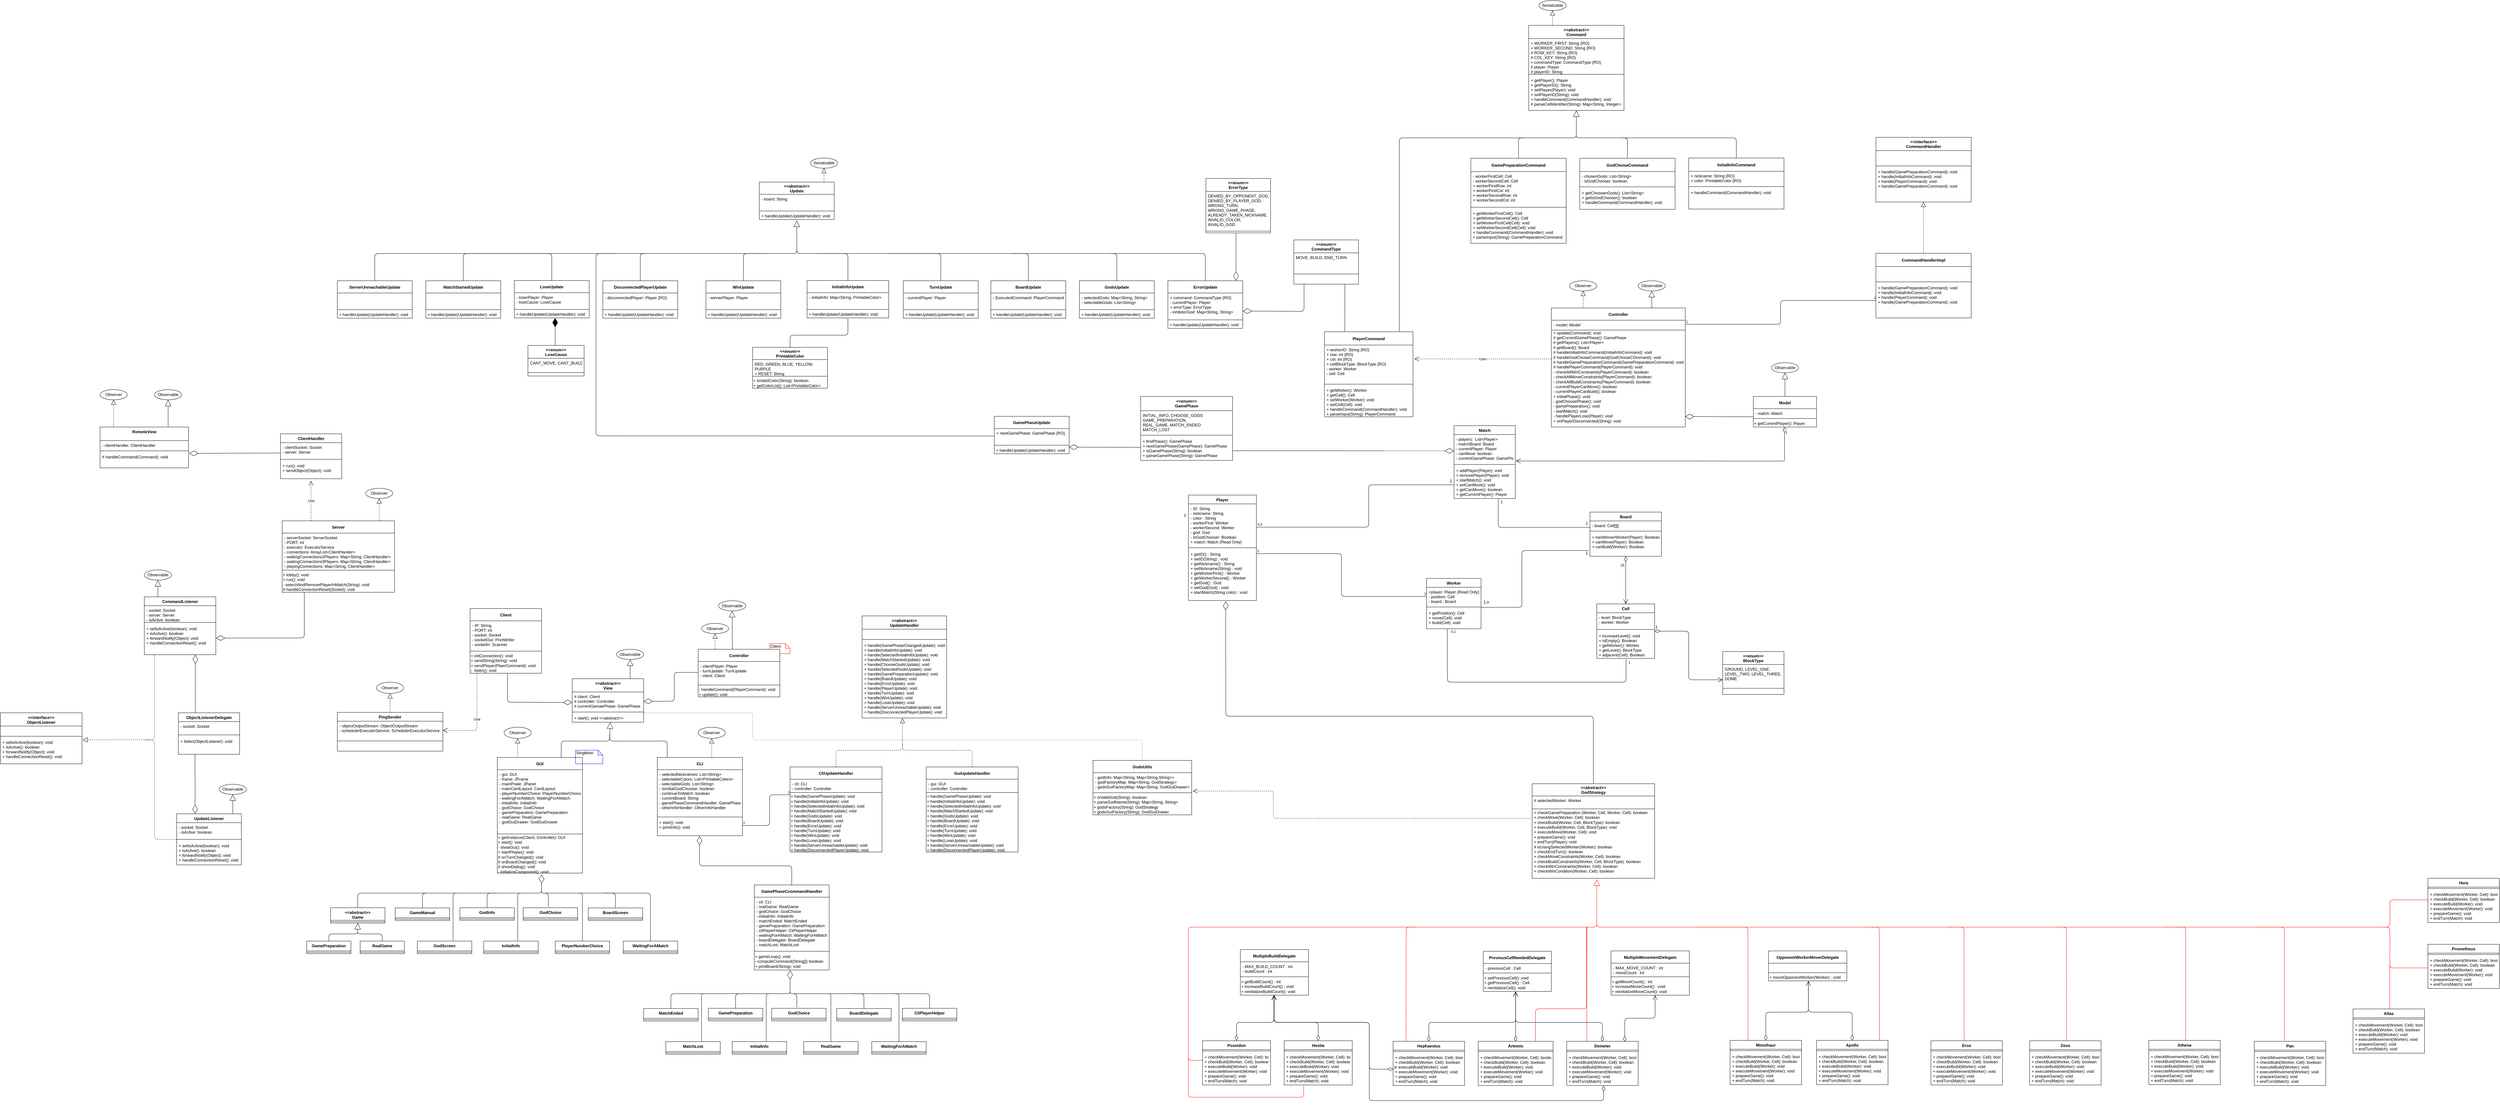 <mxfile version="13.3.5" type="device"><diagram id="C5RBs43oDa-KdzZeNtuy" name="Page-1"><mxGraphModel dx="12437" dy="6131" grid="1" gridSize="10" guides="1" tooltips="1" connect="1" arrows="1" fold="1" page="1" pageScale="1" pageWidth="827" pageHeight="1169" math="0" shadow="0"><root><mxCell id="WIyWlLk6GJQsqaUBKTNV-0"/><mxCell id="WIyWlLk6GJQsqaUBKTNV-1" parent="WIyWlLk6GJQsqaUBKTNV-0"/><mxCell id="oyXOoQ73rFCFG9A1BMqu-95" value="" style="endArrow=none;html=1;edgeStyle=orthogonalEdgeStyle;entryX=0;entryY=0.5;entryDx=0;entryDy=0;exitX=1.001;exitY=0.081;exitDx=0;exitDy=0;exitPerimeter=0;" parent="WIyWlLk6GJQsqaUBKTNV-1" source="oyXOoQ73rFCFG9A1BMqu-89" target="oyXOoQ73rFCFG9A1BMqu-92" edge="1"><mxGeometry relative="1" as="geometry"><mxPoint x="460" y="-605.73" as="sourcePoint"/><mxPoint x="860" y="-585.73" as="targetPoint"/></mxGeometry></mxCell><mxCell id="oyXOoQ73rFCFG9A1BMqu-96" value="1" style="resizable=0;html=1;align=left;verticalAlign=bottom;labelBackgroundColor=#ffffff;fontSize=10;" parent="oyXOoQ73rFCFG9A1BMqu-95" connectable="0" vertex="1"><mxGeometry x="-1" relative="1" as="geometry"/></mxCell><mxCell id="oyXOoQ73rFCFG9A1BMqu-97" value="2" style="resizable=0;html=1;align=right;verticalAlign=bottom;labelBackgroundColor=#ffffff;fontSize=10;" parent="oyXOoQ73rFCFG9A1BMqu-95" connectable="0" vertex="1"><mxGeometry x="1" relative="1" as="geometry"/></mxCell><mxCell id="oyXOoQ73rFCFG9A1BMqu-101" value="&lt;font&gt;1&lt;/font&gt;" style="text;html=1;align=center;verticalAlign=middle;resizable=0;points=[];autosize=1;fontColor=#000000;" parent="WIyWlLk6GJQsqaUBKTNV-1" vertex="1"><mxGeometry x="200.38" y="-675.73" width="20" height="20" as="geometry"/></mxCell><mxCell id="oyXOoQ73rFCFG9A1BMqu-115" value="" style="endArrow=open;html=1;endSize=12;startArrow=diamondThin;startSize=14;startFill=0;edgeStyle=orthogonalEdgeStyle;align=left;verticalAlign=bottom;fontSize=12;exitX=0.5;exitY=1;exitDx=0;exitDy=0;entryX=0.5;entryY=0;entryDx=0;entryDy=0;" parent="WIyWlLk6GJQsqaUBKTNV-1" source="oyXOoQ73rFCFG9A1BMqu-102" target="oyXOoQ73rFCFG9A1BMqu-106" edge="1"><mxGeometry x="-0.888" y="10" relative="1" as="geometry"><mxPoint x="1480" y="-538.73" as="sourcePoint"/><mxPoint x="1790" y="-515.73" as="targetPoint"/><Array as="points"><mxPoint x="1505" y="-425.73"/><mxPoint x="1505" y="-425.73"/></Array><mxPoint as="offset"/></mxGeometry></mxCell><mxCell id="oyXOoQ73rFCFG9A1BMqu-116" value="1" style="endArrow=open;html=1;endSize=12;startArrow=diamondThin;startSize=14;startFill=0;edgeStyle=orthogonalEdgeStyle;align=left;verticalAlign=bottom;fontSize=12;exitX=1;exitY=0.5;exitDx=0;exitDy=0;entryX=0;entryY=0.865;entryDx=0;entryDy=0;entryPerimeter=0;" parent="WIyWlLk6GJQsqaUBKTNV-1" source="oyXOoQ73rFCFG9A1BMqu-106" target="oyXOoQ73rFCFG9A1BMqu-79" edge="1"><mxGeometry x="-1" y="3" relative="1" as="geometry"><mxPoint x="1650" y="-395.73" as="sourcePoint"/><mxPoint x="1870" y="-365.73" as="targetPoint"/></mxGeometry></mxCell><mxCell id="oyXOoQ73rFCFG9A1BMqu-117" value="" style="endArrow=none;html=1;edgeStyle=orthogonalEdgeStyle;fontSize=12;exitX=0.382;exitY=1.018;exitDx=0;exitDy=0;exitPerimeter=0;entryX=0.506;entryY=1.033;entryDx=0;entryDy=0;entryPerimeter=0;" parent="WIyWlLk6GJQsqaUBKTNV-1" source="oyXOoQ73rFCFG9A1BMqu-94" target="oyXOoQ73rFCFG9A1BMqu-109" edge="1"><mxGeometry relative="1" as="geometry"><mxPoint x="1330" y="-825.73" as="sourcePoint"/><mxPoint x="1590" y="-405.73" as="targetPoint"/><Array as="points"><mxPoint x="981" y="-175.73"/><mxPoint x="1506" y="-175.73"/></Array></mxGeometry></mxCell><mxCell id="oyXOoQ73rFCFG9A1BMqu-118" value="0,1" style="resizable=0;html=1;align=left;verticalAlign=bottom;labelBackgroundColor=#ffffff;fontSize=10;" parent="oyXOoQ73rFCFG9A1BMqu-117" connectable="0" vertex="1"><mxGeometry x="-1" relative="1" as="geometry"><mxPoint x="9.2" y="15" as="offset"/></mxGeometry></mxCell><mxCell id="oyXOoQ73rFCFG9A1BMqu-119" value="1" style="resizable=0;html=1;align=right;verticalAlign=bottom;labelBackgroundColor=#ffffff;fontSize=10;" parent="oyXOoQ73rFCFG9A1BMqu-117" connectable="0" vertex="1"><mxGeometry x="1" relative="1" as="geometry"><mxPoint x="13.98" y="17.18" as="offset"/></mxGeometry></mxCell><mxCell id="oyXOoQ73rFCFG9A1BMqu-120" value="&lt;font style=&quot;font-size: 10px&quot;&gt;25&lt;/font&gt;" style="text;html=1;align=center;verticalAlign=middle;resizable=0;points=[];autosize=1;fontSize=12;" parent="WIyWlLk6GJQsqaUBKTNV-1" vertex="1"><mxGeometry x="1480" y="-530.15" width="30" height="20" as="geometry"/></mxCell><mxCell id="oyXOoQ73rFCFG9A1BMqu-147" value="" style="endArrow=none;html=1;edgeStyle=orthogonalEdgeStyle;fontSize=12;fontColor=#000000;exitX=1.004;exitY=0.551;exitDx=0;exitDy=0;exitPerimeter=0;entryX=0.001;entryY=0.582;entryDx=0;entryDy=0;entryPerimeter=0;" parent="WIyWlLk6GJQsqaUBKTNV-1" source="oyXOoQ73rFCFG9A1BMqu-87" target="oyXOoQ73rFCFG9A1BMqu-138" edge="1"><mxGeometry relative="1" as="geometry"><mxPoint x="390" y="-575.73" as="sourcePoint"/><mxPoint x="990" y="-755.73" as="targetPoint"/><Array as="points"><mxPoint x="750" y="-631.73"/><mxPoint x="750" y="-755.73"/></Array></mxGeometry></mxCell><mxCell id="oyXOoQ73rFCFG9A1BMqu-148" value="0,3" style="resizable=0;html=1;align=left;verticalAlign=bottom;labelBackgroundColor=#ffffff;fontSize=10;" parent="oyXOoQ73rFCFG9A1BMqu-147" connectable="0" vertex="1"><mxGeometry x="-1" relative="1" as="geometry"/></mxCell><mxCell id="oyXOoQ73rFCFG9A1BMqu-150" value="1" style="text;html=1;align=center;verticalAlign=middle;resizable=0;points=[];autosize=1;fontSize=12;fontColor=#000000;" parent="WIyWlLk6GJQsqaUBKTNV-1" vertex="1"><mxGeometry x="980.7" y="-777.31" width="20" height="20" as="geometry"/></mxCell><mxCell id="oyXOoQ73rFCFG9A1BMqu-151" value="" style="endArrow=none;html=1;edgeStyle=orthogonalEdgeStyle;fontSize=12;fontColor=#000000;entryX=0.002;entryY=0.725;entryDx=0;entryDy=0;entryPerimeter=0;exitX=0.721;exitY=1.01;exitDx=0;exitDy=0;exitPerimeter=0;" parent="WIyWlLk6GJQsqaUBKTNV-1" source="oyXOoQ73rFCFG9A1BMqu-138" target="oyXOoQ73rFCFG9A1BMqu-103" edge="1"><mxGeometry relative="1" as="geometry"><mxPoint x="1136" y="-685.73" as="sourcePoint"/><mxPoint x="1240" y="-675.73" as="targetPoint"/><Array as="points"><mxPoint x="1130" y="-630.73"/></Array></mxGeometry></mxCell><mxCell id="oyXOoQ73rFCFG9A1BMqu-154" value="1" style="text;html=1;align=center;verticalAlign=middle;resizable=0;points=[];autosize=1;fontSize=12;fontColor=#000000;" parent="WIyWlLk6GJQsqaUBKTNV-1" vertex="1"><mxGeometry x="1130" y="-715.73" width="20" height="20" as="geometry"/></mxCell><mxCell id="oyXOoQ73rFCFG9A1BMqu-155" value="1" style="text;html=1;align=center;verticalAlign=middle;resizable=0;points=[];autosize=1;fontSize=12;fontColor=#000000;" parent="WIyWlLk6GJQsqaUBKTNV-1" vertex="1"><mxGeometry x="1380" y="-652.73" width="20" height="20" as="geometry"/></mxCell><mxCell id="maDCWoA33iMYb_Cbow-o-0" value="" style="endArrow=none;html=1;entryX=-0.019;entryY=0.755;entryDx=0;entryDy=0;entryPerimeter=0;exitX=1;exitY=0.625;exitDx=0;exitDy=0;exitPerimeter=0;" parent="WIyWlLk6GJQsqaUBKTNV-1" source="oyXOoQ73rFCFG9A1BMqu-93" target="oyXOoQ73rFCFG9A1BMqu-105" edge="1"><mxGeometry width="50" height="50" relative="1" as="geometry"><mxPoint x="1110" y="-455.73" as="sourcePoint"/><mxPoint x="920" y="-585.73" as="targetPoint"/><Array as="points"><mxPoint x="1200" y="-395.73"/><mxPoint x="1200" y="-562.73"/></Array></mxGeometry></mxCell><mxCell id="maDCWoA33iMYb_Cbow-o-1" value="1,n" style="text;html=1;align=center;verticalAlign=middle;resizable=0;points=[];autosize=1;" parent="WIyWlLk6GJQsqaUBKTNV-1" vertex="1"><mxGeometry x="1080" y="-420.73" width="30" height="20" as="geometry"/></mxCell><mxCell id="maDCWoA33iMYb_Cbow-o-2" value="1" style="text;html=1;align=center;verticalAlign=middle;resizable=0;points=[];autosize=1;" parent="WIyWlLk6GJQsqaUBKTNV-1" vertex="1"><mxGeometry x="1380" y="-564.73" width="20" height="20" as="geometry"/></mxCell><mxCell id="I0mnl5uHUo-4DdU0Hluc-23" value="" style="endArrow=block;dashed=1;endFill=0;endSize=12;html=1;exitX=0.238;exitY=-0.001;exitDx=0;exitDy=0;entryX=0.5;entryY=1;entryDx=0;entryDy=0;exitPerimeter=0;" parent="WIyWlLk6GJQsqaUBKTNV-1" source="I0mnl5uHUo-4DdU0Hluc-0" target="CXR2XI_2T3V79-sR6mvG-13" edge="1"><mxGeometry width="160" relative="1" as="geometry"><mxPoint x="1420.28" y="-1205.73" as="sourcePoint"/><mxPoint x="1320" y="-1295.73" as="targetPoint"/><Array as="points"/></mxGeometry></mxCell><mxCell id="I0mnl5uHUo-4DdU0Hluc-41" value="" style="endArrow=diamondThin;endFill=0;endSize=24;html=1;entryX=0.999;entryY=0.89;entryDx=0;entryDy=0;entryPerimeter=0;exitX=0.003;exitY=0.994;exitDx=0;exitDy=0;exitPerimeter=0;" parent="WIyWlLk6GJQsqaUBKTNV-1" source="I0mnl5uHUo-4DdU0Hluc-34" target="I0mnl5uHUo-4DdU0Hluc-3" edge="1"><mxGeometry width="160" relative="1" as="geometry"><mxPoint x="1510.28" y="-1135.73" as="sourcePoint"/><mxPoint x="1450.28" y="-1145.73" as="targetPoint"/></mxGeometry></mxCell><mxCell id="I0mnl5uHUo-4DdU0Hluc-43" value="1" style="endArrow=open;html=1;endSize=12;startArrow=diamondThin;startSize=14;startFill=0;edgeStyle=orthogonalEdgeStyle;align=left;verticalAlign=bottom;exitX=0.493;exitY=1;exitDx=0;exitDy=0;exitPerimeter=0;entryX=1.009;entryY=0.926;entryDx=0;entryDy=0;entryPerimeter=0;" parent="WIyWlLk6GJQsqaUBKTNV-1" source="I0mnl5uHUo-4DdU0Hluc-36" target="oyXOoQ73rFCFG9A1BMqu-136" edge="1"><mxGeometry x="-0.945" relative="1" as="geometry"><mxPoint x="1950" y="-1095.73" as="sourcePoint"/><mxPoint x="1290" y="-765.73" as="targetPoint"/><Array as="points"><mxPoint x="1969" y="-825.73"/><mxPoint x="1290" y="-825.73"/></Array><mxPoint as="offset"/></mxGeometry></mxCell><mxCell id="I0mnl5uHUo-4DdU0Hluc-44" value="Use" style="endArrow=open;endSize=12;dashed=1;html=1;entryX=1.017;entryY=0.367;entryDx=0;entryDy=0;entryPerimeter=0;" parent="WIyWlLk6GJQsqaUBKTNV-1" target="I0mnl5uHUo-4DdU0Hluc-30" edge="1"><mxGeometry width="160" relative="1" as="geometry"><mxPoint x="1286" y="-1125.73" as="sourcePoint"/><mxPoint x="920" y="-1126.73" as="targetPoint"/></mxGeometry></mxCell><mxCell id="NQwJWqmtFJB1LU1Pn06x-0" value="" style="endArrow=open;html=1;endSize=12;startArrow=diamondThin;startSize=14;startFill=0;edgeStyle=orthogonalEdgeStyle;align=left;verticalAlign=bottom;strokeColor=#000000;exitX=0.5;exitY=0;exitDx=0;exitDy=0;" parent="WIyWlLk6GJQsqaUBKTNV-1" source="YWfT8ojF6gHh8kqVaMxB-72" target="YWfT8ojF6gHh8kqVaMxB-27" edge="1"><mxGeometry x="-0.378" y="75" relative="1" as="geometry"><mxPoint x="1041.63" y="854.27" as="sourcePoint"/><mxPoint x="1201.63" y="854.27" as="targetPoint"/><Array as="points"><mxPoint x="1181.63" y="784.27"/><mxPoint x="1181.63" y="784.27"/></Array><mxPoint as="offset"/></mxGeometry></mxCell><mxCell id="NQwJWqmtFJB1LU1Pn06x-2" value="" style="endArrow=open;html=1;endSize=12;startArrow=diamondThin;startSize=14;startFill=0;edgeStyle=orthogonalEdgeStyle;align=left;verticalAlign=bottom;strokeColor=#000000;exitX=0.5;exitY=0;exitDx=0;exitDy=0;" parent="WIyWlLk6GJQsqaUBKTNV-1" source="YWfT8ojF6gHh8kqVaMxB-75" edge="1"><mxGeometry x="-0.723" y="-141" relative="1" as="geometry"><mxPoint x="1111.63" y="764.27" as="sourcePoint"/><mxPoint x="1181.63" y="734.27" as="targetPoint"/><Array as="points"><mxPoint x="926.63" y="824.27"/><mxPoint x="1181.63" y="824.27"/></Array><mxPoint x="15" y="-281" as="offset"/></mxGeometry></mxCell><mxCell id="NQwJWqmtFJB1LU1Pn06x-4" value="" style="endArrow=open;html=1;endSize=12;startArrow=diamondThin;startSize=14;startFill=0;edgeStyle=orthogonalEdgeStyle;align=left;verticalAlign=bottom;strokeColor=#000000;exitX=0.5;exitY=0;exitDx=0;exitDy=0;" parent="WIyWlLk6GJQsqaUBKTNV-1" source="YWfT8ojF6gHh8kqVaMxB-78" edge="1"><mxGeometry x="-0.722" y="111" relative="1" as="geometry"><mxPoint x="1101.63" y="724.27" as="sourcePoint"/><mxPoint x="1181.63" y="734.27" as="targetPoint"/><Array as="points"><mxPoint x="1436.63" y="824.27"/><mxPoint x="1181.63" y="824.27"/></Array><mxPoint x="-65" y="-201" as="offset"/></mxGeometry></mxCell><mxCell id="NQwJWqmtFJB1LU1Pn06x-5" value="" style="endArrow=open;html=1;endSize=12;startArrow=diamondThin;startSize=14;startFill=0;edgeStyle=orthogonalEdgeStyle;align=left;verticalAlign=bottom;strokeColor=#000000;entryX=0.563;entryY=1.003;entryDx=0;entryDy=0;entryPerimeter=0;exitX=0.812;exitY=0.01;exitDx=0;exitDy=0;exitPerimeter=0;" parent="WIyWlLk6GJQsqaUBKTNV-1" source="YWfT8ojF6gHh8kqVaMxB-78" target="5_vJV7PGxMIadJscHtdS-23" edge="1"><mxGeometry x="0.41" y="-56" relative="1" as="geometry"><mxPoint x="1501.63" y="874.27" as="sourcePoint"/><mxPoint x="1131.63" y="684.27" as="targetPoint"/><mxPoint x="-46" y="56" as="offset"/></mxGeometry></mxCell><mxCell id="NQwJWqmtFJB1LU1Pn06x-7" value="" style="endArrow=open;html=1;endSize=12;startArrow=diamondThin;startSize=14;startFill=0;edgeStyle=orthogonalEdgeStyle;align=left;verticalAlign=bottom;strokeColor=#000000;exitX=0.5;exitY=0;exitDx=0;exitDy=0;entryX=0.497;entryY=0.995;entryDx=0;entryDy=0;entryPerimeter=0;" parent="WIyWlLk6GJQsqaUBKTNV-1" source="oyXOoQ73rFCFG9A1BMqu-36" target="YWfT8ojF6gHh8kqVaMxB-17" edge="1"><mxGeometry x="-0.499" y="-70" relative="1" as="geometry"><mxPoint x="541.63" y="894.27" as="sourcePoint"/><mxPoint x="471.63" y="754.27" as="targetPoint"/><Array as="points"><mxPoint x="601.63" y="824.27"/><mxPoint x="472.63" y="824.27"/></Array><mxPoint x="50" y="21" as="offset"/></mxGeometry></mxCell><mxCell id="NQwJWqmtFJB1LU1Pn06x-10" value="" style="endArrow=open;html=1;endSize=12;startArrow=diamondThin;startSize=14;startFill=0;edgeStyle=orthogonalEdgeStyle;align=left;verticalAlign=bottom;strokeColor=#000000;exitX=0.5;exitY=0;exitDx=0;exitDy=0;" parent="WIyWlLk6GJQsqaUBKTNV-1" source="YWfT8ojF6gHh8kqVaMxB-28" edge="1"><mxGeometry x="-1" y="36" relative="1" as="geometry"><mxPoint x="411.63" y="834.27" as="sourcePoint"/><mxPoint x="471.63" y="744.27" as="targetPoint"/><Array as="points"><mxPoint x="361.63" y="824.27"/><mxPoint x="471.63" y="824.27"/></Array><mxPoint x="-30" y="16" as="offset"/></mxGeometry></mxCell><mxCell id="NQwJWqmtFJB1LU1Pn06x-11" value="1" style="endArrow=open;html=1;endSize=12;startArrow=diamondThin;startSize=14;startFill=0;edgeStyle=orthogonalEdgeStyle;align=left;verticalAlign=bottom;strokeColor=#000000;" parent="WIyWlLk6GJQsqaUBKTNV-1" source="YWfT8ojF6gHh8kqVaMxB-77" edge="1"><mxGeometry x="-1" y="3" relative="1" as="geometry"><mxPoint x="681.63" y="974.27" as="sourcePoint"/><mxPoint x="471.63" y="744.27" as="targetPoint"/><Array as="points"><mxPoint x="751.63" y="962.27"/><mxPoint x="751.63" y="824.27"/><mxPoint x="471.63" y="824.27"/></Array></mxGeometry></mxCell><mxCell id="NQwJWqmtFJB1LU1Pn06x-12" value="" style="endArrow=open;html=1;endSize=12;startArrow=diamondThin;startSize=14;startFill=0;edgeStyle=orthogonalEdgeStyle;align=left;verticalAlign=bottom;strokeColor=#000000;exitX=0.516;exitY=1.008;exitDx=0;exitDy=0;exitPerimeter=0;" parent="WIyWlLk6GJQsqaUBKTNV-1" source="YWfT8ojF6gHh8kqVaMxB-80" edge="1"><mxGeometry x="-1" y="85" relative="1" as="geometry"><mxPoint x="891.63" y="1084.27" as="sourcePoint"/><mxPoint x="471.63" y="744.27" as="targetPoint"/><Array as="points"><mxPoint x="1439.63" y="1054.27"/><mxPoint x="751.63" y="1054.27"/><mxPoint x="751.63" y="824.27"/><mxPoint x="471.63" y="824.27"/></Array><mxPoint x="-80" y="55" as="offset"/></mxGeometry></mxCell><mxCell id="NQwJWqmtFJB1LU1Pn06x-14" value="" style="endArrow=open;html=1;endSize=12;startArrow=diamondThin;startSize=14;startFill=0;edgeStyle=orthogonalEdgeStyle;align=left;verticalAlign=bottom;strokeColor=#000000;exitX=0.5;exitY=0;exitDx=0;exitDy=0;entryX=0.509;entryY=1.023;entryDx=0;entryDy=0;entryPerimeter=0;" parent="WIyWlLk6GJQsqaUBKTNV-1" source="YWfT8ojF6gHh8kqVaMxB-43" target="5_vJV7PGxMIadJscHtdS-16" edge="1"><mxGeometry x="-0.5" y="75" relative="1" as="geometry"><mxPoint x="2141.63" y="854.27" as="sourcePoint"/><mxPoint x="2041.63" y="754.27" as="targetPoint"/><Array as="points"><mxPoint x="1916.63" y="794.27"/><mxPoint x="2041.63" y="794.27"/></Array><mxPoint as="offset"/></mxGeometry></mxCell><mxCell id="NQwJWqmtFJB1LU1Pn06x-15" value="" style="endArrow=open;html=1;endSize=12;startArrow=diamondThin;startSize=14;startFill=0;edgeStyle=orthogonalEdgeStyle;align=left;verticalAlign=bottom;strokeColor=#000000;exitX=0.5;exitY=0;exitDx=0;exitDy=0;entryX=0.509;entryY=1.019;entryDx=0;entryDy=0;entryPerimeter=0;" parent="WIyWlLk6GJQsqaUBKTNV-1" source="YWfT8ojF6gHh8kqVaMxB-46" target="5_vJV7PGxMIadJscHtdS-16" edge="1"><mxGeometry x="-0.914" y="-71" relative="1" as="geometry"><mxPoint x="2141.63" y="854.27" as="sourcePoint"/><mxPoint x="2041.63" y="704.27" as="targetPoint"/><Array as="points"><mxPoint x="2170.63" y="794.27"/><mxPoint x="2041.63" y="794.27"/><mxPoint x="2041.63" y="724.27"/></Array><mxPoint as="offset"/></mxGeometry></mxCell><mxCell id="wY_hvD1Yy44gIc7iTiYY-38" value="" style="endArrow=diamondThin;endFill=0;endSize=24;html=1;exitX=0.001;exitY=0.688;exitDx=0;exitDy=0;exitPerimeter=0;entryX=1.006;entryY=0.076;entryDx=0;entryDy=0;entryPerimeter=0;" parent="WIyWlLk6GJQsqaUBKTNV-1" source="wY_hvD1Yy44gIc7iTiYY-19" target="wY_hvD1Yy44gIc7iTiYY-3" edge="1"><mxGeometry width="160" relative="1" as="geometry"><mxPoint x="-2277" y="-824.94" as="sourcePoint"/><mxPoint x="-2917" y="-855.94" as="targetPoint"/><Array as="points"/></mxGeometry></mxCell><mxCell id="wY_hvD1Yy44gIc7iTiYY-44" value="Use" style="endArrow=open;endSize=12;dashed=1;html=1;exitX=0.257;exitY=0.001;exitDx=0;exitDy=0;entryX=0.498;entryY=1.118;entryDx=0;entryDy=0;entryPerimeter=0;exitPerimeter=0;" parent="WIyWlLk6GJQsqaUBKTNV-1" source="wY_hvD1Yy44gIc7iTiYY-40" target="wY_hvD1Yy44gIc7iTiYY-21" edge="1"><mxGeometry width="160" relative="1" as="geometry"><mxPoint x="-2465.37" y="-448.52" as="sourcePoint"/><mxPoint x="-2585.37" y="-398.52" as="targetPoint"/></mxGeometry></mxCell><mxCell id="URwZQgvd_jPuA-8utayW-12" value="Client" style="shape=note;whiteSpace=wrap;html=1;size=14;verticalAlign=top;align=left;spacingTop=-6;strokeColor=#FF0000;" parent="WIyWlLk6GJQsqaUBKTNV-1" vertex="1"><mxGeometry x="-1010" y="-289.46" width="60" height="30" as="geometry"/></mxCell><mxCell id="RzvIjmOwpliv3LHolu9R-0" value="" style="endArrow=block;endSize=16;endFill=0;html=1;strokeColor=#FF0000;entryX=0.528;entryY=1.018;entryDx=0;entryDy=0;entryPerimeter=0;" parent="WIyWlLk6GJQsqaUBKTNV-1" target="oyXOoQ73rFCFG9A1BMqu-129" edge="1"><mxGeometry x="-0.001" y="-20" width="160" relative="1" as="geometry"><mxPoint x="1420" y="534.27" as="sourcePoint"/><mxPoint x="1420" y="414.27" as="targetPoint"/><mxPoint as="offset"/></mxGeometry></mxCell><mxCell id="RzvIjmOwpliv3LHolu9R-1" value="" style="endArrow=none;html=1;strokeColor=#FF0000;exitX=0.764;exitY=0;exitDx=0;exitDy=0;exitPerimeter=0;" parent="WIyWlLk6GJQsqaUBKTNV-1" source="YWfT8ojF6gHh8kqVaMxB-72" edge="1"><mxGeometry width="50" height="50" relative="1" as="geometry"><mxPoint x="1450" y="814.27" as="sourcePoint"/><mxPoint x="1390" y="544.27" as="targetPoint"/><Array as="points"><mxPoint x="1240" y="784.27"/><mxPoint x="1390" y="784.27"/></Array></mxGeometry></mxCell><mxCell id="RzvIjmOwpliv3LHolu9R-2" value="" style="endArrow=none;html=1;strokeColor=#FF0000;exitX=0.281;exitY=-0.006;exitDx=0;exitDy=0;exitPerimeter=0;" parent="WIyWlLk6GJQsqaUBKTNV-1" source="YWfT8ojF6gHh8kqVaMxB-78" edge="1"><mxGeometry width="50" height="50" relative="1" as="geometry"><mxPoint x="1380" y="844.27" as="sourcePoint"/><mxPoint x="1391" y="543.462" as="targetPoint"/></mxGeometry></mxCell><mxCell id="RzvIjmOwpliv3LHolu9R-3" value="" style="endArrow=none;html=1;strokeColor=#FF0000;exitX=0.181;exitY=0.003;exitDx=0;exitDy=0;exitPerimeter=0;" parent="WIyWlLk6GJQsqaUBKTNV-1" source="YWfT8ojF6gHh8kqVaMxB-75" edge="1"><mxGeometry width="50" height="50" relative="1" as="geometry"><mxPoint x="960" y="814.27" as="sourcePoint"/><mxPoint x="890" y="544.27" as="targetPoint"/><Array as="points"><mxPoint x="860" y="544.27"/></Array></mxGeometry></mxCell><mxCell id="RzvIjmOwpliv3LHolu9R-4" value="" style="endArrow=none;html=1;strokeColor=#FF0000;entryX=0.287;entryY=1.018;entryDx=0;entryDy=0;entryPerimeter=0;" parent="WIyWlLk6GJQsqaUBKTNV-1" target="oyXOoQ73rFCFG9A1BMqu-39" edge="1"><mxGeometry width="50" height="50" relative="1" as="geometry"><mxPoint x="220" y="894.27" as="sourcePoint"/><mxPoint x="440" y="824.27" as="targetPoint"/><Array as="points"><mxPoint x="220" y="1044.27"/><mxPoint x="559" y="1044.27"/></Array></mxGeometry></mxCell><mxCell id="RzvIjmOwpliv3LHolu9R-5" value="" style="endArrow=none;html=1;strokeColor=#FF0000;exitX=0;exitY=0.246;exitDx=0;exitDy=0;exitPerimeter=0;" parent="WIyWlLk6GJQsqaUBKTNV-1" source="YWfT8ojF6gHh8kqVaMxB-30" edge="1"><mxGeometry width="50" height="50" relative="1" as="geometry"><mxPoint x="240" y="884.27" as="sourcePoint"/><mxPoint x="1420" y="494.27" as="targetPoint"/><Array as="points"><mxPoint x="220" y="936.27"/><mxPoint x="220" y="544.27"/><mxPoint x="1420" y="544.27"/></Array></mxGeometry></mxCell><mxCell id="RzvIjmOwpliv3LHolu9R-6" value="" style="endArrow=none;html=1;strokeColor=#FF0000;exitX=0.25;exitY=0;exitDx=0;exitDy=0;" parent="WIyWlLk6GJQsqaUBKTNV-1" source="YWfT8ojF6gHh8kqVaMxB-43" edge="1"><mxGeometry width="50" height="50" relative="1" as="geometry"><mxPoint x="2670" y="1024.27" as="sourcePoint"/><mxPoint x="1710" y="544.27" as="targetPoint"/><Array as="points"><mxPoint x="1864" y="544.27"/></Array></mxGeometry></mxCell><mxCell id="RzvIjmOwpliv3LHolu9R-8" value="" style="endArrow=none;html=1;strokeColor=#FF0000;exitX=0.88;exitY=-0.009;exitDx=0;exitDy=0;exitPerimeter=0;" parent="WIyWlLk6GJQsqaUBKTNV-1" source="YWfT8ojF6gHh8kqVaMxB-46" edge="1"><mxGeometry width="50" height="50" relative="1" as="geometry"><mxPoint x="2280" y="884.27" as="sourcePoint"/><mxPoint x="2210" y="544.27" as="targetPoint"/><Array as="points"><mxPoint x="2250" y="544.27"/></Array></mxGeometry></mxCell><mxCell id="RzvIjmOwpliv3LHolu9R-9" value="" style="endArrow=none;html=1;strokeColor=#FF0000;exitX=0.465;exitY=0.002;exitDx=0;exitDy=0;exitPerimeter=0;" parent="WIyWlLk6GJQsqaUBKTNV-1" source="YWfT8ojF6gHh8kqVaMxB-63" edge="1"><mxGeometry width="50" height="50" relative="1" as="geometry"><mxPoint x="2440" y="784.27" as="sourcePoint"/><mxPoint x="2450" y="544.27" as="targetPoint"/><Array as="points"><mxPoint x="2499" y="544.27"/></Array></mxGeometry></mxCell><mxCell id="RzvIjmOwpliv3LHolu9R-10" value="" style="endArrow=none;html=1;strokeColor=#FF0000;exitX=0.518;exitY=-0.011;exitDx=0;exitDy=0;exitPerimeter=0;" parent="WIyWlLk6GJQsqaUBKTNV-1" source="YWfT8ojF6gHh8kqVaMxB-66" edge="1"><mxGeometry width="50" height="50" relative="1" as="geometry"><mxPoint x="2670" y="714.27" as="sourcePoint"/><mxPoint x="2770" y="544.27" as="targetPoint"/><Array as="points"><mxPoint x="2800" y="544.27"/></Array></mxGeometry></mxCell><mxCell id="RzvIjmOwpliv3LHolu9R-12" value="" style="endArrow=none;html=1;strokeColor=#FF0000;entryX=0.516;entryY=-0.001;entryDx=0;entryDy=0;entryPerimeter=0;" parent="WIyWlLk6GJQsqaUBKTNV-1" target="YWfT8ojF6gHh8kqVaMxB-51" edge="1"><mxGeometry width="50" height="50" relative="1" as="geometry"><mxPoint x="1420" y="514.27" as="sourcePoint"/><mxPoint x="2120" y="474.27" as="targetPoint"/><Array as="points"><mxPoint x="1420" y="544.27"/><mxPoint x="3150" y="544.27"/></Array></mxGeometry></mxCell><mxCell id="RzvIjmOwpliv3LHolu9R-13" value="" style="endArrow=none;html=1;strokeColor=#FF0000;exitX=0.423;exitY=-0.018;exitDx=0;exitDy=0;exitPerimeter=0;" parent="WIyWlLk6GJQsqaUBKTNV-1" source="YWfT8ojF6gHh8kqVaMxB-69" edge="1"><mxGeometry width="50" height="50" relative="1" as="geometry"><mxPoint x="3430" y="734.27" as="sourcePoint"/><mxPoint x="3090" y="544.27" as="targetPoint"/><Array as="points"><mxPoint x="3440" y="544.27"/></Array></mxGeometry></mxCell><mxCell id="RzvIjmOwpliv3LHolu9R-14" value="" style="endArrow=none;html=1;strokeColor=#FF0000;exitX=0.515;exitY=-0.003;exitDx=0;exitDy=0;exitPerimeter=0;" parent="WIyWlLk6GJQsqaUBKTNV-1" source="YWfT8ojF6gHh8kqVaMxB-60" edge="1"><mxGeometry width="50" height="50" relative="1" as="geometry"><mxPoint x="3750" y="734.27" as="sourcePoint"/><mxPoint x="3360" y="544.27" as="targetPoint"/><Array as="points"><mxPoint x="3750" y="544.27"/></Array></mxGeometry></mxCell><mxCell id="RzvIjmOwpliv3LHolu9R-15" value="" style="endArrow=none;html=1;strokeColor=#FF0000;entryX=-0.008;entryY=0.371;entryDx=0;entryDy=0;entryPerimeter=0;" parent="WIyWlLk6GJQsqaUBKTNV-1" target="YWfT8ojF6gHh8kqVaMxB-59" edge="1"><mxGeometry width="50" height="50" relative="1" as="geometry"><mxPoint x="3750" y="644.27" as="sourcePoint"/><mxPoint x="3780" y="644.27" as="targetPoint"/><Array as="points"><mxPoint x="3750" y="664.27"/></Array></mxGeometry></mxCell><mxCell id="RzvIjmOwpliv3LHolu9R-16" value="" style="endArrow=none;html=1;strokeColor=#FF0000;entryX=-0.003;entryY=0.306;entryDx=0;entryDy=0;entryPerimeter=0;" parent="WIyWlLk6GJQsqaUBKTNV-1" target="YWfT8ojF6gHh8kqVaMxB-56" edge="1"><mxGeometry width="50" height="50" relative="1" as="geometry"><mxPoint x="3730" y="544.27" as="sourcePoint"/><mxPoint x="3750" y="534.27" as="targetPoint"/><Array as="points"><mxPoint x="3750" y="544.27"/><mxPoint x="3750" y="464.27"/></Array></mxGeometry></mxCell><mxCell id="CXR2XI_2T3V79-sR6mvG-13" value="Observer" style="ellipse;whiteSpace=wrap;html=1;" parent="WIyWlLk6GJQsqaUBKTNV-1" vertex="1"><mxGeometry x="1340.28" y="-1355.73" width="79.72" height="30" as="geometry"/></mxCell><mxCell id="CXR2XI_2T3V79-sR6mvG-15" value="&lt;font style=&quot;font-size: 12px&quot;&gt;Observable&lt;/font&gt;" style="ellipse;whiteSpace=wrap;html=1;" parent="WIyWlLk6GJQsqaUBKTNV-1" vertex="1"><mxGeometry x="1541.63" y="-1355.73" width="79.72" height="30" as="geometry"/></mxCell><mxCell id="CXR2XI_2T3V79-sR6mvG-16" value="" style="endArrow=block;endSize=16;endFill=0;html=1;exitX=0.75;exitY=0;exitDx=0;exitDy=0;entryX=0.5;entryY=1;entryDx=0;entryDy=0;" parent="WIyWlLk6GJQsqaUBKTNV-1" source="I0mnl5uHUo-4DdU0Hluc-0" target="CXR2XI_2T3V79-sR6mvG-15" edge="1"><mxGeometry width="160" relative="1" as="geometry"><mxPoint x="1420" y="-1285.73" as="sourcePoint"/><mxPoint x="1580" y="-1285.73" as="targetPoint"/></mxGeometry></mxCell><mxCell id="CXR2XI_2T3V79-sR6mvG-21" value="&lt;font style=&quot;font-size: 12px&quot;&gt;Observable&lt;/font&gt;" style="ellipse;whiteSpace=wrap;html=1;" parent="WIyWlLk6GJQsqaUBKTNV-1" vertex="1"><mxGeometry x="1932.95" y="-1114.94" width="79.72" height="30" as="geometry"/></mxCell><mxCell id="CXR2XI_2T3V79-sR6mvG-22" value="" style="endArrow=block;endSize=16;endFill=0;html=1;exitX=0.5;exitY=0;exitDx=0;exitDy=0;entryX=0.5;entryY=1;entryDx=0;entryDy=0;" parent="WIyWlLk6GJQsqaUBKTNV-1" source="I0mnl5uHUo-4DdU0Hluc-33" target="CXR2XI_2T3V79-sR6mvG-21" edge="1"><mxGeometry width="160" relative="1" as="geometry"><mxPoint x="1865.49" y="-1049.73" as="sourcePoint"/><mxPoint x="1865.35" y="-1139.73" as="targetPoint"/></mxGeometry></mxCell><mxCell id="CXR2XI_2T3V79-sR6mvG-31" value="" style="endArrow=block;endSize=16;endFill=0;html=1;entryX=0.532;entryY=1.01;entryDx=0;entryDy=0;entryPerimeter=0;exitX=0.117;exitY=0;exitDx=0;exitDy=0;exitPerimeter=0;" parent="WIyWlLk6GJQsqaUBKTNV-1" source="wY_hvD1Yy44gIc7iTiYY-49" target="CXR2XI_2T3V79-sR6mvG-30" edge="1"><mxGeometry x="-0.036" y="-33" width="160" relative="1" as="geometry"><mxPoint x="-1405" y="49.67" as="sourcePoint"/><mxPoint x="-1320.88" y="-80.584" as="targetPoint"/><Array as="points"><mxPoint x="-1311" y="-2.73"/><mxPoint x="-1480" y="-2.46"/></Array><mxPoint as="offset"/></mxGeometry></mxCell><mxCell id="CXR2XI_2T3V79-sR6mvG-49" value="" style="endArrow=none;html=1;edgeStyle=orthogonalEdgeStyle;exitX=1.001;exitY=0.4;exitDx=0;exitDy=0;exitPerimeter=0;entryX=-0.003;entryY=0.01;entryDx=0;entryDy=0;entryPerimeter=0;" parent="WIyWlLk6GJQsqaUBKTNV-1" source="wY_hvD1Yy44gIc7iTiYY-52" target="CXR2XI_2T3V79-sR6mvG-44" edge="1"><mxGeometry relative="1" as="geometry"><mxPoint x="-1170" y="235.54" as="sourcePoint"/><mxPoint x="-1010" y="235.54" as="targetPoint"/><Array as="points"><mxPoint x="-1010" y="245.27"/><mxPoint x="-1010" y="155.27"/></Array></mxGeometry></mxCell><mxCell id="CXR2XI_2T3V79-sR6mvG-50" value="1" style="resizable=0;html=1;align=left;verticalAlign=bottom;labelBackgroundColor=#ffffff;fontSize=10;" parent="CXR2XI_2T3V79-sR6mvG-49" connectable="0" vertex="1"><mxGeometry x="-1" relative="1" as="geometry"/></mxCell><mxCell id="CXR2XI_2T3V79-sR6mvG-51" value="1" style="resizable=0;html=1;align=right;verticalAlign=bottom;labelBackgroundColor=#ffffff;fontSize=10;" parent="CXR2XI_2T3V79-sR6mvG-49" connectable="0" vertex="1"><mxGeometry x="1" relative="1" as="geometry"><mxPoint x="0.19" as="offset"/></mxGeometry></mxCell><mxCell id="CXR2XI_2T3V79-sR6mvG-52" value="" style="endArrow=block;dashed=1;endFill=0;endSize=12;html=1;exitX=0.5;exitY=0;exitDx=0;exitDy=0;entryX=0.477;entryY=1.002;entryDx=0;entryDy=0;entryPerimeter=0;" parent="WIyWlLk6GJQsqaUBKTNV-1" source="CXR2XI_2T3V79-sR6mvG-41" target="CXR2XI_2T3V79-sR6mvG-36" edge="1"><mxGeometry width="160" relative="1" as="geometry"><mxPoint x="-1080" y="275.54" as="sourcePoint"/><mxPoint x="-620" y="-54.46" as="targetPoint"/><Array as="points"><mxPoint x="-815" y="24.27"/><mxPoint x="-620" y="24.27"/></Array></mxGeometry></mxCell><mxCell id="CXR2XI_2T3V79-sR6mvG-53" value="Observer" style="ellipse;whiteSpace=wrap;html=1;" parent="WIyWlLk6GJQsqaUBKTNV-1" vertex="1"><mxGeometry x="-2977" y="-1035.73" width="79.72" height="30" as="geometry"/></mxCell><mxCell id="CXR2XI_2T3V79-sR6mvG-54" value="&lt;font style=&quot;font-size: 12px&quot;&gt;Observable&lt;/font&gt;" style="ellipse;whiteSpace=wrap;html=1;" parent="WIyWlLk6GJQsqaUBKTNV-1" vertex="1"><mxGeometry x="-2817" y="-1035.73" width="79.72" height="30" as="geometry"/></mxCell><mxCell id="CXR2XI_2T3V79-sR6mvG-55" value="" style="endArrow=block;dashed=1;endFill=0;endSize=12;html=1;entryX=0.5;entryY=1;entryDx=0;entryDy=0;exitX=0.153;exitY=-0.002;exitDx=0;exitDy=0;exitPerimeter=0;" parent="WIyWlLk6GJQsqaUBKTNV-1" source="wY_hvD1Yy44gIc7iTiYY-0" target="CXR2XI_2T3V79-sR6mvG-53" edge="1"><mxGeometry width="160" relative="1" as="geometry"><mxPoint x="-2936" y="-944.94" as="sourcePoint"/><mxPoint x="-3097" y="-1015.73" as="targetPoint"/><Array as="points"/></mxGeometry></mxCell><mxCell id="CXR2XI_2T3V79-sR6mvG-56" value="" style="endArrow=block;endSize=16;endFill=0;html=1;entryX=0.5;entryY=1;entryDx=0;entryDy=0;exitX=0.769;exitY=-0.003;exitDx=0;exitDy=0;exitPerimeter=0;" parent="WIyWlLk6GJQsqaUBKTNV-1" source="wY_hvD1Yy44gIc7iTiYY-0" target="CXR2XI_2T3V79-sR6mvG-54" edge="1"><mxGeometry width="160" relative="1" as="geometry"><mxPoint x="-2780" y="-934.94" as="sourcePoint"/><mxPoint x="-2637.83" y="-1015.73" as="targetPoint"/></mxGeometry></mxCell><mxCell id="CXR2XI_2T3V79-sR6mvG-58" value="Observer" style="ellipse;whiteSpace=wrap;html=1;" parent="WIyWlLk6GJQsqaUBKTNV-1" vertex="1"><mxGeometry x="-2197" y="-745.73" width="79.72" height="30" as="geometry"/></mxCell><mxCell id="CXR2XI_2T3V79-sR6mvG-59" value="" style="endArrow=block;dashed=1;endFill=0;endSize=12;html=1;entryX=0.5;entryY=1;entryDx=0;entryDy=0;exitX=0.864;exitY=-0.002;exitDx=0;exitDy=0;exitPerimeter=0;" parent="WIyWlLk6GJQsqaUBKTNV-1" source="wY_hvD1Yy44gIc7iTiYY-40" target="CXR2XI_2T3V79-sR6mvG-58" edge="1"><mxGeometry width="160" relative="1" as="geometry"><mxPoint x="-2157.22" y="-386.76" as="sourcePoint"/><mxPoint x="-2317" y="-476.52" as="targetPoint"/><Array as="points"/></mxGeometry></mxCell><mxCell id="CXR2XI_2T3V79-sR6mvG-73" value="" style="endArrow=diamondThin;endFill=0;endSize=24;html=1;exitX=0.277;exitY=-0.003;exitDx=0;exitDy=0;exitPerimeter=0;entryX=0.714;entryY=1.005;entryDx=0;entryDy=0;entryPerimeter=0;" parent="WIyWlLk6GJQsqaUBKTNV-1" source="CXR2XI_2T3V79-sR6mvG-69" target="CXR2XI_2T3V79-sR6mvG-68" edge="1"><mxGeometry width="160" relative="1" as="geometry"><mxPoint x="-2757" y="-205.73" as="sourcePoint"/><mxPoint x="-2698" y="-241.73" as="targetPoint"/></mxGeometry></mxCell><mxCell id="CXR2XI_2T3V79-sR6mvG-78" value="" style="endArrow=block;dashed=1;endFill=0;endSize=12;html=1;exitX=0.143;exitY=1.003;exitDx=0;exitDy=0;exitPerimeter=0;entryX=1.008;entryY=0.082;entryDx=0;entryDy=0;entryPerimeter=0;" parent="WIyWlLk6GJQsqaUBKTNV-1" source="CXR2XI_2T3V79-sR6mvG-68" target="CXR2XI_2T3V79-sR6mvG-64" edge="1"><mxGeometry width="160" relative="1" as="geometry"><mxPoint x="-2737" y="-125.73" as="sourcePoint"/><mxPoint x="-3007" y="-155.73" as="targetPoint"/><Array as="points"><mxPoint x="-2817" y="-6.73"/></Array></mxGeometry></mxCell><mxCell id="CXR2XI_2T3V79-sR6mvG-84" value="" style="endArrow=diamondThin;endFill=0;endSize=24;html=1;entryX=0.285;entryY=-0.003;entryDx=0;entryDy=0;entryPerimeter=0;" parent="WIyWlLk6GJQsqaUBKTNV-1" target="CXR2XI_2T3V79-sR6mvG-74" edge="1"><mxGeometry width="160" relative="1" as="geometry"><mxPoint x="-2698" y="36.27" as="sourcePoint"/><mxPoint x="-2687.06" y="-246.07" as="targetPoint"/></mxGeometry></mxCell><mxCell id="CXR2XI_2T3V79-sR6mvG-86" value="" style="endArrow=none;dashed=1;html=1;exitX=0.001;exitY=1.116;exitDx=0;exitDy=0;exitPerimeter=0;" parent="WIyWlLk6GJQsqaUBKTNV-1" source="CXR2XI_2T3V79-sR6mvG-75" edge="1"><mxGeometry width="50" height="50" relative="1" as="geometry"><mxPoint x="-3147" y="-15.73" as="sourcePoint"/><mxPoint x="-2847" y="-5.73" as="targetPoint"/><Array as="points"><mxPoint x="-2817" y="286.27"/><mxPoint x="-2817" y="-5.73"/></Array></mxGeometry></mxCell><mxCell id="CXR2XI_2T3V79-sR6mvG-87" value="&lt;font style=&quot;font-size: 12px&quot;&gt;Observable&lt;/font&gt;" style="ellipse;whiteSpace=wrap;html=1;" parent="WIyWlLk6GJQsqaUBKTNV-1" vertex="1"><mxGeometry x="-2627" y="124.27" width="79.72" height="30" as="geometry"/></mxCell><mxCell id="CXR2XI_2T3V79-sR6mvG-88" value="" style="endArrow=block;endSize=16;endFill=0;html=1;entryX=0.5;entryY=1;entryDx=0;entryDy=0;exitX=0.868;exitY=-0.001;exitDx=0;exitDy=0;exitPerimeter=0;" parent="WIyWlLk6GJQsqaUBKTNV-1" source="CXR2XI_2T3V79-sR6mvG-74" target="CXR2XI_2T3V79-sR6mvG-87" edge="1"><mxGeometry width="160" relative="1" as="geometry"><mxPoint x="-2587" y="194.27" as="sourcePoint"/><mxPoint x="-2457.83" y="114.27" as="targetPoint"/></mxGeometry></mxCell><mxCell id="CXR2XI_2T3V79-sR6mvG-89" value="&lt;font style=&quot;font-size: 12px&quot;&gt;Observable&lt;/font&gt;" style="ellipse;whiteSpace=wrap;html=1;" parent="WIyWlLk6GJQsqaUBKTNV-1" vertex="1"><mxGeometry x="-2847.0" y="-505.73" width="79.72" height="30" as="geometry"/></mxCell><mxCell id="CXR2XI_2T3V79-sR6mvG-90" value="" style="endArrow=block;endSize=16;endFill=0;html=1;entryX=0.5;entryY=1;entryDx=0;entryDy=0;exitX=0.19;exitY=0.002;exitDx=0;exitDy=0;exitPerimeter=0;" parent="WIyWlLk6GJQsqaUBKTNV-1" source="CXR2XI_2T3V79-sR6mvG-65" target="CXR2XI_2T3V79-sR6mvG-89" edge="1"><mxGeometry width="160" relative="1" as="geometry"><mxPoint x="-2807.06" y="-436.09" as="sourcePoint"/><mxPoint x="-2667.83" y="-525.73" as="targetPoint"/></mxGeometry></mxCell><mxCell id="CXR2XI_2T3V79-sR6mvG-94" value="" style="endArrow=diamondThin;endFill=0;endSize=24;html=1;entryX=1.003;entryY=0.456;entryDx=0;entryDy=0;exitX=0.197;exitY=1.004;exitDx=0;exitDy=0;exitPerimeter=0;entryPerimeter=0;" parent="WIyWlLk6GJQsqaUBKTNV-1" source="wY_hvD1Yy44gIc7iTiYY-43" target="CXR2XI_2T3V79-sR6mvG-68" edge="1"><mxGeometry width="160" relative="1" as="geometry"><mxPoint x="-2747" y="14.27" as="sourcePoint"/><mxPoint x="-2587" y="14.27" as="targetPoint"/><Array as="points"><mxPoint x="-2377" y="-305.73"/></Array></mxGeometry></mxCell><mxCell id="CXR2XI_2T3V79-sR6mvG-95" value="" style="endArrow=diamondThin;endFill=0;endSize=24;html=1;entryX=1.001;entryY=0.717;entryDx=0;entryDy=0;entryPerimeter=0;" parent="WIyWlLk6GJQsqaUBKTNV-1" target="URwZQgvd_jPuA-8utayW-23" edge="1"><mxGeometry width="160" relative="1" as="geometry"><mxPoint x="560" y="-1345.73" as="sourcePoint"/><mxPoint x="450" y="-1455.73" as="targetPoint"/><Array as="points"><mxPoint x="560" y="-1265.73"/></Array></mxGeometry></mxCell><mxCell id="CXR2XI_2T3V79-sR6mvG-96" value="" style="endArrow=none;html=1;exitX=0.23;exitY=-0.003;exitDx=0;exitDy=0;exitPerimeter=0;" parent="WIyWlLk6GJQsqaUBKTNV-1" source="I0mnl5uHUo-4DdU0Hluc-29" edge="1"><mxGeometry width="50" height="50" relative="1" as="geometry"><mxPoint x="670" y="-1285.73" as="sourcePoint"/><mxPoint x="680" y="-1345.73" as="targetPoint"/></mxGeometry></mxCell><mxCell id="CXR2XI_2T3V79-sR6mvG-106" value="" style="endArrow=diamondThin;endFill=0;endSize=24;html=1;exitX=0.998;exitY=0.595;exitDx=0;exitDy=0;entryX=-0.001;entryY=0.57;entryDx=0;entryDy=0;entryPerimeter=0;exitPerimeter=0;" parent="WIyWlLk6GJQsqaUBKTNV-1" source="CXR2XI_2T3V79-sR6mvG-105" target="oyXOoQ73rFCFG9A1BMqu-136" edge="1"><mxGeometry width="160" relative="1" as="geometry"><mxPoint x="1230" y="-735.73" as="sourcePoint"/><mxPoint x="1000" y="-855.73" as="targetPoint"/></mxGeometry></mxCell><mxCell id="CXR2XI_2T3V79-sR6mvG-112" value="" style="endArrow=diamondThin;endFill=0;endSize=24;html=1;exitX=0;exitY=0.451;exitDx=0;exitDy=0;entryX=1.001;entryY=0.039;entryDx=0;entryDy=0;entryPerimeter=0;exitPerimeter=0;" parent="WIyWlLk6GJQsqaUBKTNV-1" source="CXR2XI_2T3V79-sR6mvG-105" target="CXR2XI_2T3V79-sR6mvG-111" edge="1"><mxGeometry width="160" relative="1" as="geometry"><mxPoint x="-90" y="-1015.73" as="sourcePoint"/><mxPoint x="-80" y="-925.73" as="targetPoint"/></mxGeometry></mxCell><mxCell id="CXR2XI_2T3V79-sR6mvG-155" value="" style="endArrow=none;html=1;exitX=0.5;exitY=0;exitDx=0;exitDy=0;" parent="WIyWlLk6GJQsqaUBKTNV-1" source="CXR2XI_2T3V79-sR6mvG-242" edge="1"><mxGeometry width="50" height="50" relative="1" as="geometry"><mxPoint x="-790" y="-1385.73" as="sourcePoint"/><mxPoint x="-930" y="-1455.73" as="targetPoint"/><Array as="points"><mxPoint x="-780" y="-1435.73"/><mxPoint x="-930" y="-1435.73"/></Array></mxGeometry></mxCell><mxCell id="CXR2XI_2T3V79-sR6mvG-156" value="" style="endArrow=none;html=1;exitX=0.5;exitY=0;exitDx=0;exitDy=0;" parent="WIyWlLk6GJQsqaUBKTNV-1" source="CXR2XI_2T3V79-sR6mvG-133" edge="1"><mxGeometry width="50" height="50" relative="1" as="geometry"><mxPoint x="-90" y="-1395.73" as="sourcePoint"/><mxPoint x="-870" y="-1435.73" as="targetPoint"/><Array as="points"><mxPoint x="10" y="-1435.73"/></Array></mxGeometry></mxCell><mxCell id="CXR2XI_2T3V79-sR6mvG-157" value="" style="endArrow=none;html=1;exitX=0.5;exitY=0;exitDx=0;exitDy=0;" parent="WIyWlLk6GJQsqaUBKTNV-1" source="URwZQgvd_jPuA-8utayW-22" edge="1"><mxGeometry width="50" height="50" relative="1" as="geometry"><mxPoint x="150" y="-1395.73" as="sourcePoint"/><mxPoint x="-10" y="-1435.73" as="targetPoint"/><Array as="points"><mxPoint x="270" y="-1435.73"/></Array></mxGeometry></mxCell><mxCell id="CXR2XI_2T3V79-sR6mvG-190" value="" style="endArrow=none;html=1;exitX=0.5;exitY=0;exitDx=0;exitDy=0;entryX=0.5;entryY=0;entryDx=0;entryDy=0;" parent="WIyWlLk6GJQsqaUBKTNV-1" source="URwZQgvd_jPuA-8utayW-40" target="CXR2XI_2T3V79-sR6mvG-158" edge="1"><mxGeometry width="50" height="50" relative="1" as="geometry"><mxPoint x="-1680" y="-1405.73" as="sourcePoint"/><mxPoint x="-1950" y="-1435.73" as="targetPoint"/><Array as="points"><mxPoint x="-1650" y="-1435.73"/><mxPoint x="-2170" y="-1435.73"/></Array></mxGeometry></mxCell><mxCell id="CXR2XI_2T3V79-sR6mvG-191" value="" style="endArrow=none;html=1;exitX=0.5;exitY=0;exitDx=0;exitDy=0;" parent="WIyWlLk6GJQsqaUBKTNV-1" source="CXR2XI_2T3V79-sR6mvG-234" edge="1"><mxGeometry width="50" height="50" relative="1" as="geometry"><mxPoint x="-1380" y="-1355.73" as="sourcePoint"/><mxPoint x="-1020" y="-1435.73" as="targetPoint"/><Array as="points"><mxPoint x="-1390" y="-1435.73"/></Array></mxGeometry></mxCell><mxCell id="CXR2XI_2T3V79-sR6mvG-211" value="" style="endArrow=block;endSize=16;endFill=0;html=1;exitX=0.5;exitY=0;exitDx=0;exitDy=0;entryX=0.5;entryY=1;entryDx=0;entryDy=0;" parent="WIyWlLk6GJQsqaUBKTNV-1" source="CXR2XI_2T3V79-sR6mvG-194" target="CXR2XI_2T3V79-sR6mvG-199" edge="1"><mxGeometry width="160" relative="1" as="geometry"><mxPoint x="1260" y="-1515.73" as="sourcePoint"/><mxPoint x="1420" y="-1515.73" as="targetPoint"/><Array as="points"><mxPoint x="1190" y="-1775.73"/><mxPoint x="1360" y="-1775.73"/></Array></mxGeometry></mxCell><mxCell id="CXR2XI_2T3V79-sR6mvG-212" value="" style="endArrow=none;html=1;exitX=0.5;exitY=0;exitDx=0;exitDy=0;" parent="WIyWlLk6GJQsqaUBKTNV-1" source="CXR2XI_2T3V79-sR6mvG-203" edge="1"><mxGeometry width="50" height="50" relative="1" as="geometry"><mxPoint x="1340" y="-1755.73" as="sourcePoint"/><mxPoint x="1360" y="-1785.73" as="targetPoint"/><Array as="points"><mxPoint x="1510" y="-1775.73"/><mxPoint x="1360" y="-1775.73"/></Array></mxGeometry></mxCell><mxCell id="CXR2XI_2T3V79-sR6mvG-213" value="" style="endArrow=none;html=1;exitX=0.5;exitY=0;exitDx=0;exitDy=0;" parent="WIyWlLk6GJQsqaUBKTNV-1" source="CXR2XI_2T3V79-sR6mvG-207" edge="1"><mxGeometry width="50" height="50" relative="1" as="geometry"><mxPoint x="1640" y="-1775.73" as="sourcePoint"/><mxPoint x="1490" y="-1775.73" as="targetPoint"/><Array as="points"><mxPoint x="1830" y="-1775.73"/></Array></mxGeometry></mxCell><mxCell id="CXR2XI_2T3V79-sR6mvG-214" value="" style="endArrow=none;html=1;" parent="WIyWlLk6GJQsqaUBKTNV-1" edge="1"><mxGeometry width="50" height="50" relative="1" as="geometry"><mxPoint x="840" y="-1206.73" as="sourcePoint"/><mxPoint x="1210" y="-1775.73" as="targetPoint"/><Array as="points"><mxPoint x="840" y="-1775.73"/></Array></mxGeometry></mxCell><mxCell id="CXR2XI_2T3V79-sR6mvG-225" value="" style="endArrow=none;html=1;edgeStyle=orthogonalEdgeStyle;exitX=1;exitY=0.5;exitDx=0;exitDy=0;entryX=0;entryY=0.5;entryDx=0;entryDy=0;" parent="WIyWlLk6GJQsqaUBKTNV-1" source="I0mnl5uHUo-4DdU0Hluc-1" target="CXR2XI_2T3V79-sR6mvG-222" edge="1"><mxGeometry relative="1" as="geometry"><mxPoint x="2320" y="-1205.73" as="sourcePoint"/><mxPoint x="2480" y="-1205.73" as="targetPoint"/></mxGeometry></mxCell><mxCell id="CXR2XI_2T3V79-sR6mvG-226" value="1" style="resizable=0;html=1;align=left;verticalAlign=bottom;labelBackgroundColor=#ffffff;fontSize=10;" parent="CXR2XI_2T3V79-sR6mvG-225" connectable="0" vertex="1"><mxGeometry x="-1" relative="1" as="geometry"/></mxCell><mxCell id="CXR2XI_2T3V79-sR6mvG-227" value="1" style="resizable=0;html=1;align=right;verticalAlign=bottom;labelBackgroundColor=#ffffff;fontSize=10;" parent="CXR2XI_2T3V79-sR6mvG-225" connectable="0" vertex="1"><mxGeometry x="1" relative="1" as="geometry"/></mxCell><mxCell id="CXR2XI_2T3V79-sR6mvG-228" value="" style="endArrow=block;dashed=1;endFill=0;endSize=12;html=1;exitX=0.5;exitY=0;exitDx=0;exitDy=0;" parent="WIyWlLk6GJQsqaUBKTNV-1" source="CXR2XI_2T3V79-sR6mvG-219" target="CXR2XI_2T3V79-sR6mvG-218" edge="1"><mxGeometry width="160" relative="1" as="geometry"><mxPoint x="2050" y="-1665.73" as="sourcePoint"/><mxPoint x="2210" y="-1665.73" as="targetPoint"/></mxGeometry></mxCell><mxCell id="CXR2XI_2T3V79-sR6mvG-233" value="" style="endArrow=none;html=1;entryX=0;entryY=0.5;entryDx=0;entryDy=0;" parent="WIyWlLk6GJQsqaUBKTNV-1" target="CXR2XI_2T3V79-sR6mvG-109" edge="1"><mxGeometry width="50" height="50" relative="1" as="geometry"><mxPoint x="-1370" y="-1435.73" as="sourcePoint"/><mxPoint x="-1310" y="-1005.73" as="targetPoint"/><Array as="points"><mxPoint x="-1520" y="-1435.73"/><mxPoint x="-1520" y="-899.73"/></Array></mxGeometry></mxCell><mxCell id="CXR2XI_2T3V79-sR6mvG-252" value="" style="endArrow=none;html=1;exitX=0.5;exitY=1.079;exitDx=0;exitDy=0;exitPerimeter=0;entryX=0.5;entryY=0;entryDx=0;entryDy=0;" parent="WIyWlLk6GJQsqaUBKTNV-1" source="CXR2XI_2T3V79-sR6mvG-245" target="CXR2XI_2T3V79-sR6mvG-229" edge="1"><mxGeometry width="50" height="50" relative="1" as="geometry"><mxPoint x="-1000" y="-1105.73" as="sourcePoint"/><mxPoint x="-880" y="-1175.73" as="targetPoint"/><Array as="points"><mxPoint x="-780" y="-1195.73"/><mxPoint x="-950" y="-1195.73"/></Array></mxGeometry></mxCell><mxCell id="CXR2XI_2T3V79-sR6mvG-253" value="Observer" style="ellipse;whiteSpace=wrap;html=1;" parent="WIyWlLk6GJQsqaUBKTNV-1" vertex="1"><mxGeometry x="-1210" y="-348.46" width="79.72" height="30" as="geometry"/></mxCell><mxCell id="CXR2XI_2T3V79-sR6mvG-254" value="" style="endArrow=block;dashed=1;endFill=0;endSize=12;html=1;entryX=0.5;entryY=1;entryDx=0;entryDy=0;exitX=0.207;exitY=-0.001;exitDx=0;exitDy=0;exitPerimeter=0;" parent="WIyWlLk6GJQsqaUBKTNV-1" source="URwZQgvd_jPuA-8utayW-8" target="CXR2XI_2T3V79-sR6mvG-253" edge="1"><mxGeometry width="160" relative="1" as="geometry"><mxPoint x="-1170" y="-278.46" as="sourcePoint"/><mxPoint x="-1330" y="-99.25" as="targetPoint"/><Array as="points"/></mxGeometry></mxCell><mxCell id="CXR2XI_2T3V79-sR6mvG-255" value="&lt;font style=&quot;font-size: 12px&quot;&gt;Observable&lt;/font&gt;" style="ellipse;whiteSpace=wrap;html=1;" parent="WIyWlLk6GJQsqaUBKTNV-1" vertex="1"><mxGeometry x="-1160" y="-415.31" width="79.72" height="30" as="geometry"/></mxCell><mxCell id="CXR2XI_2T3V79-sR6mvG-256" value="" style="endArrow=block;endSize=16;endFill=0;html=1;entryX=0.5;entryY=1;entryDx=0;entryDy=0;exitX=0.419;exitY=0.002;exitDx=0;exitDy=0;exitPerimeter=0;" parent="WIyWlLk6GJQsqaUBKTNV-1" source="URwZQgvd_jPuA-8utayW-8" target="CXR2XI_2T3V79-sR6mvG-255" edge="1"><mxGeometry width="160" relative="1" as="geometry"><mxPoint x="-1120.08" y="-328.46" as="sourcePoint"/><mxPoint x="-990.83" y="-425.31" as="targetPoint"/></mxGeometry></mxCell><mxCell id="CXR2XI_2T3V79-sR6mvG-257" value="Observer" style="ellipse;whiteSpace=wrap;html=1;" parent="WIyWlLk6GJQsqaUBKTNV-1" vertex="1"><mxGeometry x="-1220.0" y="-43.43" width="79.72" height="32.97" as="geometry"/></mxCell><mxCell id="CXR2XI_2T3V79-sR6mvG-258" value="" style="endArrow=block;dashed=1;endFill=0;endSize=12;html=1;exitX=0.64;exitY=0.002;exitDx=0;exitDy=0;exitPerimeter=0;entryX=0.5;entryY=1;entryDx=0;entryDy=0;" parent="WIyWlLk6GJQsqaUBKTNV-1" source="wY_hvD1Yy44gIc7iTiYY-49" target="CXR2XI_2T3V79-sR6mvG-257" edge="1"><mxGeometry width="160" relative="1" as="geometry"><mxPoint x="-1184.37" y="45.54" as="sourcePoint"/><mxPoint x="-1184.87" y="-0.46" as="targetPoint"/><Array as="points"/></mxGeometry></mxCell><mxCell id="CXR2XI_2T3V79-sR6mvG-259" value="&lt;font style=&quot;font-size: 12px&quot;&gt;Observable&lt;/font&gt;" style="ellipse;whiteSpace=wrap;html=1;" parent="WIyWlLk6GJQsqaUBKTNV-1" vertex="1"><mxGeometry x="-1459.72" y="-272.46" width="79.72" height="30" as="geometry"/></mxCell><mxCell id="CXR2XI_2T3V79-sR6mvG-260" value="" style="endArrow=block;endSize=16;endFill=0;html=1;entryX=0.5;entryY=1;entryDx=0;entryDy=0;exitX=0.811;exitY=-0.003;exitDx=0;exitDy=0;exitPerimeter=0;" parent="WIyWlLk6GJQsqaUBKTNV-1" source="CXR2XI_2T3V79-sR6mvG-27" target="CXR2XI_2T3V79-sR6mvG-259" edge="1"><mxGeometry width="160" relative="1" as="geometry"><mxPoint x="-1444.82" y="-191.7" as="sourcePoint"/><mxPoint x="-1305.55" y="-291.25" as="targetPoint"/></mxGeometry></mxCell><mxCell id="CXR2XI_2T3V79-sR6mvG-263" value="" style="endArrow=block;dashed=1;endFill=0;endSize=12;html=1;entryX=0.5;entryY=1;entryDx=0;entryDy=0;exitX=0.25;exitY=0;exitDx=0;exitDy=0;" parent="WIyWlLk6GJQsqaUBKTNV-1" source="CXR2XI_2T3V79-sR6mvG-199" target="CXR2XI_2T3V79-sR6mvG-264" edge="1"><mxGeometry width="160" relative="1" as="geometry"><mxPoint x="1290" y="-2115.73" as="sourcePoint"/><mxPoint x="1355.47" y="-2149.05" as="targetPoint"/><Array as="points"/></mxGeometry></mxCell><mxCell id="CXR2XI_2T3V79-sR6mvG-264" value="Serializable" style="ellipse;whiteSpace=wrap;html=1;" parent="WIyWlLk6GJQsqaUBKTNV-1" vertex="1"><mxGeometry x="1250.28" y="-2180" width="79.72" height="30" as="geometry"/></mxCell><mxCell id="CXR2XI_2T3V79-sR6mvG-265" value="" style="endArrow=block;dashed=1;endFill=0;endSize=12;html=1;entryX=0.5;entryY=1;entryDx=0;entryDy=0;exitX=0.863;exitY=-0.005;exitDx=0;exitDy=0;exitPerimeter=0;" parent="WIyWlLk6GJQsqaUBKTNV-1" source="CXR2XI_2T3V79-sR6mvG-113" target="CXR2XI_2T3V79-sR6mvG-266" edge="1"><mxGeometry width="160" relative="1" as="geometry"><mxPoint x="-750" y="-1895.73" as="sourcePoint"/><mxPoint x="-684.81" y="-1935.57" as="targetPoint"/><Array as="points"/></mxGeometry></mxCell><mxCell id="CXR2XI_2T3V79-sR6mvG-266" value="Serializable" style="ellipse;whiteSpace=wrap;html=1;" parent="WIyWlLk6GJQsqaUBKTNV-1" vertex="1"><mxGeometry x="-890.0" y="-1716.52" width="79.72" height="30" as="geometry"/></mxCell><mxCell id="q9M-D7xcBZ1F9FMdv58z-8" value="" style="endArrow=diamondThin;endFill=0;endSize=24;html=1;entryX=0.909;entryY=-0.003;entryDx=0;entryDy=0;entryPerimeter=0;" parent="WIyWlLk6GJQsqaUBKTNV-1" target="URwZQgvd_jPuA-8utayW-22" edge="1"><mxGeometry width="160" relative="1" as="geometry"><mxPoint x="360" y="-1495.73" as="sourcePoint"/><mxPoint x="560" y="-1535.73" as="targetPoint"/></mxGeometry></mxCell><mxCell id="q9M-D7xcBZ1F9FMdv58z-12" value="" style="endArrow=diamondThin;endFill=1;endSize=24;html=1;entryX=0.545;entryY=1.02;entryDx=0;entryDy=0;entryPerimeter=0;exitX=0.485;exitY=-0.011;exitDx=0;exitDy=0;exitPerimeter=0;" parent="WIyWlLk6GJQsqaUBKTNV-1" source="q9M-D7xcBZ1F9FMdv58z-9" target="URwZQgvd_jPuA-8utayW-43" edge="1"><mxGeometry width="160" relative="1" as="geometry"><mxPoint x="-2050" y="-1255.73" as="sourcePoint"/><mxPoint x="-1890" y="-1255.73" as="targetPoint"/></mxGeometry></mxCell><mxCell id="q9M-D7xcBZ1F9FMdv58z-14" value="" style="endArrow=block;endSize=16;endFill=0;html=1;exitX=0.5;exitY=0;exitDx=0;exitDy=0;entryX=0.5;entryY=1.15;entryDx=0;entryDy=0;entryPerimeter=0;" parent="WIyWlLk6GJQsqaUBKTNV-1" source="CXR2XI_2T3V79-sR6mvG-181" target="CXR2XI_2T3V79-sR6mvG-116" edge="1"><mxGeometry x="0.297" y="-68" width="160" relative="1" as="geometry"><mxPoint x="-580" y="-1395.73" as="sourcePoint"/><mxPoint x="-930" y="-1525.73" as="targetPoint"/><Array as="points"><mxPoint x="-1087" y="-1435.73"/><mxPoint x="-930" y="-1435.73"/></Array><mxPoint as="offset"/></mxGeometry></mxCell><mxCell id="q9M-D7xcBZ1F9FMdv58z-18" value="" style="endArrow=none;html=1;exitX=0.5;exitY=0;exitDx=0;exitDy=0;" parent="WIyWlLk6GJQsqaUBKTNV-1" source="CXR2XI_2T3V79-sR6mvG-177" edge="1"><mxGeometry width="50" height="50" relative="1" as="geometry"><mxPoint x="-520" y="-1335.73" as="sourcePoint"/><mxPoint x="-660" y="-1435.73" as="targetPoint"/><Array as="points"><mxPoint x="-507" y="-1435.73"/></Array></mxGeometry></mxCell><mxCell id="q9M-D7xcBZ1F9FMdv58z-19" value="" style="endArrow=none;html=1;exitX=0.5;exitY=0;exitDx=0;exitDy=0;" parent="WIyWlLk6GJQsqaUBKTNV-1" source="CXR2XI_2T3V79-sR6mvG-173" edge="1"><mxGeometry width="50" height="50" relative="1" as="geometry"><mxPoint x="-520" y="-1335.73" as="sourcePoint"/><mxPoint x="-300" y="-1435.73" as="targetPoint"/><Array as="points"><mxPoint x="-250" y="-1435.73"/></Array></mxGeometry></mxCell><mxCell id="q9M-D7xcBZ1F9FMdv58z-20" value="" style="endArrow=none;html=1;exitX=0.5;exitY=0;exitDx=0;exitDy=0;" parent="WIyWlLk6GJQsqaUBKTNV-1" source="CXR2XI_2T3V79-sR6mvG-165" edge="1"><mxGeometry width="50" height="50" relative="1" as="geometry"><mxPoint x="-2020" y="-1335.73" as="sourcePoint"/><mxPoint x="-1458.667" y="-1435.73" as="targetPoint"/><Array as="points"><mxPoint x="-1910" y="-1435.73"/></Array></mxGeometry></mxCell><mxCell id="q9M-D7xcBZ1F9FMdv58z-25" value="" style="endArrow=diamondThin;endFill=0;endSize=24;html=1;entryX=0.548;entryY=1.014;entryDx=0;entryDy=0;entryPerimeter=0;exitX=0.5;exitY=0;exitDx=0;exitDy=0;" parent="WIyWlLk6GJQsqaUBKTNV-1" source="oyXOoQ73rFCFG9A1BMqu-31" target="oyXOoQ73rFCFG9A1BMqu-89" edge="1"><mxGeometry width="160" relative="1" as="geometry"><mxPoint x="-670" y="-35.73" as="sourcePoint"/><mxPoint x="-510" y="-35.73" as="targetPoint"/><Array as="points"><mxPoint x="1410" y="-75.73"/><mxPoint x="330" y="-75.73"/></Array></mxGeometry></mxCell><mxCell id="q9M-D7xcBZ1F9FMdv58z-26" value="" style="endArrow=open;endSize=12;dashed=1;html=1;entryX=1.011;entryY=1;entryDx=0;entryDy=0;entryPerimeter=0;" parent="WIyWlLk6GJQsqaUBKTNV-1" target="q9M-D7xcBZ1F9FMdv58z-22" edge="1"><mxGeometry x="0.019" y="-28" width="160" relative="1" as="geometry"><mxPoint x="1225" y="224.27" as="sourcePoint"/><mxPoint x="640" y="-5.73" as="targetPoint"/><Array as="points"><mxPoint x="470" y="224.27"/><mxPoint x="470" y="144.27"/></Array><mxPoint as="offset"/></mxGeometry></mxCell><mxCell id="q9M-D7xcBZ1F9FMdv58z-29" value="" style="endArrow=diamondThin;endFill=0;endSize=24;html=1;strokeColor=#000000;entryX=0;entryY=0.558;entryDx=0;entryDy=0;exitX=0.524;exitY=1.002;exitDx=0;exitDy=0;exitPerimeter=0;entryPerimeter=0;" parent="WIyWlLk6GJQsqaUBKTNV-1" source="wY_hvD1Yy44gIc7iTiYY-48" target="CXR2XI_2T3V79-sR6mvG-28" edge="1"><mxGeometry width="160" relative="1" as="geometry"><mxPoint x="-1520" y="-92.46" as="sourcePoint"/><mxPoint x="-1360" y="-92.46" as="targetPoint"/><Array as="points"><mxPoint x="-1780" y="-116.73"/></Array></mxGeometry></mxCell><mxCell id="q9M-D7xcBZ1F9FMdv58z-30" value="" style="endArrow=diamondThin;endFill=0;endSize=24;html=1;strokeColor=#000000;entryX=1;entryY=0.5;entryDx=0;entryDy=0;exitX=0;exitY=0.5;exitDx=0;exitDy=0;" parent="WIyWlLk6GJQsqaUBKTNV-1" source="URwZQgvd_jPuA-8utayW-9" target="CXR2XI_2T3V79-sR6mvG-28" edge="1"><mxGeometry width="160" relative="1" as="geometry"><mxPoint x="-1520" y="-232.46" as="sourcePoint"/><mxPoint x="-1360" y="-232.46" as="targetPoint"/><Array as="points"><mxPoint x="-1290" y="-204.46"/><mxPoint x="-1290" y="-119.73"/></Array></mxGeometry></mxCell><mxCell id="q9M-D7xcBZ1F9FMdv58z-35" value="" style="endArrow=none;html=1;strokeColor=#000000;exitX=0.75;exitY=0;exitDx=0;exitDy=0;" parent="WIyWlLk6GJQsqaUBKTNV-1" source="q9M-D7xcBZ1F9FMdv58z-31" edge="1"><mxGeometry width="50" height="50" relative="1" as="geometry"><mxPoint x="-1460" y="27.54" as="sourcePoint"/><mxPoint x="-1480" y="-22.46" as="targetPoint"/><Array as="points"><mxPoint x="-1622" y="-2.73"/><mxPoint x="-1480" y="-2.46"/></Array></mxGeometry></mxCell><mxCell id="q9M-D7xcBZ1F9FMdv58z-36" value="" style="endArrow=none;dashed=1;html=1;strokeColor=#148AFF;entryX=0.999;entryY=-0.052;entryDx=0;entryDy=0;exitX=0.5;exitY=0;exitDx=0;exitDy=0;entryPerimeter=0;" parent="WIyWlLk6GJQsqaUBKTNV-1" source="q9M-D7xcBZ1F9FMdv58z-21" target="CXR2XI_2T3V79-sR6mvG-30" edge="1"><mxGeometry width="50" height="50" relative="1" as="geometry"><mxPoint x="-1440" y="84.27" as="sourcePoint"/><mxPoint x="-1390" y="34.27" as="targetPoint"/><Array as="points"><mxPoint x="85" y="-5.73"/><mxPoint x="-1060" y="-5.73"/><mxPoint x="-1060" y="-85.73"/></Array></mxGeometry></mxCell><mxCell id="q9M-D7xcBZ1F9FMdv58z-37" value="Observer" style="ellipse;whiteSpace=wrap;html=1;" parent="WIyWlLk6GJQsqaUBKTNV-1" vertex="1"><mxGeometry x="-1790" y="-43.43" width="79.72" height="32.97" as="geometry"/></mxCell><mxCell id="q9M-D7xcBZ1F9FMdv58z-39" value="" style="endArrow=block;dashed=1;endFill=0;endSize=12;html=1;entryX=0.5;entryY=1;entryDx=0;entryDy=0;" parent="WIyWlLk6GJQsqaUBKTNV-1" target="q9M-D7xcBZ1F9FMdv58z-37" edge="1"><mxGeometry width="160" relative="1" as="geometry"><mxPoint x="-1750" y="44.27" as="sourcePoint"/><mxPoint x="-1830" y="-32.46" as="targetPoint"/><Array as="points"/></mxGeometry></mxCell><mxCell id="q9M-D7xcBZ1F9FMdv58z-44" value="" style="endArrow=none;dashed=1;html=1;strokeColor=#000000;exitX=0.5;exitY=0;exitDx=0;exitDy=0;shadow=0;" parent="WIyWlLk6GJQsqaUBKTNV-1" source="q9M-D7xcBZ1F9FMdv58z-40" edge="1"><mxGeometry width="50" height="50" relative="1" as="geometry"><mxPoint x="-1340" y="124.27" as="sourcePoint"/><mxPoint x="-620" y="4.27" as="targetPoint"/><Array as="points"><mxPoint x="-415" y="24.27"/><mxPoint x="-620" y="24.27"/></Array></mxGeometry></mxCell><mxCell id="q9M-D7xcBZ1F9FMdv58z-79" value="" style="endArrow=block;endSize=16;endFill=0;html=1;shadow=0;strokeColor=#000000;exitX=0.5;exitY=0;exitDx=0;exitDy=0;entryX=0.5;entryY=1;entryDx=0;entryDy=0;" parent="WIyWlLk6GJQsqaUBKTNV-1" source="q9M-D7xcBZ1F9FMdv58z-59" target="q9M-D7xcBZ1F9FMdv58z-49" edge="1"><mxGeometry x="0.418" y="-202" width="160" relative="1" as="geometry"><mxPoint x="-2110" y="694.27" as="sourcePoint"/><mxPoint x="-1950" y="694.27" as="targetPoint"/><Array as="points"><mxPoint x="-2305" y="564.27"/><mxPoint x="-2220" y="564.27"/></Array><mxPoint x="-132" y="190" as="offset"/></mxGeometry></mxCell><mxCell id="q9M-D7xcBZ1F9FMdv58z-80" value="" style="endArrow=none;html=1;shadow=0;strokeColor=#000000;exitX=0.5;exitY=0;exitDx=0;exitDy=0;" parent="WIyWlLk6GJQsqaUBKTNV-1" source="q9M-D7xcBZ1F9FMdv58z-67" edge="1"><mxGeometry width="50" height="50" relative="1" as="geometry"><mxPoint x="-2180" y="644.27" as="sourcePoint"/><mxPoint x="-2220" y="554.27" as="targetPoint"/><Array as="points"><mxPoint x="-2148" y="564.27"/><mxPoint x="-2220" y="564.27"/></Array></mxGeometry></mxCell><mxCell id="q9M-D7xcBZ1F9FMdv58z-82" value="" style="endArrow=diamondThin;endFill=0;endSize=24;html=1;shadow=0;strokeColor=#000000;" parent="WIyWlLk6GJQsqaUBKTNV-1" edge="1"><mxGeometry width="160" relative="1" as="geometry"><mxPoint x="-1660" y="484.27" as="sourcePoint"/><mxPoint x="-1680" y="389.27" as="targetPoint"/><Array as="points"><mxPoint x="-1660" y="444.27"/><mxPoint x="-1680" y="444.27"/></Array></mxGeometry></mxCell><mxCell id="q9M-D7xcBZ1F9FMdv58z-83" value="" style="endArrow=none;html=1;shadow=0;strokeColor=#000000;entryX=0.5;entryY=0;entryDx=0;entryDy=0;" parent="WIyWlLk6GJQsqaUBKTNV-1" target="q9M-D7xcBZ1F9FMdv58z-61" edge="1"><mxGeometry width="50" height="50" relative="1" as="geometry"><mxPoint x="-1670" y="444.27" as="sourcePoint"/><mxPoint x="-1690" y="364.27" as="targetPoint"/><Array as="points"><mxPoint x="-1463" y="444.27"/></Array></mxGeometry></mxCell><mxCell id="q9M-D7xcBZ1F9FMdv58z-84" value="" style="endArrow=none;html=1;shadow=0;strokeColor=#000000;exitX=0.5;exitY=0;exitDx=0;exitDy=0;" parent="WIyWlLk6GJQsqaUBKTNV-1" source="q9M-D7xcBZ1F9FMdv58z-65" edge="1"><mxGeometry width="50" height="50" relative="1" as="geometry"><mxPoint x="-1740" y="414.27" as="sourcePoint"/><mxPoint x="-1680" y="434.27" as="targetPoint"/><Array as="points"><mxPoint x="-1840" y="444.27"/><mxPoint x="-1680" y="444.27"/></Array></mxGeometry></mxCell><mxCell id="q9M-D7xcBZ1F9FMdv58z-85" value="" style="endArrow=none;html=1;shadow=0;strokeColor=#000000;exitX=0.5;exitY=0;exitDx=0;exitDy=0;" parent="WIyWlLk6GJQsqaUBKTNV-1" source="q9M-D7xcBZ1F9FMdv58z-57" edge="1"><mxGeometry width="50" height="50" relative="1" as="geometry"><mxPoint x="-1980" y="464.27" as="sourcePoint"/><mxPoint x="-1810" y="444.27" as="targetPoint"/><Array as="points"><mxPoint x="-2030" y="444.27"/></Array></mxGeometry></mxCell><mxCell id="q9M-D7xcBZ1F9FMdv58z-86" value="" style="endArrow=none;html=1;shadow=0;strokeColor=#000000;exitX=0.5;exitY=0;exitDx=0;exitDy=0;" parent="WIyWlLk6GJQsqaUBKTNV-1" source="q9M-D7xcBZ1F9FMdv58z-49" edge="1"><mxGeometry width="50" height="50" relative="1" as="geometry"><mxPoint x="-2140" y="464.27" as="sourcePoint"/><mxPoint x="-2020" y="444.27" as="targetPoint"/><Array as="points"><mxPoint x="-2220" y="444.27"/></Array></mxGeometry></mxCell><mxCell id="q9M-D7xcBZ1F9FMdv58z-88" value="" style="endArrow=none;html=1;shadow=0;strokeColor=#000000;exitX=0.5;exitY=0;exitDx=0;exitDy=0;" parent="WIyWlLk6GJQsqaUBKTNV-1" source="q9M-D7xcBZ1F9FMdv58z-77" edge="1"><mxGeometry width="50" height="50" relative="1" as="geometry"><mxPoint x="-1500" y="554.27" as="sourcePoint"/><mxPoint x="-1500" y="444.27" as="targetPoint"/><Array as="points"><mxPoint x="-1360" y="444.27"/></Array></mxGeometry></mxCell><mxCell id="q9M-D7xcBZ1F9FMdv58z-89" value="" style="endArrow=none;html=1;shadow=0;strokeColor=#000000;exitX=0.5;exitY=0;exitDx=0;exitDy=0;" parent="WIyWlLk6GJQsqaUBKTNV-1" source="q9M-D7xcBZ1F9FMdv58z-75" edge="1"><mxGeometry width="50" height="50" relative="1" as="geometry"><mxPoint x="-1500" y="554.27" as="sourcePoint"/><mxPoint x="-1570" y="444.27" as="targetPoint"/><Array as="points"><mxPoint x="-1560" y="444.27"/></Array></mxGeometry></mxCell><mxCell id="q9M-D7xcBZ1F9FMdv58z-90" value="" style="endArrow=none;html=1;shadow=0;strokeColor=#000000;" parent="WIyWlLk6GJQsqaUBKTNV-1" edge="1"><mxGeometry width="50" height="50" relative="1" as="geometry"><mxPoint x="-1750" y="584.27" as="sourcePoint"/><mxPoint x="-1740" y="444.27" as="targetPoint"/><Array as="points"><mxPoint x="-1750" y="444.27"/></Array></mxGeometry></mxCell><mxCell id="q9M-D7xcBZ1F9FMdv58z-91" value="" style="endArrow=none;html=1;shadow=0;strokeColor=#000000;" parent="WIyWlLk6GJQsqaUBKTNV-1" edge="1"><mxGeometry width="50" height="50" relative="1" as="geometry"><mxPoint x="-1940" y="584.27" as="sourcePoint"/><mxPoint x="-1930" y="444.27" as="targetPoint"/><Array as="points"><mxPoint x="-1940" y="444.27"/></Array></mxGeometry></mxCell><mxCell id="q9M-D7xcBZ1F9FMdv58z-92" value="" style="endArrow=diamondThin;endFill=0;endSize=24;html=1;shadow=0;strokeColor=#000000;entryX=0.497;entryY=1.021;entryDx=0;entryDy=0;entryPerimeter=0;exitX=0.5;exitY=0;exitDx=0;exitDy=0;" parent="WIyWlLk6GJQsqaUBKTNV-1" source="q9M-D7xcBZ1F9FMdv58z-93" target="wY_hvD1Yy44gIc7iTiYY-52" edge="1"><mxGeometry width="160" relative="1" as="geometry"><mxPoint x="-1130" y="354.27" as="sourcePoint"/><mxPoint x="-1210" y="294.27" as="targetPoint"/><Array as="points"><mxPoint x="-945" y="364.27"/><mxPoint x="-1216" y="364.27"/></Array></mxGeometry></mxCell><mxCell id="q9M-D7xcBZ1F9FMdv58z-147" value="" style="endArrow=diamondThin;endFill=0;endSize=24;html=1;shadow=0;strokeColor=#000000;entryX=0.479;entryY=1.017;entryDx=0;entryDy=0;entryPerimeter=0;" parent="WIyWlLk6GJQsqaUBKTNV-1" target="q9M-D7xcBZ1F9FMdv58z-96" edge="1"><mxGeometry width="160" relative="1" as="geometry"><mxPoint x="-930" y="779.85" as="sourcePoint"/><mxPoint x="-950" y="684.85" as="targetPoint"/><Array as="points"><mxPoint x="-930" y="739.85"/><mxPoint x="-950" y="739.85"/></Array></mxGeometry></mxCell><mxCell id="q9M-D7xcBZ1F9FMdv58z-148" value="" style="endArrow=none;html=1;shadow=0;strokeColor=#000000;entryX=0.5;entryY=0;entryDx=0;entryDy=0;" parent="WIyWlLk6GJQsqaUBKTNV-1" target="q9M-D7xcBZ1F9FMdv58z-139" edge="1"><mxGeometry width="50" height="50" relative="1" as="geometry"><mxPoint x="-940" y="739.85" as="sourcePoint"/><mxPoint x="-960" y="659.85" as="targetPoint"/><Array as="points"><mxPoint x="-733" y="739.85"/></Array></mxGeometry></mxCell><mxCell id="q9M-D7xcBZ1F9FMdv58z-149" value="" style="endArrow=none;html=1;shadow=0;strokeColor=#000000;exitX=0.5;exitY=0;exitDx=0;exitDy=0;" parent="WIyWlLk6GJQsqaUBKTNV-1" source="q9M-D7xcBZ1F9FMdv58z-150" edge="1"><mxGeometry width="50" height="50" relative="1" as="geometry"><mxPoint x="-1010" y="709.85" as="sourcePoint"/><mxPoint x="-950" y="729.85" as="targetPoint"/><Array as="points"><mxPoint x="-1110" y="739.85"/><mxPoint x="-950" y="739.85"/></Array></mxGeometry></mxCell><mxCell id="q9M-D7xcBZ1F9FMdv58z-156" value="" style="endArrow=none;html=1;shadow=0;strokeColor=#000000;exitX=0.5;exitY=0;exitDx=0;exitDy=0;" parent="WIyWlLk6GJQsqaUBKTNV-1" source="q9M-D7xcBZ1F9FMdv58z-152" edge="1"><mxGeometry width="50" height="50" relative="1" as="geometry"><mxPoint x="-1250" y="759.85" as="sourcePoint"/><mxPoint x="-1080" y="739.85" as="targetPoint"/><Array as="points"><mxPoint x="-1300" y="739.85"/></Array></mxGeometry></mxCell><mxCell id="q9M-D7xcBZ1F9FMdv58z-158" value="" style="endArrow=none;html=1;shadow=0;strokeColor=#000000;exitX=0.5;exitY=0;exitDx=0;exitDy=0;" parent="WIyWlLk6GJQsqaUBKTNV-1" source="q9M-D7xcBZ1F9FMdv58z-141" edge="1"><mxGeometry width="50" height="50" relative="1" as="geometry"><mxPoint x="-690" y="839.85" as="sourcePoint"/><mxPoint x="-770" y="739.85" as="targetPoint"/><Array as="points"><mxPoint x="-540" y="739.85"/></Array></mxGeometry></mxCell><mxCell id="q9M-D7xcBZ1F9FMdv58z-159" value="" style="endArrow=none;html=1;shadow=0;strokeColor=#000000;exitX=0.5;exitY=0;exitDx=0;exitDy=0;" parent="WIyWlLk6GJQsqaUBKTNV-1" source="q9M-D7xcBZ1F9FMdv58z-143" edge="1"><mxGeometry width="50" height="50" relative="1" as="geometry"><mxPoint x="-770" y="849.85" as="sourcePoint"/><mxPoint x="-650" y="739.85" as="targetPoint"/><Array as="points"><mxPoint x="-630" y="739.85"/></Array></mxGeometry></mxCell><mxCell id="q9M-D7xcBZ1F9FMdv58z-160" value="" style="endArrow=none;html=1;shadow=0;strokeColor=#000000;exitX=0.5;exitY=0;exitDx=0;exitDy=0;" parent="WIyWlLk6GJQsqaUBKTNV-1" source="q9M-D7xcBZ1F9FMdv58z-135" edge="1"><mxGeometry width="50" height="50" relative="1" as="geometry"><mxPoint x="-770" y="849.85" as="sourcePoint"/><mxPoint x="-840" y="739.85" as="targetPoint"/><Array as="points"><mxPoint x="-830" y="739.85"/></Array></mxGeometry></mxCell><mxCell id="q9M-D7xcBZ1F9FMdv58z-161" value="" style="endArrow=none;html=1;shadow=0;strokeColor=#000000;" parent="WIyWlLk6GJQsqaUBKTNV-1" edge="1"><mxGeometry width="50" height="50" relative="1" as="geometry"><mxPoint x="-1020" y="879.85" as="sourcePoint"/><mxPoint x="-1010" y="739.85" as="targetPoint"/><Array as="points"><mxPoint x="-1020" y="739.85"/></Array></mxGeometry></mxCell><mxCell id="q9M-D7xcBZ1F9FMdv58z-162" value="" style="endArrow=none;html=1;shadow=0;strokeColor=#000000;" parent="WIyWlLk6GJQsqaUBKTNV-1" edge="1"><mxGeometry width="50" height="50" relative="1" as="geometry"><mxPoint x="-1210" y="879.85" as="sourcePoint"/><mxPoint x="-1200" y="739.85" as="targetPoint"/><Array as="points"><mxPoint x="-1210" y="739.85"/></Array></mxGeometry></mxCell><mxCell id="q9M-D7xcBZ1F9FMdv58z-167" value="Observer" style="ellipse;whiteSpace=wrap;html=1;" parent="WIyWlLk6GJQsqaUBKTNV-1" vertex="1"><mxGeometry x="-2164.86" y="-175.73" width="79.72" height="32.97" as="geometry"/></mxCell><mxCell id="q9M-D7xcBZ1F9FMdv58z-168" value="" style="endArrow=block;dashed=1;endFill=0;endSize=12;html=1;entryX=0.5;entryY=1;entryDx=0;entryDy=0;exitX=0.5;exitY=0;exitDx=0;exitDy=0;" parent="WIyWlLk6GJQsqaUBKTNV-1" source="q9M-D7xcBZ1F9FMdv58z-163" target="q9M-D7xcBZ1F9FMdv58z-167" edge="1"><mxGeometry width="160" relative="1" as="geometry"><mxPoint x="-2125.28" y="-91" as="sourcePoint"/><mxPoint x="-2125.42" y="-145.73" as="targetPoint"/><Array as="points"/></mxGeometry></mxCell><mxCell id="q9M-D7xcBZ1F9FMdv58z-169" value="Use" style="endArrow=open;endSize=12;dashed=1;html=1;shadow=0;strokeColor=#000000;exitX=0.095;exitY=1.011;exitDx=0;exitDy=0;exitPerimeter=0;entryX=1;entryY=0.5;entryDx=0;entryDy=0;" parent="WIyWlLk6GJQsqaUBKTNV-1" source="wY_hvD1Yy44gIc7iTiYY-48" target="q9M-D7xcBZ1F9FMdv58z-164" edge="1"><mxGeometry width="160" relative="1" as="geometry"><mxPoint x="-2030" y="-145.73" as="sourcePoint"/><mxPoint x="-1870" y="-145.73" as="targetPoint"/><Array as="points"><mxPoint x="-1870" y="-33.73"/></Array></mxGeometry></mxCell><mxCell id="oyXOoQ73rFCFG9A1BMqu-86" value="Player" style="swimlane;fontStyle=1;align=center;verticalAlign=middle;childLayout=stackLayout;horizontal=1;startSize=26;horizontalStack=0;resizeParent=1;resizeParentMax=0;resizeLast=0;collapsible=1;marginBottom=0;" parent="WIyWlLk6GJQsqaUBKTNV-1" vertex="1"><mxGeometry x="220.38" y="-725.73" width="199.62" height="310" as="geometry"/></mxCell><mxCell id="oyXOoQ73rFCFG9A1BMqu-87" value="- ID: String&#10;- nickname: String&#10;- color : String&#10;- workerFirst: Worker&#10;- workerSecond: Worker&#10;- god: God&#10;- isGodChooser: Boolean&#10;+ match: Match {Read Only}&#10;" style="text;strokeColor=none;fillColor=none;align=left;verticalAlign=top;spacingLeft=4;spacingRight=4;overflow=hidden;rotatable=0;points=[[0,0.5],[1,0.5]];portConstraint=eastwest;" parent="oyXOoQ73rFCFG9A1BMqu-86" vertex="1"><mxGeometry y="26" width="199.62" height="124" as="geometry"/></mxCell><mxCell id="oyXOoQ73rFCFG9A1BMqu-88" value="" style="line;strokeWidth=1;fillColor=none;align=left;verticalAlign=middle;spacingTop=-1;spacingLeft=3;spacingRight=3;rotatable=0;labelPosition=right;points=[];portConstraint=eastwest;" parent="oyXOoQ73rFCFG9A1BMqu-86" vertex="1"><mxGeometry y="150" width="199.62" height="10" as="geometry"/></mxCell><mxCell id="oyXOoQ73rFCFG9A1BMqu-89" value="+ getID() : String&#10;+ setID(String) : void&#10;+ getNickname() : String&#10;+ setNickname(String) : void&#10;+ getWorkerFirst() : Worker&#10;+ getWorkerSecond() : Worker&#10;+ getGod() : God&#10;+ setGod(God) : void&#10;+ startMatch(String color) : void" style="text;strokeColor=none;fillColor=none;align=left;verticalAlign=top;spacingLeft=4;spacingRight=4;overflow=hidden;rotatable=0;points=[[0,0.5],[1,0.5]];portConstraint=eastwest;" parent="oyXOoQ73rFCFG9A1BMqu-86" vertex="1"><mxGeometry y="160" width="199.62" height="150" as="geometry"/></mxCell><mxCell id="oyXOoQ73rFCFG9A1BMqu-102" value="Board" style="swimlane;fontStyle=1;align=center;verticalAlign=top;childLayout=stackLayout;horizontal=1;startSize=26;horizontalStack=0;resizeParent=1;resizeParentMax=0;resizeLast=0;collapsible=1;marginBottom=0;fontSize=12;" parent="WIyWlLk6GJQsqaUBKTNV-1" vertex="1"><mxGeometry x="1400" y="-675.73" width="210" height="130" as="geometry"/></mxCell><mxCell id="oyXOoQ73rFCFG9A1BMqu-103" value="- board: Cell[][]" style="text;strokeColor=none;fillColor=none;align=left;verticalAlign=top;spacingLeft=4;spacingRight=4;overflow=hidden;rotatable=0;points=[[0,0.5],[1,0.5]];portConstraint=eastwest;" parent="oyXOoQ73rFCFG9A1BMqu-102" vertex="1"><mxGeometry y="26" width="210" height="26" as="geometry"/></mxCell><mxCell id="oyXOoQ73rFCFG9A1BMqu-104" value="" style="line;strokeWidth=1;fillColor=none;align=left;verticalAlign=middle;spacingTop=-1;spacingLeft=3;spacingRight=3;rotatable=0;labelPosition=right;points=[];portConstraint=eastwest;" parent="oyXOoQ73rFCFG9A1BMqu-102" vertex="1"><mxGeometry y="52" width="210" height="8" as="geometry"/></mxCell><mxCell id="oyXOoQ73rFCFG9A1BMqu-105" value="+ hasWinnerWorker(Player): Boolean&#10;+ canMove(Player): Boolean&#10;+ canBuild(Worker): Boolean&#10;" style="text;strokeColor=none;fillColor=none;align=left;verticalAlign=top;spacingLeft=4;spacingRight=4;overflow=hidden;rotatable=0;points=[[0,0.5],[1,0.5]];portConstraint=eastwest;" parent="oyXOoQ73rFCFG9A1BMqu-102" vertex="1"><mxGeometry y="60" width="210" height="70" as="geometry"/></mxCell><mxCell id="oyXOoQ73rFCFG9A1BMqu-106" value="Cell" style="swimlane;fontStyle=1;align=center;verticalAlign=top;childLayout=stackLayout;horizontal=1;startSize=26;horizontalStack=0;resizeParent=1;resizeParentMax=0;resizeLast=0;collapsible=1;marginBottom=0;fontSize=12;" parent="WIyWlLk6GJQsqaUBKTNV-1" vertex="1"><mxGeometry x="1420" y="-405.73" width="170" height="160" as="geometry"/></mxCell><mxCell id="oyXOoQ73rFCFG9A1BMqu-107" value="- level: BlockType&#10;- worker: Worker&#10;" style="text;strokeColor=none;fillColor=none;align=left;verticalAlign=top;spacingLeft=4;spacingRight=4;overflow=hidden;rotatable=0;points=[[0,0.5],[1,0.5]];portConstraint=eastwest;" parent="oyXOoQ73rFCFG9A1BMqu-106" vertex="1"><mxGeometry y="26" width="170" height="44" as="geometry"/></mxCell><mxCell id="oyXOoQ73rFCFG9A1BMqu-108" value="" style="line;strokeWidth=1;fillColor=none;align=left;verticalAlign=middle;spacingTop=-1;spacingLeft=3;spacingRight=3;rotatable=0;labelPosition=right;points=[];portConstraint=eastwest;" parent="oyXOoQ73rFCFG9A1BMqu-106" vertex="1"><mxGeometry y="70" width="170" height="10" as="geometry"/></mxCell><mxCell id="oyXOoQ73rFCFG9A1BMqu-109" value="+ increaseLevel(): void&#10;+ isEmpty(): Boolean&#10;+ getWorker(): Worker&#10;+ getLevel(): BlockType&#10;+ adjacent(Cell): Boolean" style="text;strokeColor=none;fillColor=none;align=left;verticalAlign=top;spacingLeft=4;spacingRight=4;overflow=hidden;rotatable=0;points=[[0,0.5],[1,0.5]];portConstraint=eastwest;" parent="oyXOoQ73rFCFG9A1BMqu-106" vertex="1"><mxGeometry y="80" width="170" height="80" as="geometry"/></mxCell><mxCell id="I0mnl5uHUo-4DdU0Hluc-29" value="PlayerCommand" style="swimlane;fontStyle=1;align=center;verticalAlign=middle;childLayout=stackLayout;horizontal=1;startSize=39;horizontalStack=0;resizeParent=1;resizeParentMax=0;resizeLast=0;collapsible=1;marginBottom=0;" parent="WIyWlLk6GJQsqaUBKTNV-1" vertex="1"><mxGeometry x="620" y="-1205.73" width="260" height="250" as="geometry"/></mxCell><mxCell id="I0mnl5uHUo-4DdU0Hluc-30" value="+ workerID: String {RO}&#10;+ row: int {RO}&#10;+ col: int {RO}&#10;+ cellBlockType: BlockType {RO}&#10;- worker: Worker&#10;- cell: Cell&#10;" style="text;strokeColor=none;fillColor=none;align=left;verticalAlign=top;spacingLeft=4;spacingRight=4;overflow=hidden;rotatable=0;points=[[0,0.5],[1,0.5]];portConstraint=eastwest;" parent="I0mnl5uHUo-4DdU0Hluc-29" vertex="1"><mxGeometry y="39" width="260" height="111" as="geometry"/></mxCell><mxCell id="I0mnl5uHUo-4DdU0Hluc-31" value="" style="line;strokeWidth=1;fillColor=none;align=left;verticalAlign=middle;spacingTop=-1;spacingLeft=3;spacingRight=3;rotatable=0;labelPosition=right;points=[];portConstraint=eastwest;" parent="I0mnl5uHUo-4DdU0Hluc-29" vertex="1"><mxGeometry y="150" width="260" height="8" as="geometry"/></mxCell><mxCell id="I0mnl5uHUo-4DdU0Hluc-32" value="+ getWorker(): Worker&#10;+ getCell(): Cell&#10;+ setWorker(Worker): void&#10;+ setCell(Cell): void&#10;+ handleCommand(CommandHandler): void&#10;+ parseInput(String): PlayerCommand" style="text;strokeColor=none;fillColor=none;align=left;verticalAlign=top;spacingLeft=4;spacingRight=4;overflow=hidden;rotatable=0;points=[[0,0.5],[1,0.5]];portConstraint=eastwest;" parent="I0mnl5uHUo-4DdU0Hluc-29" vertex="1"><mxGeometry y="158" width="260" height="92" as="geometry"/></mxCell><mxCell id="oyXOoQ73rFCFG9A1BMqu-78" value="&lt;&lt;enum&gt;&gt;&#10;BlockType" style="swimlane;fontStyle=1;align=center;verticalAlign=middle;childLayout=stackLayout;horizontal=1;startSize=38;horizontalStack=0;resizeParent=1;resizeParentMax=0;resizeLast=0;collapsible=1;marginBottom=0;" parent="WIyWlLk6GJQsqaUBKTNV-1" vertex="1"><mxGeometry x="1790" y="-265.73" width="180" height="126" as="geometry"/></mxCell><mxCell id="oyXOoQ73rFCFG9A1BMqu-79" value="GROUND, LEVEL_ONE, &#10;LEVEL_TWO, LEVEL_THREE,&#10;DOME" style="text;strokeColor=none;fillColor=none;align=left;verticalAlign=top;spacingLeft=4;spacingRight=4;overflow=hidden;rotatable=0;points=[[0,0.5],[1,0.5]];portConstraint=eastwest;" parent="oyXOoQ73rFCFG9A1BMqu-78" vertex="1"><mxGeometry y="38" width="180" height="52" as="geometry"/></mxCell><mxCell id="oyXOoQ73rFCFG9A1BMqu-80" value="" style="line;strokeWidth=1;fillColor=none;align=left;verticalAlign=middle;spacingTop=-1;spacingLeft=3;spacingRight=3;rotatable=0;labelPosition=right;points=[];portConstraint=eastwest;" parent="oyXOoQ73rFCFG9A1BMqu-78" vertex="1"><mxGeometry y="90" width="180" height="36" as="geometry"/></mxCell><mxCell id="YWfT8ojF6gHh8kqVaMxB-72" value="Artemis" style="swimlane;fontStyle=1;align=center;verticalAlign=top;childLayout=stackLayout;horizontal=1;startSize=26;horizontalStack=0;resizeParent=1;resizeParentMax=0;resizeLast=0;collapsible=1;marginBottom=0;" parent="WIyWlLk6GJQsqaUBKTNV-1" vertex="1"><mxGeometry x="1071.63" y="879.85" width="220" height="130" as="geometry"/></mxCell><mxCell id="YWfT8ojF6gHh8kqVaMxB-73" value="" style="line;strokeWidth=1;fillColor=none;align=left;verticalAlign=middle;spacingTop=-1;spacingLeft=3;spacingRight=3;rotatable=0;labelPosition=right;points=[];portConstraint=eastwest;" parent="YWfT8ojF6gHh8kqVaMxB-72" vertex="1"><mxGeometry y="26" width="220" height="8" as="geometry"/></mxCell><mxCell id="YWfT8ojF6gHh8kqVaMxB-74" value="+ checkMovement(Worker, Cell): boolean&#10;+ checkBuild(Worker, Cell): boolean &#10;+ executeBuild(Worker): void&#10;+ executeMovement(Worker): void&#10;+ prepareGame(): void&#10;+ endTurn(Match): void&#10;  " style="text;strokeColor=none;fillColor=none;align=left;verticalAlign=top;spacingLeft=4;spacingRight=4;overflow=hidden;rotatable=0;points=[[0,0.5],[1,0.5]];portConstraint=eastwest;" parent="YWfT8ojF6gHh8kqVaMxB-72" vertex="1"><mxGeometry y="34" width="220" height="96" as="geometry"/></mxCell><mxCell id="YWfT8ojF6gHh8kqVaMxB-78" value="Demeter" style="swimlane;fontStyle=1;align=center;verticalAlign=top;childLayout=stackLayout;horizontal=1;startSize=26;horizontalStack=0;resizeParent=1;resizeParentMax=0;resizeLast=0;collapsible=1;marginBottom=0;" parent="WIyWlLk6GJQsqaUBKTNV-1" vertex="1"><mxGeometry x="1331.63" y="879.85" width="210" height="130" as="geometry"/></mxCell><mxCell id="YWfT8ojF6gHh8kqVaMxB-79" value="" style="line;strokeWidth=1;fillColor=none;align=left;verticalAlign=middle;spacingTop=-1;spacingLeft=3;spacingRight=3;rotatable=0;labelPosition=right;points=[];portConstraint=eastwest;" parent="YWfT8ojF6gHh8kqVaMxB-78" vertex="1"><mxGeometry y="26" width="210" height="8" as="geometry"/></mxCell><mxCell id="YWfT8ojF6gHh8kqVaMxB-80" value="+ checkMovement(Worker, Cell): boolean&#10;+ checkBuild(Worker, Cell): boolean &#10;+ executeBuild(Worker): void&#10;+ executeMovement(Worker): void&#10;+ prepareGame(): void&#10;+ endTurn(Match): void&#10;  " style="text;strokeColor=none;fillColor=none;align=left;verticalAlign=top;spacingLeft=4;spacingRight=4;overflow=hidden;rotatable=0;points=[[0,0.5],[1,0.5]];portConstraint=eastwest;" parent="YWfT8ojF6gHh8kqVaMxB-78" vertex="1"><mxGeometry y="34" width="210" height="96" as="geometry"/></mxCell><mxCell id="oyXOoQ73rFCFG9A1BMqu-36" value="Hestia" style="swimlane;fontStyle=1;align=center;verticalAlign=top;childLayout=stackLayout;horizontal=1;startSize=26;horizontalStack=0;resizeParent=1;resizeParentMax=0;resizeLast=0;collapsible=1;marginBottom=0;" parent="WIyWlLk6GJQsqaUBKTNV-1" vertex="1"><mxGeometry x="501.63" y="878.27" width="200" height="130" as="geometry"/></mxCell><mxCell id="oyXOoQ73rFCFG9A1BMqu-38" value="" style="line;strokeWidth=1;fillColor=none;align=left;verticalAlign=middle;spacingTop=-1;spacingLeft=3;spacingRight=3;rotatable=0;labelPosition=right;points=[];portConstraint=eastwest;" parent="oyXOoQ73rFCFG9A1BMqu-36" vertex="1"><mxGeometry y="26" width="200" height="8" as="geometry"/></mxCell><mxCell id="oyXOoQ73rFCFG9A1BMqu-39" value="+ checkMovement(Worker, Cell): boolean&#10;+ checkBuild(Worker, Cell): boolean &#10;+ executeBuild(Worker): void&#10;+ executeMovement(Worker): void&#10;+ prepareGame(): void&#10;+ endTurn(Match): void&#10;  " style="text;strokeColor=none;fillColor=none;align=left;verticalAlign=top;spacingLeft=4;spacingRight=4;overflow=hidden;rotatable=0;points=[[0,0.5],[1,0.5]];portConstraint=eastwest;" parent="oyXOoQ73rFCFG9A1BMqu-36" vertex="1"><mxGeometry y="34" width="200" height="96" as="geometry"/></mxCell><mxCell id="YWfT8ojF6gHh8kqVaMxB-28" value="Poseidon" style="swimlane;fontStyle=1;align=center;verticalAlign=top;childLayout=stackLayout;horizontal=1;startSize=26;horizontalStack=0;resizeParent=1;resizeParentMax=0;resizeLast=0;collapsible=1;marginBottom=0;" parent="WIyWlLk6GJQsqaUBKTNV-1" vertex="1"><mxGeometry x="261.63" y="878.27" width="200" height="130" as="geometry"/></mxCell><mxCell id="YWfT8ojF6gHh8kqVaMxB-29" value="" style="line;strokeWidth=1;fillColor=none;align=left;verticalAlign=middle;spacingTop=-1;spacingLeft=3;spacingRight=3;rotatable=0;labelPosition=right;points=[];portConstraint=eastwest;" parent="YWfT8ojF6gHh8kqVaMxB-28" vertex="1"><mxGeometry y="26" width="200" height="8" as="geometry"/></mxCell><mxCell id="YWfT8ojF6gHh8kqVaMxB-30" value="+ checkMovement(Worker, Cell): boolean&#10;+ checkBuild(Worker, Cell): boolean &#10;+ executeBuild(Worker): void&#10;+ executeMovement(Worker): void&#10;+ prepareGame(): void&#10;+ endTurn(Match): void&#10;  " style="text;strokeColor=none;fillColor=none;align=left;verticalAlign=top;spacingLeft=4;spacingRight=4;overflow=hidden;rotatable=0;points=[[0,0.5],[1,0.5]];portConstraint=eastwest;" parent="YWfT8ojF6gHh8kqVaMxB-28" vertex="1"><mxGeometry y="34" width="200" height="96" as="geometry"/></mxCell><mxCell id="YWfT8ojF6gHh8kqVaMxB-24" value="PreviousCellNeededDelegate" style="swimlane;fontStyle=1;align=center;verticalAlign=middle;childLayout=stackLayout;horizontal=1;startSize=36;horizontalStack=0;resizeParent=1;resizeParentMax=0;resizeLast=0;collapsible=1;marginBottom=0;" parent="WIyWlLk6GJQsqaUBKTNV-1" vertex="1"><mxGeometry x="1086.63" y="615.27" width="200" height="118" as="geometry"/></mxCell><mxCell id="YWfT8ojF6gHh8kqVaMxB-25" value="- previousCell : Cell" style="text;strokeColor=none;fillColor=none;align=left;verticalAlign=top;spacingLeft=4;spacingRight=4;overflow=hidden;rotatable=0;points=[[0,0.5],[1,0.5]];portConstraint=eastwest;" parent="YWfT8ojF6gHh8kqVaMxB-24" vertex="1"><mxGeometry y="36" width="200" height="24" as="geometry"/></mxCell><mxCell id="YWfT8ojF6gHh8kqVaMxB-26" value="" style="line;strokeWidth=1;fillColor=none;align=left;verticalAlign=middle;spacingTop=-1;spacingLeft=3;spacingRight=3;rotatable=0;labelPosition=right;points=[];portConstraint=eastwest;" parent="YWfT8ojF6gHh8kqVaMxB-24" vertex="1"><mxGeometry y="60" width="200" height="8" as="geometry"/></mxCell><mxCell id="YWfT8ojF6gHh8kqVaMxB-27" value="+ setPreviousCell(): void&lt;br&gt;+ getPreviousCell() : Cell&lt;br&gt;+ reinitializeCell(): void" style="text;html=1;align=left;verticalAlign=middle;resizable=0;points=[];autosize=1;fontSize=12;" parent="YWfT8ojF6gHh8kqVaMxB-24" vertex="1"><mxGeometry y="68" width="200" height="50" as="geometry"/></mxCell><mxCell id="YWfT8ojF6gHh8kqVaMxB-46" value="Apollo" style="swimlane;fontStyle=1;align=center;verticalAlign=top;childLayout=stackLayout;horizontal=1;startSize=26;horizontalStack=0;resizeParent=1;resizeParentMax=0;resizeLast=0;collapsible=1;marginBottom=0;" parent="WIyWlLk6GJQsqaUBKTNV-1" vertex="1"><mxGeometry x="2065.63" y="877.27" width="210" height="130" as="geometry"/></mxCell><mxCell id="YWfT8ojF6gHh8kqVaMxB-47" value="" style="line;strokeWidth=1;fillColor=none;align=left;verticalAlign=middle;spacingTop=-1;spacingLeft=3;spacingRight=3;rotatable=0;labelPosition=right;points=[];portConstraint=eastwest;" parent="YWfT8ojF6gHh8kqVaMxB-46" vertex="1"><mxGeometry y="26" width="210" height="8" as="geometry"/></mxCell><mxCell id="YWfT8ojF6gHh8kqVaMxB-48" value="+ checkMovement(Worker, Cell): boolean&#10;+ checkBuild(Worker, Cell): boolean &#10;+ executeBuild(Worker): void&#10;+ executeMovement(Worker): void&#10;+ prepareGame(): void&#10;+ endTurn(Match): void&#10;  " style="text;strokeColor=none;fillColor=none;align=left;verticalAlign=top;spacingLeft=4;spacingRight=4;overflow=hidden;rotatable=0;points=[[0,0.5],[1,0.5]];portConstraint=eastwest;" parent="YWfT8ojF6gHh8kqVaMxB-46" vertex="1"><mxGeometry y="34" width="210" height="96" as="geometry"/></mxCell><mxCell id="YWfT8ojF6gHh8kqVaMxB-43" value="Minothaur" style="swimlane;fontStyle=1;align=center;verticalAlign=top;childLayout=stackLayout;horizontal=1;startSize=26;horizontalStack=0;resizeParent=1;resizeParentMax=0;resizeLast=0;collapsible=1;marginBottom=0;" parent="WIyWlLk6GJQsqaUBKTNV-1" vertex="1"><mxGeometry x="1811.63" y="877.27" width="210" height="130" as="geometry"/></mxCell><mxCell id="YWfT8ojF6gHh8kqVaMxB-44" value="" style="line;strokeWidth=1;fillColor=none;align=left;verticalAlign=middle;spacingTop=-1;spacingLeft=3;spacingRight=3;rotatable=0;labelPosition=right;points=[];portConstraint=eastwest;" parent="YWfT8ojF6gHh8kqVaMxB-43" vertex="1"><mxGeometry y="26" width="210" height="8" as="geometry"/></mxCell><mxCell id="YWfT8ojF6gHh8kqVaMxB-45" value="+ checkMovement(Worker, Cell): boolean&#10;+ checkBuild(Worker, Cell): boolean &#10;+ executeBuild(Worker): void&#10;+ executeMovement(Worker): void&#10;+ prepareGame(): void&#10;+ endTurn(Match): void&#10;  " style="text;strokeColor=none;fillColor=none;align=left;verticalAlign=top;spacingLeft=4;spacingRight=4;overflow=hidden;rotatable=0;points=[[0,0.5],[1,0.5]];portConstraint=eastwest;" parent="YWfT8ojF6gHh8kqVaMxB-43" vertex="1"><mxGeometry y="34" width="210" height="96" as="geometry"/></mxCell><mxCell id="5_vJV7PGxMIadJscHtdS-20" value="MultipleMovementDelegate" style="swimlane;fontStyle=1;align=center;verticalAlign=middle;childLayout=stackLayout;horizontal=1;startSize=36;horizontalStack=0;resizeParent=1;resizeParentMax=0;resizeLast=0;collapsible=1;marginBottom=0;" parent="WIyWlLk6GJQsqaUBKTNV-1" vertex="1"><mxGeometry x="1461.91" y="614.27" width="230" height="130" as="geometry"/></mxCell><mxCell id="5_vJV7PGxMIadJscHtdS-21" value="- MAX_MOVE_COUNT : int&#10;- moveCount : int" style="text;strokeColor=none;fillColor=none;align=left;verticalAlign=top;spacingLeft=4;spacingRight=4;overflow=hidden;rotatable=0;points=[[0,0.5],[1,0.5]];portConstraint=eastwest;" parent="5_vJV7PGxMIadJscHtdS-20" vertex="1"><mxGeometry y="36" width="230" height="36" as="geometry"/></mxCell><mxCell id="5_vJV7PGxMIadJscHtdS-22" value="" style="line;strokeWidth=1;fillColor=none;align=left;verticalAlign=middle;spacingTop=-1;spacingLeft=3;spacingRight=3;rotatable=0;labelPosition=right;points=[];portConstraint=eastwest;" parent="5_vJV7PGxMIadJscHtdS-20" vertex="1"><mxGeometry y="72" width="230" height="8" as="geometry"/></mxCell><mxCell id="5_vJV7PGxMIadJscHtdS-23" value="+ getMoveCount() : int&lt;br&gt;+ increaseMoveCount() : void&lt;br&gt;+ reinitializeMoveCount(): void" style="text;html=1;align=left;verticalAlign=middle;resizable=0;points=[];autosize=1;fontSize=12;" parent="5_vJV7PGxMIadJscHtdS-20" vertex="1"><mxGeometry y="80" width="230" height="50" as="geometry"/></mxCell><mxCell id="YWfT8ojF6gHh8kqVaMxB-66" value="Zeus" style="swimlane;fontStyle=1;align=center;verticalAlign=top;childLayout=stackLayout;horizontal=1;startSize=26;horizontalStack=0;resizeParent=1;resizeParentMax=0;resizeLast=0;collapsible=1;marginBottom=0;" parent="WIyWlLk6GJQsqaUBKTNV-1" vertex="1"><mxGeometry x="2691.63" y="878.27" width="210" height="130" as="geometry"/></mxCell><mxCell id="YWfT8ojF6gHh8kqVaMxB-67" value="" style="line;strokeWidth=1;fillColor=none;align=left;verticalAlign=middle;spacingTop=-1;spacingLeft=3;spacingRight=3;rotatable=0;labelPosition=right;points=[];portConstraint=eastwest;" parent="YWfT8ojF6gHh8kqVaMxB-66" vertex="1"><mxGeometry y="26" width="210" height="8" as="geometry"/></mxCell><mxCell id="YWfT8ojF6gHh8kqVaMxB-68" value="+ checkMovement(Worker, Cell): boolean&#10;+ checkBuild(Worker, Cell): boolean &#10;+ executeBuild(Worker): void&#10;+ executeMovement(Worker): void&#10;+ prepareGame(): void&#10;+ endTurn(Match): void&#10;  " style="text;strokeColor=none;fillColor=none;align=left;verticalAlign=top;spacingLeft=4;spacingRight=4;overflow=hidden;rotatable=0;points=[[0,0.5],[1,0.5]];portConstraint=eastwest;" parent="YWfT8ojF6gHh8kqVaMxB-66" vertex="1"><mxGeometry y="34" width="210" height="96" as="geometry"/></mxCell><mxCell id="YWfT8ojF6gHh8kqVaMxB-63" value="Eros" style="swimlane;fontStyle=1;align=center;verticalAlign=top;childLayout=stackLayout;horizontal=1;startSize=26;horizontalStack=0;resizeParent=1;resizeParentMax=0;resizeLast=0;collapsible=1;marginBottom=0;" parent="WIyWlLk6GJQsqaUBKTNV-1" vertex="1"><mxGeometry x="2401.63" y="878.27" width="210" height="130" as="geometry"/></mxCell><mxCell id="YWfT8ojF6gHh8kqVaMxB-64" value="" style="line;strokeWidth=1;fillColor=none;align=left;verticalAlign=middle;spacingTop=-1;spacingLeft=3;spacingRight=3;rotatable=0;labelPosition=right;points=[];portConstraint=eastwest;" parent="YWfT8ojF6gHh8kqVaMxB-63" vertex="1"><mxGeometry y="26" width="210" height="8" as="geometry"/></mxCell><mxCell id="YWfT8ojF6gHh8kqVaMxB-65" value="+ checkMovement(Worker, Cell): boolean&#10;+ checkBuild(Worker, Cell): boolean &#10;+ executeBuild(Worker): void&#10;+ executeMovement(Worker): void&#10;+ prepareGame(): void&#10;+ endTurn(Match): void&#10;  " style="text;strokeColor=none;fillColor=none;align=left;verticalAlign=top;spacingLeft=4;spacingRight=4;overflow=hidden;rotatable=0;points=[[0,0.5],[1,0.5]];portConstraint=eastwest;" parent="YWfT8ojF6gHh8kqVaMxB-63" vertex="1"><mxGeometry y="34" width="210" height="96" as="geometry"/></mxCell><mxCell id="YWfT8ojF6gHh8kqVaMxB-51" value="Athena" style="swimlane;fontStyle=1;align=center;verticalAlign=top;childLayout=stackLayout;horizontal=1;startSize=26;horizontalStack=0;resizeParent=1;resizeParentMax=0;resizeLast=0;collapsible=1;marginBottom=0;" parent="WIyWlLk6GJQsqaUBKTNV-1" vertex="1"><mxGeometry x="3041.63" y="877.27" width="210" height="130" as="geometry"/></mxCell><mxCell id="YWfT8ojF6gHh8kqVaMxB-52" value="" style="line;strokeWidth=1;fillColor=none;align=left;verticalAlign=middle;spacingTop=-1;spacingLeft=3;spacingRight=3;rotatable=0;labelPosition=right;points=[];portConstraint=eastwest;" parent="YWfT8ojF6gHh8kqVaMxB-51" vertex="1"><mxGeometry y="26" width="210" height="8" as="geometry"/></mxCell><mxCell id="YWfT8ojF6gHh8kqVaMxB-53" value="+ checkMovement(Worker, Cell): boolean&#10;+ checkBuild(Worker, Cell): boolean &#10;+ executeBuild(Worker): void&#10;+ executeMovement(Worker): void&#10;+ prepareGame(): void&#10;+ endTurn(Match): void&#10;  " style="text;strokeColor=none;fillColor=none;align=left;verticalAlign=top;spacingLeft=4;spacingRight=4;overflow=hidden;rotatable=0;points=[[0,0.5],[1,0.5]];portConstraint=eastwest;" parent="YWfT8ojF6gHh8kqVaMxB-51" vertex="1"><mxGeometry y="34" width="210" height="96" as="geometry"/></mxCell><mxCell id="YWfT8ojF6gHh8kqVaMxB-57" value="Prometheus" style="swimlane;fontStyle=1;align=center;verticalAlign=top;childLayout=stackLayout;horizontal=1;startSize=26;horizontalStack=0;resizeParent=1;resizeParentMax=0;resizeLast=0;collapsible=1;marginBottom=0;" parent="WIyWlLk6GJQsqaUBKTNV-1" vertex="1"><mxGeometry x="3861.63" y="594.69" width="210" height="130" as="geometry"/></mxCell><mxCell id="YWfT8ojF6gHh8kqVaMxB-58" value="" style="line;strokeWidth=1;fillColor=none;align=left;verticalAlign=middle;spacingTop=-1;spacingLeft=3;spacingRight=3;rotatable=0;labelPosition=right;points=[];portConstraint=eastwest;" parent="YWfT8ojF6gHh8kqVaMxB-57" vertex="1"><mxGeometry y="26" width="210" height="8" as="geometry"/></mxCell><mxCell id="YWfT8ojF6gHh8kqVaMxB-59" value="+ checkMovement(Worker, Cell): boolean&#10;+ checkBuild(Worker, Cell): boolean &#10;+ executeBuild(Worker): void&#10;+ executeMovement(Worker): void&#10;+ prepareGame(): void&#10;+ endTurn(Match): void&#10;  " style="text;strokeColor=none;fillColor=none;align=left;verticalAlign=top;spacingLeft=4;spacingRight=4;overflow=hidden;rotatable=0;points=[[0,0.5],[1,0.5]];portConstraint=eastwest;" parent="YWfT8ojF6gHh8kqVaMxB-57" vertex="1"><mxGeometry y="34" width="210" height="96" as="geometry"/></mxCell><mxCell id="YWfT8ojF6gHh8kqVaMxB-54" value="Hera" style="swimlane;fontStyle=1;align=center;verticalAlign=top;childLayout=stackLayout;horizontal=1;startSize=26;horizontalStack=0;resizeParent=1;resizeParentMax=0;resizeLast=0;collapsible=1;marginBottom=0;" parent="WIyWlLk6GJQsqaUBKTNV-1" vertex="1"><mxGeometry x="3861.63" y="400.69" width="210" height="130" as="geometry"/></mxCell><mxCell id="YWfT8ojF6gHh8kqVaMxB-55" value="" style="line;strokeWidth=1;fillColor=none;align=left;verticalAlign=middle;spacingTop=-1;spacingLeft=3;spacingRight=3;rotatable=0;labelPosition=right;points=[];portConstraint=eastwest;" parent="YWfT8ojF6gHh8kqVaMxB-54" vertex="1"><mxGeometry y="26" width="210" height="8" as="geometry"/></mxCell><mxCell id="YWfT8ojF6gHh8kqVaMxB-56" value="+ checkMovement(Worker, Cell): boolean&#10;+ checkBuild(Worker, Cell): boolean &#10;+ executeBuild(Worker): void&#10;+ executeMovement(Worker): void&#10;+ prepareGame(): void&#10;+ endTurn(Match): void&#10;  " style="text;strokeColor=none;fillColor=none;align=left;verticalAlign=top;spacingLeft=4;spacingRight=4;overflow=hidden;rotatable=0;points=[[0,0.5],[1,0.5]];portConstraint=eastwest;" parent="YWfT8ojF6gHh8kqVaMxB-54" vertex="1"><mxGeometry y="34" width="210" height="96" as="geometry"/></mxCell><mxCell id="YWfT8ojF6gHh8kqVaMxB-60" value="Atlas" style="swimlane;fontStyle=1;align=center;verticalAlign=top;childLayout=stackLayout;horizontal=1;startSize=26;horizontalStack=0;resizeParent=1;resizeParentMax=0;resizeLast=0;collapsible=1;marginBottom=0;" parent="WIyWlLk6GJQsqaUBKTNV-1" vertex="1"><mxGeometry x="3641.63" y="784.69" width="210" height="130" as="geometry"/></mxCell><mxCell id="YWfT8ojF6gHh8kqVaMxB-61" value="" style="line;strokeWidth=1;fillColor=none;align=left;verticalAlign=middle;spacingTop=-1;spacingLeft=3;spacingRight=3;rotatable=0;labelPosition=right;points=[];portConstraint=eastwest;" parent="YWfT8ojF6gHh8kqVaMxB-60" vertex="1"><mxGeometry y="26" width="210" height="8" as="geometry"/></mxCell><mxCell id="YWfT8ojF6gHh8kqVaMxB-62" value="+ checkMovement(Worker, Cell): boolean&#10;+ checkBuild(Worker, Cell): boolean &#10;+ executeBuild(Worker): void&#10;+ executeMovement(Worker): void&#10;+ prepareGame(): void&#10;+ endTurn(Match): void&#10;  " style="text;strokeColor=none;fillColor=none;align=left;verticalAlign=top;spacingLeft=4;spacingRight=4;overflow=hidden;rotatable=0;points=[[0,0.5],[1,0.5]];portConstraint=eastwest;" parent="YWfT8ojF6gHh8kqVaMxB-60" vertex="1"><mxGeometry y="34" width="210" height="96" as="geometry"/></mxCell><mxCell id="YWfT8ojF6gHh8kqVaMxB-69" value="Pan" style="swimlane;fontStyle=1;align=center;verticalAlign=top;childLayout=stackLayout;horizontal=1;startSize=26;horizontalStack=0;resizeParent=1;resizeParentMax=0;resizeLast=0;collapsible=1;marginBottom=0;" parent="WIyWlLk6GJQsqaUBKTNV-1" vertex="1"><mxGeometry x="3351.63" y="879.85" width="210" height="130" as="geometry"/></mxCell><mxCell id="YWfT8ojF6gHh8kqVaMxB-70" value="" style="line;strokeWidth=1;fillColor=none;align=left;verticalAlign=middle;spacingTop=-1;spacingLeft=3;spacingRight=3;rotatable=0;labelPosition=right;points=[];portConstraint=eastwest;" parent="YWfT8ojF6gHh8kqVaMxB-69" vertex="1"><mxGeometry y="26" width="210" height="8" as="geometry"/></mxCell><mxCell id="YWfT8ojF6gHh8kqVaMxB-71" value="+ checkMovement(Worker, Cell): boolean&#10;+ checkBuild(Worker, Cell): boolean &#10;+ executeBuild(Worker): void&#10;+ executeMovement(Worker): void&#10;+ prepareGame(): void&#10;+ endTurn(Match): void&#10;  " style="text;strokeColor=none;fillColor=none;align=left;verticalAlign=top;spacingLeft=4;spacingRight=4;overflow=hidden;rotatable=0;points=[[0,0.5],[1,0.5]];portConstraint=eastwest;" parent="YWfT8ojF6gHh8kqVaMxB-69" vertex="1"><mxGeometry y="34" width="210" height="96" as="geometry"/></mxCell><mxCell id="YWfT8ojF6gHh8kqVaMxB-75" value="Hephaestus" style="swimlane;fontStyle=1;align=center;verticalAlign=top;childLayout=stackLayout;horizontal=1;startSize=26;horizontalStack=0;resizeParent=1;resizeParentMax=0;resizeLast=0;collapsible=1;marginBottom=0;" parent="WIyWlLk6GJQsqaUBKTNV-1" vertex="1"><mxGeometry x="821.63" y="879.85" width="210" height="130" as="geometry"/></mxCell><mxCell id="YWfT8ojF6gHh8kqVaMxB-76" value="" style="line;strokeWidth=1;fillColor=none;align=left;verticalAlign=middle;spacingTop=-1;spacingLeft=3;spacingRight=3;rotatable=0;labelPosition=right;points=[];portConstraint=eastwest;" parent="YWfT8ojF6gHh8kqVaMxB-75" vertex="1"><mxGeometry y="26" width="210" height="8" as="geometry"/></mxCell><mxCell id="YWfT8ojF6gHh8kqVaMxB-77" value="+ checkMovement(Worker, Cell): boolean&#10;+ checkBuild(Worker, Cell): boolean &#10;+ executeBuild(Worker): void&#10;+ executeMovement(Worker): void&#10;+ prepareGame(): void&#10;+ endTurn(Match): void&#10;  " style="text;strokeColor=none;fillColor=none;align=left;verticalAlign=top;spacingLeft=4;spacingRight=4;overflow=hidden;rotatable=0;points=[[0,0.5],[1,0.5]];portConstraint=eastwest;" parent="YWfT8ojF6gHh8kqVaMxB-75" vertex="1"><mxGeometry y="34" width="210" height="96" as="geometry"/></mxCell><mxCell id="YWfT8ojF6gHh8kqVaMxB-14" value="MultipleBuildDelegate" style="swimlane;fontStyle=1;align=center;verticalAlign=middle;childLayout=stackLayout;horizontal=1;startSize=36;horizontalStack=0;resizeParent=1;resizeParentMax=0;resizeLast=0;collapsible=1;marginBottom=0;" parent="WIyWlLk6GJQsqaUBKTNV-1" vertex="1"><mxGeometry x="372.91" y="610.27" width="200" height="134" as="geometry"/></mxCell><mxCell id="YWfT8ojF6gHh8kqVaMxB-15" value="- MAX_BUILD_COUNT : int&#10;- buildCount : int" style="text;strokeColor=none;fillColor=none;align=left;verticalAlign=top;spacingLeft=4;spacingRight=4;overflow=hidden;rotatable=0;points=[[0,0.5],[1,0.5]];portConstraint=eastwest;" parent="YWfT8ojF6gHh8kqVaMxB-14" vertex="1"><mxGeometry y="36" width="200" height="40" as="geometry"/></mxCell><mxCell id="YWfT8ojF6gHh8kqVaMxB-16" value="" style="line;strokeWidth=1;fillColor=none;align=left;verticalAlign=middle;spacingTop=-1;spacingLeft=3;spacingRight=3;rotatable=0;labelPosition=right;points=[];portConstraint=eastwest;" parent="YWfT8ojF6gHh8kqVaMxB-14" vertex="1"><mxGeometry y="76" width="200" height="8" as="geometry"/></mxCell><mxCell id="YWfT8ojF6gHh8kqVaMxB-17" value="+ getBuildCount() : int&lt;br&gt;+ increaseBuildCount() : void&lt;br&gt;+ reinitializeBuildCount(): void" style="text;html=1;align=left;verticalAlign=middle;resizable=0;points=[];autosize=1;fontSize=12;" parent="YWfT8ojF6gHh8kqVaMxB-14" vertex="1"><mxGeometry y="84" width="200" height="50" as="geometry"/></mxCell><mxCell id="5_vJV7PGxMIadJscHtdS-13" value="OpponentWorkerMoverDelegate" style="swimlane;fontStyle=1;align=center;verticalAlign=middle;childLayout=stackLayout;horizontal=1;startSize=36;horizontalStack=0;resizeParent=1;resizeParentMax=0;resizeLast=0;collapsible=1;marginBottom=0;" parent="WIyWlLk6GJQsqaUBKTNV-1" vertex="1"><mxGeometry x="1924.63" y="614.27" width="230" height="88" as="geometry"/></mxCell><mxCell id="5_vJV7PGxMIadJscHtdS-14" value=" " style="text;strokeColor=none;fillColor=none;align=left;verticalAlign=top;spacingLeft=4;spacingRight=4;overflow=hidden;rotatable=0;points=[[0,0.5],[1,0.5]];portConstraint=eastwest;" parent="5_vJV7PGxMIadJscHtdS-13" vertex="1"><mxGeometry y="36" width="230" height="24" as="geometry"/></mxCell><mxCell id="5_vJV7PGxMIadJscHtdS-15" value="" style="line;strokeWidth=1;fillColor=none;align=left;verticalAlign=middle;spacingTop=-1;spacingLeft=3;spacingRight=3;rotatable=0;labelPosition=right;points=[];portConstraint=eastwest;" parent="5_vJV7PGxMIadJscHtdS-13" vertex="1"><mxGeometry y="60" width="230" height="8" as="geometry"/></mxCell><mxCell id="5_vJV7PGxMIadJscHtdS-16" value="+ moveOpponentWorker(Worker) : void" style="text;html=1;align=left;verticalAlign=middle;resizable=0;points=[];autosize=1;fontSize=12;" parent="5_vJV7PGxMIadJscHtdS-13" vertex="1"><mxGeometry y="68" width="230" height="20" as="geometry"/></mxCell><mxCell id="oyXOoQ73rFCFG9A1BMqu-31" value="&lt;&lt;abstract&gt;&gt;&#10;GodStrategy" style="swimlane;fontStyle=1;align=center;verticalAlign=middle;childLayout=stackLayout;horizontal=1;startSize=36;horizontalStack=0;resizeParent=1;resizeParentMax=0;resizeLast=0;collapsible=1;marginBottom=0;" parent="WIyWlLk6GJQsqaUBKTNV-1" vertex="1"><mxGeometry x="1230" y="122.69" width="360" height="278" as="geometry"/></mxCell><mxCell id="oyXOoQ73rFCFG9A1BMqu-32" value="# selectedWorker: Worker" style="text;strokeColor=none;fillColor=none;align=left;verticalAlign=top;spacingLeft=4;spacingRight=4;overflow=hidden;rotatable=0;points=[[0,0.5],[1,0.5]];portConstraint=eastwest;" parent="oyXOoQ73rFCFG9A1BMqu-31" vertex="1"><mxGeometry y="36" width="360" height="34" as="geometry"/></mxCell><mxCell id="oyXOoQ73rFCFG9A1BMqu-33" value="" style="line;strokeWidth=1;fillColor=none;align=left;verticalAlign=middle;spacingTop=-1;spacingLeft=3;spacingRight=3;rotatable=0;labelPosition=right;points=[];portConstraint=eastwest;" parent="oyXOoQ73rFCFG9A1BMqu-31" vertex="1"><mxGeometry y="70" width="360" height="8" as="geometry"/></mxCell><mxCell id="oyXOoQ73rFCFG9A1BMqu-129" value="&amp;nbsp;+ checkGamePreparation (Worker, Cell, Worker, Cell): boolean&amp;nbsp;&lt;br&gt;&amp;nbsp;+ checkMove(Worker, Cell): boolean&lt;br&gt;&amp;nbsp;+ checkBuild(Worker, Cell, BlockType): boolean&amp;nbsp;&lt;br&gt;&amp;nbsp;+ executeBuild(Worker, Cell, BlockType): void&lt;br&gt;&amp;nbsp;+ executeMove(Worker, Cell): void&lt;br&gt;&amp;nbsp;+ prepareGame(): void&lt;br&gt;&amp;nbsp;+ endTurn(Player): void&lt;br&gt;&amp;nbsp;# isUsingSelectedWorker(Worker): boolean&lt;br&gt;&amp;nbsp;+ checkEndTurn(): boolean&lt;br&gt;&amp;nbsp;+ checkMoveConstraints(Worker, Cell): boolean&lt;br&gt;&amp;nbsp;+ checkBuildConstraints(Worker, Cell, BlockType): boolean&lt;br&gt;&amp;nbsp;+ checkWinConstraints(Worker, Cell): boolean&lt;br&gt;&amp;nbsp;+ checkWinCondition(Worker, Cell): boolean&lt;br&gt;&amp;nbsp;&amp;nbsp;" style="text;html=1;align=left;verticalAlign=middle;resizable=0;points=[];autosize=1;fontSize=12;" parent="oyXOoQ73rFCFG9A1BMqu-31" vertex="1"><mxGeometry y="78" width="360" height="200" as="geometry"/></mxCell><mxCell id="I0mnl5uHUo-4DdU0Hluc-26" value="&lt;&lt;enum&gt;&gt;&#10;CommandType" style="swimlane;fontStyle=1;align=center;verticalAlign=middle;childLayout=stackLayout;horizontal=1;startSize=38;horizontalStack=0;resizeParent=1;resizeParentMax=0;resizeLast=0;collapsible=1;marginBottom=0;" parent="WIyWlLk6GJQsqaUBKTNV-1" vertex="1"><mxGeometry x="530" y="-1475.73" width="190" height="130" as="geometry"/></mxCell><mxCell id="I0mnl5uHUo-4DdU0Hluc-27" value="MOVE, BUILD, END_TURN" style="text;strokeColor=none;fillColor=none;align=left;verticalAlign=top;spacingLeft=4;spacingRight=4;overflow=hidden;rotatable=0;points=[[0,0.5],[1,0.5]];portConstraint=eastwest;" parent="I0mnl5uHUo-4DdU0Hluc-26" vertex="1"><mxGeometry y="38" width="190" height="32" as="geometry"/></mxCell><mxCell id="I0mnl5uHUo-4DdU0Hluc-28" value="" style="line;strokeWidth=1;fillColor=none;align=left;verticalAlign=middle;spacingTop=-1;spacingLeft=3;spacingRight=3;rotatable=0;labelPosition=right;points=[];portConstraint=eastwest;" parent="I0mnl5uHUo-4DdU0Hluc-26" vertex="1"><mxGeometry y="70" width="190" height="60" as="geometry"/></mxCell><mxCell id="CXR2XI_2T3V79-sR6mvG-102" value="&lt;&lt;enum&gt;&gt;&#10;GamePhase" style="swimlane;fontStyle=1;align=center;verticalAlign=top;childLayout=stackLayout;horizontal=1;startSize=42;horizontalStack=0;resizeParent=1;resizeParentMax=0;resizeLast=0;collapsible=1;marginBottom=0;fontSize=12;" parent="WIyWlLk6GJQsqaUBKTNV-1" vertex="1"><mxGeometry x="80.0" y="-1015.73" width="270" height="188" as="geometry"/></mxCell><mxCell id="CXR2XI_2T3V79-sR6mvG-103" value="INITIAL_INFO, CHOOSE_GODS&#10;GAME_PREPARATION, &#10;REAL_GAME, MATCH_ENDED&#10;MATCH_LOST" style="text;strokeColor=none;fillColor=none;align=left;verticalAlign=top;spacingLeft=4;spacingRight=4;overflow=hidden;rotatable=0;points=[[0,0.5],[1,0.5]];portConstraint=eastwest;" parent="CXR2XI_2T3V79-sR6mvG-102" vertex="1"><mxGeometry y="42" width="270" height="68" as="geometry"/></mxCell><mxCell id="CXR2XI_2T3V79-sR6mvG-104" value="" style="line;strokeWidth=1;fillColor=none;align=left;verticalAlign=middle;spacingTop=-1;spacingLeft=3;spacingRight=3;rotatable=0;labelPosition=right;points=[];portConstraint=eastwest;" parent="CXR2XI_2T3V79-sR6mvG-102" vertex="1"><mxGeometry y="110" width="270" height="8" as="geometry"/></mxCell><mxCell id="CXR2XI_2T3V79-sR6mvG-105" value="+ firstPhase(): GamePhase&#10;+ nextGamePhase(GamePhase): GamePhase&#10;+ isGamePhase(String): boolean&#10;+ parseGamePhase(String): GamePhase&#10;" style="text;strokeColor=none;fillColor=none;align=left;verticalAlign=top;spacingLeft=4;spacingRight=4;overflow=hidden;rotatable=0;points=[[0,0.5],[1,0.5]];portConstraint=eastwest;" parent="CXR2XI_2T3V79-sR6mvG-102" vertex="1"><mxGeometry y="118" width="270" height="70" as="geometry"/></mxCell><mxCell id="oyXOoQ73rFCFG9A1BMqu-135" value="Match" style="swimlane;fontStyle=1;align=center;verticalAlign=top;childLayout=stackLayout;horizontal=1;startSize=26;horizontalStack=0;resizeParent=1;resizeParentMax=0;resizeLast=0;collapsible=1;marginBottom=0;fontSize=12;" parent="WIyWlLk6GJQsqaUBKTNV-1" vertex="1"><mxGeometry x="1000.7" y="-929.73" width="180" height="214" as="geometry"/></mxCell><mxCell id="oyXOoQ73rFCFG9A1BMqu-136" value="- players:  List&lt;Player&gt;&#10;- matchBoard: Board&#10;- currentPlayer: Player&#10;- canMove: boolean&#10;- currentGamePhase: GamePhase" style="text;strokeColor=none;fillColor=none;align=left;verticalAlign=top;spacingLeft=4;spacingRight=4;overflow=hidden;rotatable=0;points=[[0,0.5],[1,0.5]];portConstraint=eastwest;" parent="oyXOoQ73rFCFG9A1BMqu-135" vertex="1"><mxGeometry y="26" width="180" height="84" as="geometry"/></mxCell><mxCell id="oyXOoQ73rFCFG9A1BMqu-137" value="" style="line;strokeWidth=1;fillColor=none;align=left;verticalAlign=middle;spacingTop=-1;spacingLeft=3;spacingRight=3;rotatable=0;labelPosition=right;points=[];portConstraint=eastwest;" parent="oyXOoQ73rFCFG9A1BMqu-135" vertex="1"><mxGeometry y="110" width="180" height="8" as="geometry"/></mxCell><mxCell id="oyXOoQ73rFCFG9A1BMqu-138" value="+ addPlayer(Player): void&#10;+ removePlayer(Player): void&#10;+ startMatch(): void&#10;+ setCanMove(): void&#10;+ getCanMove(): boolean&#10;+ getCurrentPlayer(): Player" style="text;strokeColor=none;fillColor=none;align=left;verticalAlign=top;spacingLeft=4;spacingRight=4;overflow=hidden;rotatable=0;points=[[0,0.5],[1,0.5]];portConstraint=eastwest;" parent="oyXOoQ73rFCFG9A1BMqu-135" vertex="1"><mxGeometry y="118" width="180" height="96" as="geometry"/></mxCell><mxCell id="CXR2XI_2T3V79-sR6mvG-108" value="GamePhaseUpdate" style="swimlane;fontStyle=1;align=center;verticalAlign=middle;childLayout=stackLayout;horizontal=1;startSize=36;horizontalStack=0;resizeParent=1;resizeParentMax=0;resizeLast=0;collapsible=1;marginBottom=0;" parent="WIyWlLk6GJQsqaUBKTNV-1" vertex="1"><mxGeometry x="-350" y="-957.31" width="220" height="110" as="geometry"/></mxCell><mxCell id="CXR2XI_2T3V79-sR6mvG-109" value="+ newGamePhase: GamePhase {RO}" style="text;strokeColor=none;fillColor=none;align=left;verticalAlign=top;spacingLeft=4;spacingRight=4;overflow=hidden;rotatable=0;points=[[0,0.5],[1,0.5]];portConstraint=eastwest;" parent="CXR2XI_2T3V79-sR6mvG-108" vertex="1"><mxGeometry y="36" width="220" height="44" as="geometry"/></mxCell><mxCell id="CXR2XI_2T3V79-sR6mvG-110" value="" style="line;strokeWidth=1;fillColor=none;align=left;verticalAlign=middle;spacingTop=-1;spacingLeft=3;spacingRight=3;rotatable=0;labelPosition=right;points=[];portConstraint=eastwest;" parent="CXR2XI_2T3V79-sR6mvG-108" vertex="1"><mxGeometry y="80" width="220" height="10" as="geometry"/></mxCell><mxCell id="CXR2XI_2T3V79-sR6mvG-111" value="&amp;nbsp;+ handleUpdate(UpdateHandler): void" style="text;html=1;align=left;verticalAlign=middle;resizable=0;points=[];autosize=1;fontSize=12;" parent="CXR2XI_2T3V79-sR6mvG-108" vertex="1"><mxGeometry y="90" width="220" height="20" as="geometry"/></mxCell><mxCell id="URwZQgvd_jPuA-8utayW-22" value="ErrorUpdate" style="swimlane;fontStyle=1;align=center;verticalAlign=middle;childLayout=stackLayout;horizontal=1;startSize=36;horizontalStack=0;resizeParent=1;resizeParentMax=0;resizeLast=0;collapsible=1;marginBottom=0;" parent="WIyWlLk6GJQsqaUBKTNV-1" vertex="1"><mxGeometry x="160" y="-1355.73" width="220" height="140" as="geometry"/></mxCell><mxCell id="URwZQgvd_jPuA-8utayW-23" value="+ command: CommandType {RO}&#10;- currentPlayer: Player&#10;+ errorType: ErrorType&#10;- inhibitorGod: Map&lt;String, String&gt;&#10;" style="text;strokeColor=none;fillColor=none;align=left;verticalAlign=top;spacingLeft=4;spacingRight=4;overflow=hidden;rotatable=0;points=[[0,0.5],[1,0.5]];portConstraint=eastwest;" parent="URwZQgvd_jPuA-8utayW-22" vertex="1"><mxGeometry y="36" width="220" height="74" as="geometry"/></mxCell><mxCell id="URwZQgvd_jPuA-8utayW-24" value="" style="line;strokeWidth=1;fillColor=none;align=left;verticalAlign=middle;spacingTop=-1;spacingLeft=3;spacingRight=3;rotatable=0;labelPosition=right;points=[];portConstraint=eastwest;" parent="URwZQgvd_jPuA-8utayW-22" vertex="1"><mxGeometry y="110" width="220" height="10" as="geometry"/></mxCell><mxCell id="URwZQgvd_jPuA-8utayW-25" value="&amp;nbsp;+ handleUpdate(UpdateHandler): void" style="text;html=1;align=left;verticalAlign=middle;resizable=0;points=[];autosize=1;fontSize=12;" parent="URwZQgvd_jPuA-8utayW-22" vertex="1"><mxGeometry y="120" width="220" height="20" as="geometry"/></mxCell><mxCell id="CXR2XI_2T3V79-sR6mvG-133" value="GodsUpdate" style="swimlane;fontStyle=1;align=center;verticalAlign=middle;childLayout=stackLayout;horizontal=1;startSize=36;horizontalStack=0;resizeParent=1;resizeParentMax=0;resizeLast=0;collapsible=1;marginBottom=0;" parent="WIyWlLk6GJQsqaUBKTNV-1" vertex="1"><mxGeometry x="-100" y="-1355.73" width="220" height="110" as="geometry"/></mxCell><mxCell id="CXR2XI_2T3V79-sR6mvG-134" value="- selectedGods: Map&lt;String, String&gt;&#10;- selectableGods: List&lt;String&gt; " style="text;strokeColor=none;fillColor=none;align=left;verticalAlign=top;spacingLeft=4;spacingRight=4;overflow=hidden;rotatable=0;points=[[0,0.5],[1,0.5]];portConstraint=eastwest;" parent="CXR2XI_2T3V79-sR6mvG-133" vertex="1"><mxGeometry y="36" width="220" height="44" as="geometry"/></mxCell><mxCell id="CXR2XI_2T3V79-sR6mvG-135" value="" style="line;strokeWidth=1;fillColor=none;align=left;verticalAlign=middle;spacingTop=-1;spacingLeft=3;spacingRight=3;rotatable=0;labelPosition=right;points=[];portConstraint=eastwest;" parent="CXR2XI_2T3V79-sR6mvG-133" vertex="1"><mxGeometry y="80" width="220" height="10" as="geometry"/></mxCell><mxCell id="CXR2XI_2T3V79-sR6mvG-136" value="&amp;nbsp;+ handleUpdate(UpdateHandler): void" style="text;html=1;align=left;verticalAlign=middle;resizable=0;points=[];autosize=1;fontSize=12;" parent="CXR2XI_2T3V79-sR6mvG-133" vertex="1"><mxGeometry y="90" width="220" height="20" as="geometry"/></mxCell><mxCell id="CXR2XI_2T3V79-sR6mvG-194" value="GamePreparationCommand" style="swimlane;fontStyle=1;align=center;verticalAlign=middle;childLayout=stackLayout;horizontal=1;startSize=39;horizontalStack=0;resizeParent=1;resizeParentMax=0;resizeLast=0;collapsible=1;marginBottom=0;" parent="WIyWlLk6GJQsqaUBKTNV-1" vertex="1"><mxGeometry x="1050" y="-1715.73" width="280" height="250" as="geometry"/></mxCell><mxCell id="CXR2XI_2T3V79-sR6mvG-195" value="- workerFirstCell: Cell &#10;- workerSecondCell: Cell&#10;+ workerFirstRow: int&#10;+ workerFirstCol: int&#10;+ workerSecondRow: int&#10;+ workerSecondCol: int&#10;" style="text;strokeColor=none;fillColor=none;align=left;verticalAlign=top;spacingLeft=4;spacingRight=4;overflow=hidden;rotatable=0;points=[[0,0.5],[1,0.5]];portConstraint=eastwest;" parent="CXR2XI_2T3V79-sR6mvG-194" vertex="1"><mxGeometry y="39" width="280" height="101" as="geometry"/></mxCell><mxCell id="CXR2XI_2T3V79-sR6mvG-196" value="" style="line;strokeWidth=1;fillColor=none;align=left;verticalAlign=middle;spacingTop=-1;spacingLeft=3;spacingRight=3;rotatable=0;labelPosition=right;points=[];portConstraint=eastwest;" parent="CXR2XI_2T3V79-sR6mvG-194" vertex="1"><mxGeometry y="140" width="280" height="8" as="geometry"/></mxCell><mxCell id="CXR2XI_2T3V79-sR6mvG-197" value="+ getWorkerFirstCell(): Cell&#10;+ getWorkerSecondCell(): Cell&#10;+ setWorkerFirstCell(Cell): void&#10;+ setWorkerSecondCell(Cell): void&#10;+ handleCommand(CommandHandler): void&#10;+ parseInput(String): GamePreparationCommand" style="text;strokeColor=none;fillColor=none;align=left;verticalAlign=top;spacingLeft=4;spacingRight=4;overflow=hidden;rotatable=0;points=[[0,0.5],[1,0.5]];portConstraint=eastwest;" parent="CXR2XI_2T3V79-sR6mvG-194" vertex="1"><mxGeometry y="148" width="280" height="102" as="geometry"/></mxCell><mxCell id="CXR2XI_2T3V79-sR6mvG-199" value="&lt;&lt;abstract&gt;&gt;&#10;Command" style="swimlane;fontStyle=1;align=center;verticalAlign=middle;childLayout=stackLayout;horizontal=1;startSize=39;horizontalStack=0;resizeParent=1;resizeParentMax=0;resizeLast=0;collapsible=1;marginBottom=0;" parent="WIyWlLk6GJQsqaUBKTNV-1" vertex="1"><mxGeometry x="1220" y="-2106.52" width="280" height="250" as="geometry"/></mxCell><mxCell id="CXR2XI_2T3V79-sR6mvG-200" value="+ WORKER_FIRST: String {RO}&#10;+ WORKER_SECOND: String {RO}&#10;# ROW_KEY: String {RO}&#10;# COL_KEY: String {RO}&#10;+ commandType: CommandType {RO}&#10;# player: Player&#10;# playerID: String&#10;" style="text;strokeColor=none;fillColor=none;align=left;verticalAlign=top;spacingLeft=4;spacingRight=4;overflow=hidden;rotatable=0;points=[[0,0.5],[1,0.5]];portConstraint=eastwest;" parent="CXR2XI_2T3V79-sR6mvG-199" vertex="1"><mxGeometry y="39" width="280" height="101" as="geometry"/></mxCell><mxCell id="CXR2XI_2T3V79-sR6mvG-201" value="" style="line;strokeWidth=1;fillColor=none;align=left;verticalAlign=middle;spacingTop=-1;spacingLeft=3;spacingRight=3;rotatable=0;labelPosition=right;points=[];portConstraint=eastwest;" parent="CXR2XI_2T3V79-sR6mvG-199" vertex="1"><mxGeometry y="140" width="280" height="8" as="geometry"/></mxCell><mxCell id="CXR2XI_2T3V79-sR6mvG-202" value="+ getPlayer(): Player&#10;+ getPlayerID(): String&#10;+ setPlayer(Player): void&#10;+ setPlayerID(String): void&#10;+ handleCommand(CommandHandler): void&#10;# parseCellIdentifier(String): Map&lt;String, Integer&gt;&#10;" style="text;strokeColor=none;fillColor=none;align=left;verticalAlign=top;spacingLeft=4;spacingRight=4;overflow=hidden;rotatable=0;points=[[0,0.5],[1,0.5]];portConstraint=eastwest;" parent="CXR2XI_2T3V79-sR6mvG-199" vertex="1"><mxGeometry y="148" width="280" height="102" as="geometry"/></mxCell><mxCell id="CXR2XI_2T3V79-sR6mvG-203" value="GodChoiseCommand" style="swimlane;fontStyle=1;align=center;verticalAlign=middle;childLayout=stackLayout;horizontal=1;startSize=39;horizontalStack=0;resizeParent=1;resizeParentMax=0;resizeLast=0;collapsible=1;marginBottom=0;" parent="WIyWlLk6GJQsqaUBKTNV-1" vertex="1"><mxGeometry x="1370" y="-1715.73" width="280" height="150" as="geometry"/></mxCell><mxCell id="CXR2XI_2T3V79-sR6mvG-204" value="- chosenGods: List&lt;String&gt;&#10;- isGodChooser: boolean&#10;" style="text;strokeColor=none;fillColor=none;align=left;verticalAlign=top;spacingLeft=4;spacingRight=4;overflow=hidden;rotatable=0;points=[[0,0.5],[1,0.5]];portConstraint=eastwest;" parent="CXR2XI_2T3V79-sR6mvG-203" vertex="1"><mxGeometry y="39" width="280" height="41" as="geometry"/></mxCell><mxCell id="CXR2XI_2T3V79-sR6mvG-205" value="" style="line;strokeWidth=1;fillColor=none;align=left;verticalAlign=middle;spacingTop=-1;spacingLeft=3;spacingRight=3;rotatable=0;labelPosition=right;points=[];portConstraint=eastwest;" parent="CXR2XI_2T3V79-sR6mvG-203" vertex="1"><mxGeometry y="80" width="280" height="8" as="geometry"/></mxCell><mxCell id="CXR2XI_2T3V79-sR6mvG-206" value="+ getChoosenGods(): List&lt;String&gt;&#10;+ getIsGodChooser(): boolean&#10;+ handleCommand(CommandHandler): void&#10;" style="text;strokeColor=none;fillColor=none;align=left;verticalAlign=top;spacingLeft=4;spacingRight=4;overflow=hidden;rotatable=0;points=[[0,0.5],[1,0.5]];portConstraint=eastwest;" parent="CXR2XI_2T3V79-sR6mvG-203" vertex="1"><mxGeometry y="88" width="280" height="62" as="geometry"/></mxCell><mxCell id="CXR2XI_2T3V79-sR6mvG-207" value="InitialInfoCommand" style="swimlane;fontStyle=1;align=center;verticalAlign=middle;childLayout=stackLayout;horizontal=1;startSize=39;horizontalStack=0;resizeParent=1;resizeParentMax=0;resizeLast=0;collapsible=1;marginBottom=0;" parent="WIyWlLk6GJQsqaUBKTNV-1" vertex="1"><mxGeometry x="1690" y="-1716.52" width="280" height="150" as="geometry"/></mxCell><mxCell id="CXR2XI_2T3V79-sR6mvG-208" value="+ nickname: String {RO}&#10;+ color: PrintableColor {RO}&#10;" style="text;strokeColor=none;fillColor=none;align=left;verticalAlign=top;spacingLeft=4;spacingRight=4;overflow=hidden;rotatable=0;points=[[0,0.5],[1,0.5]];portConstraint=eastwest;" parent="CXR2XI_2T3V79-sR6mvG-207" vertex="1"><mxGeometry y="39" width="280" height="41" as="geometry"/></mxCell><mxCell id="CXR2XI_2T3V79-sR6mvG-209" value="" style="line;strokeWidth=1;fillColor=none;align=left;verticalAlign=middle;spacingTop=-1;spacingLeft=3;spacingRight=3;rotatable=0;labelPosition=right;points=[];portConstraint=eastwest;" parent="CXR2XI_2T3V79-sR6mvG-207" vertex="1"><mxGeometry y="80" width="280" height="8" as="geometry"/></mxCell><mxCell id="CXR2XI_2T3V79-sR6mvG-210" value="+ handleCommand(CommandHandler): void&#10;" style="text;strokeColor=none;fillColor=none;align=left;verticalAlign=top;spacingLeft=4;spacingRight=4;overflow=hidden;rotatable=0;points=[[0,0.5],[1,0.5]];portConstraint=eastwest;" parent="CXR2XI_2T3V79-sR6mvG-207" vertex="1"><mxGeometry y="88" width="280" height="62" as="geometry"/></mxCell><mxCell id="I0mnl5uHUo-4DdU0Hluc-0" value="Controller" style="swimlane;fontStyle=1;align=center;verticalAlign=middle;childLayout=stackLayout;horizontal=1;startSize=36;horizontalStack=0;resizeParent=1;resizeParentMax=0;resizeLast=0;collapsible=1;marginBottom=0;" parent="WIyWlLk6GJQsqaUBKTNV-1" vertex="1"><mxGeometry x="1286.63" y="-1275.73" width="393.37" height="350" as="geometry"/></mxCell><mxCell id="I0mnl5uHUo-4DdU0Hluc-1" value="- model: Model" style="text;strokeColor=none;fillColor=none;align=left;verticalAlign=top;spacingLeft=4;spacingRight=4;overflow=hidden;rotatable=0;points=[[0,0.5],[1,0.5]];portConstraint=eastwest;" parent="I0mnl5uHUo-4DdU0Hluc-0" vertex="1"><mxGeometry y="36" width="393.37" height="24" as="geometry"/></mxCell><mxCell id="I0mnl5uHUo-4DdU0Hluc-2" value="" style="line;strokeWidth=1;fillColor=none;align=left;verticalAlign=middle;spacingTop=-1;spacingLeft=3;spacingRight=3;rotatable=0;labelPosition=right;points=[];portConstraint=eastwest;" parent="I0mnl5uHUo-4DdU0Hluc-0" vertex="1"><mxGeometry y="60" width="393.37" height="10" as="geometry"/></mxCell><mxCell id="I0mnl5uHUo-4DdU0Hluc-3" value="&amp;nbsp;+ update(Command): void&lt;br&gt;&amp;nbsp;# getCurrentGamePhase(): GamePhase&lt;br&gt;&amp;nbsp;# getPlayers(): List&amp;lt;Player&amp;gt;&lt;br&gt;&amp;nbsp;# getBoard(): Board&lt;br&gt;&amp;nbsp;# handleInitialInfoCommand(InitialInfoCommand): void&lt;br&gt;&amp;nbsp;# handleGodChoiseCommand(GodChoiseCOmmand): void&lt;br&gt;&amp;nbsp;# handleGamePreparationCommand(GamePreparationCommand): void&lt;br&gt;&amp;nbsp;# handlePlayerCommand(PlayerCommand): void&lt;br&gt;&amp;nbsp;- checkAllWinConstraints(PlayerCommand): boolean&lt;br&gt;&amp;nbsp;- checkAllMoveConstraints(PlayerCommand): boolean&lt;br&gt;&amp;nbsp;- checkAllBuildConstraints(PlayerCommand): boolean&lt;br&gt;&amp;nbsp;- currentPlayerCanMove(): boolean&lt;br&gt;&amp;nbsp;- currentPlayerCanBuild(): boolean&lt;br&gt;&amp;nbsp;+ initialPhase(): void&lt;br&gt;&amp;nbsp;- godChoosePhase(): void&lt;br&gt;&amp;nbsp;- gamePreparation(): void&lt;br&gt;&amp;nbsp;- startMatch(): void&lt;br&gt;&amp;nbsp;- handlePlayerLose(Player): void&lt;br&gt;&amp;nbsp;+ onPlayerDisconnected(String): void&lt;br&gt;&lt;br&gt;" style="text;html=1;align=left;verticalAlign=middle;resizable=0;points=[];autosize=1;fontSize=12;" parent="I0mnl5uHUo-4DdU0Hluc-0" vertex="1"><mxGeometry y="70" width="393.37" height="280" as="geometry"/></mxCell><mxCell id="I0mnl5uHUo-4DdU0Hluc-33" value="Model" style="swimlane;fontStyle=1;align=center;verticalAlign=middle;childLayout=stackLayout;horizontal=1;startSize=36;horizontalStack=0;resizeParent=1;resizeParentMax=0;resizeLast=0;collapsible=1;marginBottom=0;" parent="WIyWlLk6GJQsqaUBKTNV-1" vertex="1"><mxGeometry x="1880" y="-1015.73" width="185.63" height="90" as="geometry"/></mxCell><mxCell id="I0mnl5uHUo-4DdU0Hluc-34" value="- match: Match" style="text;strokeColor=none;fillColor=none;align=left;verticalAlign=top;spacingLeft=4;spacingRight=4;overflow=hidden;rotatable=0;points=[[0,0.5],[1,0.5]];portConstraint=eastwest;" parent="I0mnl5uHUo-4DdU0Hluc-33" vertex="1"><mxGeometry y="36" width="185.63" height="24" as="geometry"/></mxCell><mxCell id="I0mnl5uHUo-4DdU0Hluc-35" value="" style="line;strokeWidth=1;fillColor=none;align=left;verticalAlign=middle;spacingTop=-1;spacingLeft=3;spacingRight=3;rotatable=0;labelPosition=right;points=[];portConstraint=eastwest;" parent="I0mnl5uHUo-4DdU0Hluc-33" vertex="1"><mxGeometry y="60" width="185.63" height="10" as="geometry"/></mxCell><mxCell id="I0mnl5uHUo-4DdU0Hluc-36" value="+ getCurrentPlayer(): Player" style="text;html=1;align=left;verticalAlign=middle;resizable=0;points=[];autosize=1;fontSize=12;" parent="I0mnl5uHUo-4DdU0Hluc-33" vertex="1"><mxGeometry y="70" width="185.63" height="20" as="geometry"/></mxCell><mxCell id="CXR2XI_2T3V79-sR6mvG-219" value="CommandHandlerImpl" style="swimlane;fontStyle=1;align=center;verticalAlign=middle;childLayout=stackLayout;horizontal=1;startSize=39;horizontalStack=0;resizeParent=1;resizeParentMax=0;resizeLast=0;collapsible=1;marginBottom=0;" parent="WIyWlLk6GJQsqaUBKTNV-1" vertex="1"><mxGeometry x="2240" y="-1436.52" width="280" height="190" as="geometry"/></mxCell><mxCell id="CXR2XI_2T3V79-sR6mvG-220" value=" " style="text;strokeColor=none;fillColor=none;align=left;verticalAlign=top;spacingLeft=4;spacingRight=4;overflow=hidden;rotatable=0;points=[[0,0.5],[1,0.5]];portConstraint=eastwest;" parent="CXR2XI_2T3V79-sR6mvG-219" vertex="1"><mxGeometry y="39" width="280" height="41" as="geometry"/></mxCell><mxCell id="CXR2XI_2T3V79-sR6mvG-221" value="" style="line;strokeWidth=1;fillColor=none;align=left;verticalAlign=middle;spacingTop=-1;spacingLeft=3;spacingRight=3;rotatable=0;labelPosition=right;points=[];portConstraint=eastwest;" parent="CXR2XI_2T3V79-sR6mvG-219" vertex="1"><mxGeometry y="80" width="280" height="8" as="geometry"/></mxCell><mxCell id="CXR2XI_2T3V79-sR6mvG-222" value="+ handle(GamePreparationCommand): void&#10;+ handle(InitialInfoCommand): void&#10;+ handle(PlayerCommand): void&#10;+ handle(GamePreparationCommand): void&#10;" style="text;strokeColor=none;fillColor=none;align=left;verticalAlign=top;spacingLeft=4;spacingRight=4;overflow=hidden;rotatable=0;points=[[0,0.5],[1,0.5]];portConstraint=eastwest;" parent="CXR2XI_2T3V79-sR6mvG-219" vertex="1"><mxGeometry y="88" width="280" height="102" as="geometry"/></mxCell><mxCell id="CXR2XI_2T3V79-sR6mvG-215" value="&lt;&lt;interface&gt;&gt;&#10;CommandHandler" style="swimlane;fontStyle=1;align=center;verticalAlign=middle;childLayout=stackLayout;horizontal=1;startSize=39;horizontalStack=0;resizeParent=1;resizeParentMax=0;resizeLast=0;collapsible=1;marginBottom=0;" parent="WIyWlLk6GJQsqaUBKTNV-1" vertex="1"><mxGeometry x="2240" y="-1777.31" width="280" height="190" as="geometry"/></mxCell><mxCell id="CXR2XI_2T3V79-sR6mvG-216" value=" " style="text;strokeColor=none;fillColor=none;align=left;verticalAlign=top;spacingLeft=4;spacingRight=4;overflow=hidden;rotatable=0;points=[[0,0.5],[1,0.5]];portConstraint=eastwest;" parent="CXR2XI_2T3V79-sR6mvG-215" vertex="1"><mxGeometry y="39" width="280" height="41" as="geometry"/></mxCell><mxCell id="CXR2XI_2T3V79-sR6mvG-217" value="" style="line;strokeWidth=1;fillColor=none;align=left;verticalAlign=middle;spacingTop=-1;spacingLeft=3;spacingRight=3;rotatable=0;labelPosition=right;points=[];portConstraint=eastwest;" parent="CXR2XI_2T3V79-sR6mvG-215" vertex="1"><mxGeometry y="80" width="280" height="8" as="geometry"/></mxCell><mxCell id="CXR2XI_2T3V79-sR6mvG-218" value="+ handle(GamePreparationCommand): void&#10;+ handle(InitialInfoCommand): void&#10;+ handle(PlayerCommand): void&#10;+ handle(GamePreparationCommand): void&#10;" style="text;strokeColor=none;fillColor=none;align=left;verticalAlign=top;spacingLeft=4;spacingRight=4;overflow=hidden;rotatable=0;points=[[0,0.5],[1,0.5]];portConstraint=eastwest;" parent="CXR2XI_2T3V79-sR6mvG-215" vertex="1"><mxGeometry y="88" width="280" height="102" as="geometry"/></mxCell><mxCell id="CXR2XI_2T3V79-sR6mvG-165" value="MatchStartedUpdate" style="swimlane;fontStyle=1;align=center;verticalAlign=middle;childLayout=stackLayout;horizontal=1;startSize=36;horizontalStack=0;resizeParent=1;resizeParentMax=0;resizeLast=0;collapsible=1;marginBottom=0;" parent="WIyWlLk6GJQsqaUBKTNV-1" vertex="1"><mxGeometry x="-2020" y="-1355.73" width="220" height="110" as="geometry"/></mxCell><mxCell id="CXR2XI_2T3V79-sR6mvG-166" value=" " style="text;strokeColor=none;fillColor=none;align=left;verticalAlign=top;spacingLeft=4;spacingRight=4;overflow=hidden;rotatable=0;points=[[0,0.5],[1,0.5]];portConstraint=eastwest;" parent="CXR2XI_2T3V79-sR6mvG-165" vertex="1"><mxGeometry y="36" width="220" height="44" as="geometry"/></mxCell><mxCell id="CXR2XI_2T3V79-sR6mvG-167" value="" style="line;strokeWidth=1;fillColor=none;align=left;verticalAlign=middle;spacingTop=-1;spacingLeft=3;spacingRight=3;rotatable=0;labelPosition=right;points=[];portConstraint=eastwest;" parent="CXR2XI_2T3V79-sR6mvG-165" vertex="1"><mxGeometry y="80" width="220" height="10" as="geometry"/></mxCell><mxCell id="CXR2XI_2T3V79-sR6mvG-168" value="&amp;nbsp;+ handleUpdate(UpdateHandler): void" style="text;html=1;align=left;verticalAlign=middle;resizable=0;points=[];autosize=1;fontSize=12;" parent="CXR2XI_2T3V79-sR6mvG-165" vertex="1"><mxGeometry y="90" width="220" height="20" as="geometry"/></mxCell><mxCell id="URwZQgvd_jPuA-8utayW-40" value="LoseUpdate" style="swimlane;fontStyle=1;align=center;verticalAlign=middle;childLayout=stackLayout;horizontal=1;startSize=36;horizontalStack=0;resizeParent=1;resizeParentMax=0;resizeLast=0;collapsible=1;marginBottom=0;" parent="WIyWlLk6GJQsqaUBKTNV-1" vertex="1"><mxGeometry x="-1760" y="-1356.52" width="220" height="110" as="geometry"/></mxCell><mxCell id="URwZQgvd_jPuA-8utayW-41" value="- loserPlayer: Player&#10;- loseCause: LoseCause&#10;" style="text;strokeColor=none;fillColor=none;align=left;verticalAlign=top;spacingLeft=4;spacingRight=4;overflow=hidden;rotatable=0;points=[[0,0.5],[1,0.5]];portConstraint=eastwest;" parent="URwZQgvd_jPuA-8utayW-40" vertex="1"><mxGeometry y="36" width="220" height="44" as="geometry"/></mxCell><mxCell id="URwZQgvd_jPuA-8utayW-42" value="" style="line;strokeWidth=1;fillColor=none;align=left;verticalAlign=middle;spacingTop=-1;spacingLeft=3;spacingRight=3;rotatable=0;labelPosition=right;points=[];portConstraint=eastwest;" parent="URwZQgvd_jPuA-8utayW-40" vertex="1"><mxGeometry y="80" width="220" height="10" as="geometry"/></mxCell><mxCell id="URwZQgvd_jPuA-8utayW-43" value="&amp;nbsp;+ handleUpdate(UpdateHandler): void" style="text;html=1;align=left;verticalAlign=middle;resizable=0;points=[];autosize=1;fontSize=12;" parent="URwZQgvd_jPuA-8utayW-40" vertex="1"><mxGeometry y="90" width="220" height="20" as="geometry"/></mxCell><mxCell id="CXR2XI_2T3V79-sR6mvG-234" value="DisconnectedPlayerUpdate" style="swimlane;fontStyle=1;align=center;verticalAlign=middle;childLayout=stackLayout;horizontal=1;startSize=36;horizontalStack=0;resizeParent=1;resizeParentMax=0;resizeLast=0;collapsible=1;marginBottom=0;" parent="WIyWlLk6GJQsqaUBKTNV-1" vertex="1"><mxGeometry x="-1500" y="-1355.73" width="220" height="110" as="geometry"/></mxCell><mxCell id="CXR2XI_2T3V79-sR6mvG-235" value="- disconnectedPlayer: Player {RO}&#10;&#10;" style="text;strokeColor=none;fillColor=none;align=left;verticalAlign=top;spacingLeft=4;spacingRight=4;overflow=hidden;rotatable=0;points=[[0,0.5],[1,0.5]];portConstraint=eastwest;" parent="CXR2XI_2T3V79-sR6mvG-234" vertex="1"><mxGeometry y="36" width="220" height="44" as="geometry"/></mxCell><mxCell id="CXR2XI_2T3V79-sR6mvG-236" value="" style="line;strokeWidth=1;fillColor=none;align=left;verticalAlign=middle;spacingTop=-1;spacingLeft=3;spacingRight=3;rotatable=0;labelPosition=right;points=[];portConstraint=eastwest;" parent="CXR2XI_2T3V79-sR6mvG-234" vertex="1"><mxGeometry y="80" width="220" height="10" as="geometry"/></mxCell><mxCell id="CXR2XI_2T3V79-sR6mvG-237" value="&amp;nbsp;+ handleUpdate(UpdateHandler): void" style="text;html=1;align=left;verticalAlign=middle;resizable=0;points=[];autosize=1;fontSize=12;" parent="CXR2XI_2T3V79-sR6mvG-234" vertex="1"><mxGeometry y="90" width="220" height="20" as="geometry"/></mxCell><mxCell id="CXR2XI_2T3V79-sR6mvG-242" value="InitialInfoUpdate" style="swimlane;fontStyle=1;align=center;verticalAlign=middle;childLayout=stackLayout;horizontal=1;startSize=36;horizontalStack=0;resizeParent=1;resizeParentMax=0;resizeLast=0;collapsible=1;marginBottom=0;" parent="WIyWlLk6GJQsqaUBKTNV-1" vertex="1"><mxGeometry x="-900" y="-1356.52" width="240" height="110" as="geometry"/></mxCell><mxCell id="CXR2XI_2T3V79-sR6mvG-243" value="- initialInfo: Map&lt;String, PrintableColor&gt;" style="text;strokeColor=none;fillColor=none;align=left;verticalAlign=top;spacingLeft=4;spacingRight=4;overflow=hidden;rotatable=0;points=[[0,0.5],[1,0.5]];portConstraint=eastwest;" parent="CXR2XI_2T3V79-sR6mvG-242" vertex="1"><mxGeometry y="36" width="240" height="44" as="geometry"/></mxCell><mxCell id="CXR2XI_2T3V79-sR6mvG-244" value="" style="line;strokeWidth=1;fillColor=none;align=left;verticalAlign=middle;spacingTop=-1;spacingLeft=3;spacingRight=3;rotatable=0;labelPosition=right;points=[];portConstraint=eastwest;" parent="CXR2XI_2T3V79-sR6mvG-242" vertex="1"><mxGeometry y="80" width="240" height="10" as="geometry"/></mxCell><mxCell id="CXR2XI_2T3V79-sR6mvG-245" value="&amp;nbsp;+ handleUpdate(UpdateHandler): void" style="text;html=1;align=left;verticalAlign=middle;resizable=0;points=[];autosize=1;fontSize=12;" parent="CXR2XI_2T3V79-sR6mvG-242" vertex="1"><mxGeometry y="90" width="240" height="20" as="geometry"/></mxCell><mxCell id="CXR2XI_2T3V79-sR6mvG-229" value="&lt;&lt;enum&gt;&gt;&#10;PrintableColor" style="swimlane;fontStyle=1;align=center;verticalAlign=middle;childLayout=stackLayout;horizontal=1;startSize=36;horizontalStack=0;resizeParent=1;resizeParentMax=0;resizeLast=0;collapsible=1;marginBottom=0;" parent="WIyWlLk6GJQsqaUBKTNV-1" vertex="1"><mxGeometry x="-1060" y="-1159.94" width="220" height="120" as="geometry"/></mxCell><mxCell id="CXR2XI_2T3V79-sR6mvG-230" value="RED, GREEN, BLUE, YELLOW, &#10;PURPLE&#10;+ RESET: String" style="text;strokeColor=none;fillColor=none;align=left;verticalAlign=top;spacingLeft=4;spacingRight=4;overflow=hidden;rotatable=0;points=[[0,0.5],[1,0.5]];portConstraint=eastwest;" parent="CXR2XI_2T3V79-sR6mvG-229" vertex="1"><mxGeometry y="36" width="220" height="44" as="geometry"/></mxCell><mxCell id="CXR2XI_2T3V79-sR6mvG-231" value="" style="line;strokeWidth=1;fillColor=none;align=left;verticalAlign=middle;spacingTop=-1;spacingLeft=3;spacingRight=3;rotatable=0;labelPosition=right;points=[];portConstraint=eastwest;" parent="CXR2XI_2T3V79-sR6mvG-229" vertex="1"><mxGeometry y="80" width="220" height="10" as="geometry"/></mxCell><mxCell id="CXR2XI_2T3V79-sR6mvG-232" value="+ isValidColor(String): boolean&lt;br&gt;+ getColorList(): List&amp;lt;PrintableColor&amp;gt;" style="text;html=1;align=left;verticalAlign=middle;resizable=0;points=[];autosize=1;fontSize=12;" parent="CXR2XI_2T3V79-sR6mvG-229" vertex="1"><mxGeometry y="90" width="220" height="30" as="geometry"/></mxCell><mxCell id="oyXOoQ73rFCFG9A1BMqu-91" value="Worker" style="swimlane;fontStyle=1;align=center;verticalAlign=middle;childLayout=stackLayout;horizontal=1;startSize=26;horizontalStack=0;resizeParent=1;resizeParentMax=0;resizeLast=0;collapsible=1;marginBottom=0;" parent="WIyWlLk6GJQsqaUBKTNV-1" vertex="1"><mxGeometry x="920" y="-480.73" width="160" height="148" as="geometry"/></mxCell><mxCell id="oyXOoQ73rFCFG9A1BMqu-92" value="+player: Player {Read Only}&#10;- position: Cell&#10;- board : Board" style="text;strokeColor=none;fillColor=none;align=left;verticalAlign=top;spacingLeft=4;spacingRight=4;overflow=hidden;rotatable=0;points=[[0,0.5],[1,0.5]];portConstraint=eastwest;" parent="oyXOoQ73rFCFG9A1BMqu-91" vertex="1"><mxGeometry y="26" width="160" height="54" as="geometry"/></mxCell><mxCell id="oyXOoQ73rFCFG9A1BMqu-93" value="" style="line;strokeWidth=1;fillColor=none;align=left;verticalAlign=middle;spacingTop=-1;spacingLeft=3;spacingRight=3;rotatable=0;labelPosition=right;points=[];portConstraint=eastwest;" parent="oyXOoQ73rFCFG9A1BMqu-91" vertex="1"><mxGeometry y="80" width="160" height="8" as="geometry"/></mxCell><mxCell id="oyXOoQ73rFCFG9A1BMqu-94" value="+ getPosition(): Cell&#10;+ move(Cell): void&#10;+ build(Cell): void" style="text;strokeColor=none;fillColor=none;align=left;verticalAlign=top;spacingLeft=4;spacingRight=4;overflow=hidden;rotatable=0;points=[[0,0.5],[1,0.5]];portConstraint=eastwest;" parent="oyXOoQ73rFCFG9A1BMqu-91" vertex="1"><mxGeometry y="88" width="160" height="60" as="geometry"/></mxCell><mxCell id="CXR2XI_2T3V79-sR6mvG-113" value="&lt;&lt;abstract&gt;&gt;&#10;Update" style="swimlane;fontStyle=1;align=center;verticalAlign=middle;childLayout=stackLayout;horizontal=1;startSize=36;horizontalStack=0;resizeParent=1;resizeParentMax=0;resizeLast=0;collapsible=1;marginBottom=0;" parent="WIyWlLk6GJQsqaUBKTNV-1" vertex="1"><mxGeometry x="-1040.28" y="-1645.73" width="220" height="110" as="geometry"/></mxCell><mxCell id="CXR2XI_2T3V79-sR6mvG-114" value="- board: String" style="text;strokeColor=none;fillColor=none;align=left;verticalAlign=top;spacingLeft=4;spacingRight=4;overflow=hidden;rotatable=0;points=[[0,0.5],[1,0.5]];portConstraint=eastwest;" parent="CXR2XI_2T3V79-sR6mvG-113" vertex="1"><mxGeometry y="36" width="220" height="44" as="geometry"/></mxCell><mxCell id="CXR2XI_2T3V79-sR6mvG-115" value="" style="line;strokeWidth=1;fillColor=none;align=left;verticalAlign=middle;spacingTop=-1;spacingLeft=3;spacingRight=3;rotatable=0;labelPosition=right;points=[];portConstraint=eastwest;" parent="CXR2XI_2T3V79-sR6mvG-113" vertex="1"><mxGeometry y="80" width="220" height="10" as="geometry"/></mxCell><mxCell id="CXR2XI_2T3V79-sR6mvG-116" value="&amp;nbsp;+ handleUpdate(UpdateHandler): void" style="text;html=1;align=left;verticalAlign=middle;resizable=0;points=[];autosize=1;fontSize=12;" parent="CXR2XI_2T3V79-sR6mvG-113" vertex="1"><mxGeometry y="90" width="220" height="20" as="geometry"/></mxCell><mxCell id="q9M-D7xcBZ1F9FMdv58z-1" value="&lt;&lt;enum&gt;&gt;&#10;ErrorType" style="swimlane;fontStyle=1;align=center;verticalAlign=middle;childLayout=stackLayout;horizontal=1;startSize=38;horizontalStack=0;resizeParent=1;resizeParentMax=0;resizeLast=0;collapsible=1;marginBottom=0;" parent="WIyWlLk6GJQsqaUBKTNV-1" vertex="1"><mxGeometry x="271.63" y="-1656.52" width="190" height="160" as="geometry"/></mxCell><mxCell id="q9M-D7xcBZ1F9FMdv58z-2" value="DENIED_BY_OPPONENT_GOD, &#10;DENIED_BY_PLAYER_GOD,&#10;WRONG_TURN,&#10;WRONG_GAME_PHASE,&#10;ALREADY_TAKEN_NICKNAME,&#10;INVALID_COLOR,&#10;INVALID_GOD" style="text;strokeColor=none;fillColor=none;align=left;verticalAlign=top;spacingLeft=4;spacingRight=4;overflow=hidden;rotatable=0;points=[[0,0.5],[1,0.5]];portConstraint=eastwest;" parent="q9M-D7xcBZ1F9FMdv58z-1" vertex="1"><mxGeometry y="38" width="190" height="112" as="geometry"/></mxCell><mxCell id="q9M-D7xcBZ1F9FMdv58z-3" value="" style="line;strokeWidth=1;fillColor=none;align=left;verticalAlign=middle;spacingTop=-1;spacingLeft=3;spacingRight=3;rotatable=0;labelPosition=right;points=[];portConstraint=eastwest;" parent="q9M-D7xcBZ1F9FMdv58z-1" vertex="1"><mxGeometry y="150" width="190" height="10" as="geometry"/></mxCell><mxCell id="q9M-D7xcBZ1F9FMdv58z-9" value="&lt;&lt;enum&gt;&gt;&#10;LoseCause" style="swimlane;fontStyle=1;align=center;verticalAlign=middle;childLayout=stackLayout;horizontal=1;startSize=38;horizontalStack=0;resizeParent=1;resizeParentMax=0;resizeLast=0;collapsible=1;marginBottom=0;" parent="WIyWlLk6GJQsqaUBKTNV-1" vertex="1"><mxGeometry x="-1720" y="-1165.73" width="165" height="90" as="geometry"/></mxCell><mxCell id="q9M-D7xcBZ1F9FMdv58z-10" value="CANT_MOVE, CANT_BUILD" style="text;strokeColor=none;fillColor=none;align=left;verticalAlign=top;spacingLeft=4;spacingRight=4;overflow=hidden;rotatable=0;points=[[0,0.5],[1,0.5]];portConstraint=eastwest;" parent="q9M-D7xcBZ1F9FMdv58z-9" vertex="1"><mxGeometry y="38" width="165" height="32" as="geometry"/></mxCell><mxCell id="q9M-D7xcBZ1F9FMdv58z-11" value="" style="line;strokeWidth=1;fillColor=none;align=left;verticalAlign=middle;spacingTop=-1;spacingLeft=3;spacingRight=3;rotatable=0;labelPosition=right;points=[];portConstraint=eastwest;" parent="q9M-D7xcBZ1F9FMdv58z-9" vertex="1"><mxGeometry y="70" width="165" height="20" as="geometry"/></mxCell><mxCell id="CXR2XI_2T3V79-sR6mvG-158" value="ServerUnreachableUpdate" style="swimlane;fontStyle=1;align=center;verticalAlign=middle;childLayout=stackLayout;horizontal=1;startSize=36;horizontalStack=0;resizeParent=1;resizeParentMax=0;resizeLast=0;collapsible=1;marginBottom=0;" parent="WIyWlLk6GJQsqaUBKTNV-1" vertex="1"><mxGeometry x="-2280" y="-1355.73" width="220" height="110" as="geometry"/></mxCell><mxCell id="CXR2XI_2T3V79-sR6mvG-159" value=" " style="text;strokeColor=none;fillColor=none;align=left;verticalAlign=top;spacingLeft=4;spacingRight=4;overflow=hidden;rotatable=0;points=[[0,0.5],[1,0.5]];portConstraint=eastwest;" parent="CXR2XI_2T3V79-sR6mvG-158" vertex="1"><mxGeometry y="36" width="220" height="44" as="geometry"/></mxCell><mxCell id="CXR2XI_2T3V79-sR6mvG-160" value="" style="line;strokeWidth=1;fillColor=none;align=left;verticalAlign=middle;spacingTop=-1;spacingLeft=3;spacingRight=3;rotatable=0;labelPosition=right;points=[];portConstraint=eastwest;" parent="CXR2XI_2T3V79-sR6mvG-158" vertex="1"><mxGeometry y="80" width="220" height="10" as="geometry"/></mxCell><mxCell id="CXR2XI_2T3V79-sR6mvG-161" value="&amp;nbsp;+ handleUpdate(UpdateHandler): void" style="text;html=1;align=left;verticalAlign=middle;resizable=0;points=[];autosize=1;fontSize=12;" parent="CXR2XI_2T3V79-sR6mvG-158" vertex="1"><mxGeometry y="90" width="220" height="20" as="geometry"/></mxCell><mxCell id="CXR2XI_2T3V79-sR6mvG-181" value="WinUpdate" style="swimlane;fontStyle=1;align=center;verticalAlign=middle;childLayout=stackLayout;horizontal=1;startSize=36;horizontalStack=0;resizeParent=1;resizeParentMax=0;resizeLast=0;collapsible=1;marginBottom=0;" parent="WIyWlLk6GJQsqaUBKTNV-1" vertex="1"><mxGeometry x="-1197.14" y="-1355.73" width="220" height="110" as="geometry"/></mxCell><mxCell id="CXR2XI_2T3V79-sR6mvG-182" value="- winnerPlayer: Player" style="text;strokeColor=none;fillColor=none;align=left;verticalAlign=top;spacingLeft=4;spacingRight=4;overflow=hidden;rotatable=0;points=[[0,0.5],[1,0.5]];portConstraint=eastwest;" parent="CXR2XI_2T3V79-sR6mvG-181" vertex="1"><mxGeometry y="36" width="220" height="44" as="geometry"/></mxCell><mxCell id="CXR2XI_2T3V79-sR6mvG-183" value="" style="line;strokeWidth=1;fillColor=none;align=left;verticalAlign=middle;spacingTop=-1;spacingLeft=3;spacingRight=3;rotatable=0;labelPosition=right;points=[];portConstraint=eastwest;" parent="CXR2XI_2T3V79-sR6mvG-181" vertex="1"><mxGeometry y="80" width="220" height="10" as="geometry"/></mxCell><mxCell id="CXR2XI_2T3V79-sR6mvG-184" value="&amp;nbsp;+ handleUpdate(UpdateHandler): void" style="text;html=1;align=left;verticalAlign=middle;resizable=0;points=[];autosize=1;fontSize=12;" parent="CXR2XI_2T3V79-sR6mvG-181" vertex="1"><mxGeometry y="90" width="220" height="20" as="geometry"/></mxCell><mxCell id="CXR2XI_2T3V79-sR6mvG-177" value="TurnUpdate" style="swimlane;fontStyle=1;align=center;verticalAlign=middle;childLayout=stackLayout;horizontal=1;startSize=36;horizontalStack=0;resizeParent=1;resizeParentMax=0;resizeLast=0;collapsible=1;marginBottom=0;" parent="WIyWlLk6GJQsqaUBKTNV-1" vertex="1"><mxGeometry x="-617.28" y="-1355.73" width="220" height="110" as="geometry"/></mxCell><mxCell id="CXR2XI_2T3V79-sR6mvG-178" value="- currentPlayer: Player" style="text;strokeColor=none;fillColor=none;align=left;verticalAlign=top;spacingLeft=4;spacingRight=4;overflow=hidden;rotatable=0;points=[[0,0.5],[1,0.5]];portConstraint=eastwest;" parent="CXR2XI_2T3V79-sR6mvG-177" vertex="1"><mxGeometry y="36" width="220" height="44" as="geometry"/></mxCell><mxCell id="CXR2XI_2T3V79-sR6mvG-179" value="" style="line;strokeWidth=1;fillColor=none;align=left;verticalAlign=middle;spacingTop=-1;spacingLeft=3;spacingRight=3;rotatable=0;labelPosition=right;points=[];portConstraint=eastwest;" parent="CXR2XI_2T3V79-sR6mvG-177" vertex="1"><mxGeometry y="80" width="220" height="10" as="geometry"/></mxCell><mxCell id="CXR2XI_2T3V79-sR6mvG-180" value="&amp;nbsp;+ handleUpdate(UpdateHandler): void" style="text;html=1;align=left;verticalAlign=middle;resizable=0;points=[];autosize=1;fontSize=12;" parent="CXR2XI_2T3V79-sR6mvG-177" vertex="1"><mxGeometry y="90" width="220" height="20" as="geometry"/></mxCell><mxCell id="CXR2XI_2T3V79-sR6mvG-173" value="BoardUpdate" style="swimlane;fontStyle=1;align=center;verticalAlign=middle;childLayout=stackLayout;horizontal=1;startSize=36;horizontalStack=0;resizeParent=1;resizeParentMax=0;resizeLast=0;collapsible=1;marginBottom=0;" parent="WIyWlLk6GJQsqaUBKTNV-1" vertex="1"><mxGeometry x="-360" y="-1355.73" width="220" height="110" as="geometry"/></mxCell><mxCell id="CXR2XI_2T3V79-sR6mvG-174" value="- ExecutedCommand: PlayerCommand" style="text;strokeColor=none;fillColor=none;align=left;verticalAlign=top;spacingLeft=4;spacingRight=4;overflow=hidden;rotatable=0;points=[[0,0.5],[1,0.5]];portConstraint=eastwest;" parent="CXR2XI_2T3V79-sR6mvG-173" vertex="1"><mxGeometry y="36" width="220" height="44" as="geometry"/></mxCell><mxCell id="CXR2XI_2T3V79-sR6mvG-175" value="" style="line;strokeWidth=1;fillColor=none;align=left;verticalAlign=middle;spacingTop=-1;spacingLeft=3;spacingRight=3;rotatable=0;labelPosition=right;points=[];portConstraint=eastwest;" parent="CXR2XI_2T3V79-sR6mvG-173" vertex="1"><mxGeometry y="80" width="220" height="10" as="geometry"/></mxCell><mxCell id="CXR2XI_2T3V79-sR6mvG-176" value="&amp;nbsp;+ handleUpdate(UpdateHandler): void" style="text;html=1;align=left;verticalAlign=middle;resizable=0;points=[];autosize=1;fontSize=12;" parent="CXR2XI_2T3V79-sR6mvG-173" vertex="1"><mxGeometry y="90" width="220" height="20" as="geometry"/></mxCell><mxCell id="q9M-D7xcBZ1F9FMdv58z-21" value="GodsUtils" style="swimlane;fontStyle=1;align=center;verticalAlign=middle;childLayout=stackLayout;horizontal=1;startSize=36;horizontalStack=0;resizeParent=1;resizeParentMax=0;resizeLast=0;collapsible=1;marginBottom=0;" parent="WIyWlLk6GJQsqaUBKTNV-1" vertex="1"><mxGeometry x="-60" y="54.27" width="290" height="160" as="geometry"/></mxCell><mxCell id="q9M-D7xcBZ1F9FMdv58z-22" value="- godInfo: Map&lt;String, Map&lt;String,String&gt;&gt;&#10;- godFactoryMap: Map&lt;String, GodStrategy&gt;&#10;- godsGuiFactoryMap: Map&lt;String, GodGuiDrawer&gt;" style="text;strokeColor=none;fillColor=none;align=left;verticalAlign=top;spacingLeft=4;spacingRight=4;overflow=hidden;rotatable=0;points=[[0,0.5],[1,0.5]];portConstraint=eastwest;" parent="q9M-D7xcBZ1F9FMdv58z-21" vertex="1"><mxGeometry y="36" width="290" height="54" as="geometry"/></mxCell><mxCell id="q9M-D7xcBZ1F9FMdv58z-23" value="" style="line;strokeWidth=1;fillColor=none;align=left;verticalAlign=middle;spacingTop=-1;spacingLeft=3;spacingRight=3;rotatable=0;labelPosition=right;points=[];portConstraint=eastwest;" parent="q9M-D7xcBZ1F9FMdv58z-21" vertex="1"><mxGeometry y="90" width="290" height="10" as="geometry"/></mxCell><mxCell id="q9M-D7xcBZ1F9FMdv58z-24" value="+ isValidGod(String): boolean&lt;br&gt;+ parseGodName(String): Map&amp;lt;String, String&amp;gt;&lt;br&gt;+ godsFactory(String): GodStrategy&lt;br&gt;+ godsGuiFactory(String): GodGuiDrawer" style="text;html=1;align=left;verticalAlign=middle;resizable=0;points=[];autosize=1;fontSize=12;" parent="q9M-D7xcBZ1F9FMdv58z-21" vertex="1"><mxGeometry y="100" width="290" height="60" as="geometry"/></mxCell><mxCell id="CXR2XI_2T3V79-sR6mvG-33" value="&lt;&lt;abstract&gt;&gt;&#10;UpdateHandler" style="swimlane;fontStyle=1;align=center;verticalAlign=top;childLayout=stackLayout;horizontal=1;startSize=39;horizontalStack=0;resizeParent=1;resizeParentMax=0;resizeLast=0;collapsible=1;marginBottom=0;" parent="WIyWlLk6GJQsqaUBKTNV-1" vertex="1"><mxGeometry x="-738.37" y="-370.46" width="248.37" height="300" as="geometry"/></mxCell><mxCell id="CXR2XI_2T3V79-sR6mvG-34" value=" " style="text;strokeColor=none;fillColor=none;align=left;verticalAlign=top;spacingLeft=4;spacingRight=4;overflow=hidden;rotatable=0;points=[[0,0.5],[1,0.5]];portConstraint=eastwest;" parent="CXR2XI_2T3V79-sR6mvG-33" vertex="1"><mxGeometry y="39" width="248.37" height="26" as="geometry"/></mxCell><mxCell id="CXR2XI_2T3V79-sR6mvG-35" value="" style="line;strokeWidth=1;fillColor=none;align=left;verticalAlign=middle;spacingTop=-1;spacingLeft=3;spacingRight=3;rotatable=0;labelPosition=right;points=[];portConstraint=eastwest;" parent="CXR2XI_2T3V79-sR6mvG-33" vertex="1"><mxGeometry y="65" width="248.37" height="8" as="geometry"/></mxCell><mxCell id="CXR2XI_2T3V79-sR6mvG-36" value="+ handle(GamePhaseChangedUpdate): void&#10;+ handle(InitialInfoUpdate): void&#10;+ handle(SelectedInitialInfoUpdate): void&#10;+ handle(MatchStartedUpdate): void&#10;+ handle(ChooseGodsUpdate): void&#10;+ handle(SelectedGodsUpdate): void&#10;+ handle(GamePreparationUpdate): void&#10;+ handle(BoardUpdate): void&#10;+ handle(ErrorUpdate): void&#10;+ handle(PlayerUpdate): void&#10;+ handle(TurnUpdate): void&#10;+ handle(WinUpdate): void&#10;+ handle(LoseUpdate): void&#10;+ handle(ServerUnreachableUpdate): void&#10;+ handle(DisconnectedPlayerUpdate): void" style="text;strokeColor=none;fillColor=none;align=left;verticalAlign=top;spacingLeft=4;spacingRight=4;overflow=hidden;rotatable=0;points=[[0,0.5],[1,0.5]];portConstraint=eastwest;" parent="CXR2XI_2T3V79-sR6mvG-33" vertex="1"><mxGeometry y="73" width="248.37" height="227" as="geometry"/></mxCell><mxCell id="wY_hvD1Yy44gIc7iTiYY-45" value="Client" style="swimlane;fontStyle=1;align=center;verticalAlign=middle;childLayout=stackLayout;horizontal=1;startSize=36;horizontalStack=0;resizeParent=1;resizeParentMax=0;resizeLast=0;collapsible=1;marginBottom=0;" parent="WIyWlLk6GJQsqaUBKTNV-1" vertex="1"><mxGeometry x="-1890" y="-392.04" width="210" height="190" as="geometry"/></mxCell><mxCell id="wY_hvD1Yy44gIc7iTiYY-46" value="- IP: String&#10;- PORT: int&#10;- socket: Socket&#10;- socketOut: PrintWriter&#10;- socketIn: Scanner" style="text;strokeColor=none;fillColor=none;align=left;verticalAlign=top;spacingLeft=4;spacingRight=4;overflow=hidden;rotatable=0;points=[[0,0.5],[1,0.5]];portConstraint=eastwest;" parent="wY_hvD1Yy44gIc7iTiYY-45" vertex="1"><mxGeometry y="36" width="210" height="84" as="geometry"/></mxCell><mxCell id="wY_hvD1Yy44gIc7iTiYY-47" value="" style="line;strokeWidth=1;fillColor=none;align=left;verticalAlign=middle;spacingTop=-1;spacingLeft=3;spacingRight=3;rotatable=0;labelPosition=right;points=[];portConstraint=eastwest;" parent="wY_hvD1Yy44gIc7iTiYY-45" vertex="1"><mxGeometry y="120" width="210" height="10" as="geometry"/></mxCell><mxCell id="wY_hvD1Yy44gIc7iTiYY-48" value="+ initConnection(): void&lt;br&gt;+ sendString(String): void&lt;br&gt;+ sendPlayer(PlaerCommand): void&lt;br&gt;-&amp;nbsp; listen(): void&lt;br&gt;" style="text;html=1;align=left;verticalAlign=middle;resizable=0;points=[];autosize=1;fontSize=12;" parent="wY_hvD1Yy44gIc7iTiYY-45" vertex="1"><mxGeometry y="130" width="210" height="60" as="geometry"/></mxCell><mxCell id="URwZQgvd_jPuA-8utayW-8" value="Controller" style="swimlane;fontStyle=1;align=center;verticalAlign=middle;childLayout=stackLayout;horizontal=1;startSize=36;horizontalStack=0;resizeParent=1;resizeParentMax=0;resizeLast=0;collapsible=1;marginBottom=0;" parent="WIyWlLk6GJQsqaUBKTNV-1" vertex="1"><mxGeometry x="-1220" y="-272.46" width="240" height="140" as="geometry"/></mxCell><mxCell id="URwZQgvd_jPuA-8utayW-9" value="- clientPlayer: Player&#10;- turnUpdate: TurnUpdate&#10;- client: Client" style="text;strokeColor=none;fillColor=none;align=left;verticalAlign=top;spacingLeft=4;spacingRight=4;overflow=hidden;rotatable=0;points=[[0,0.5],[1,0.5]];portConstraint=eastwest;" parent="URwZQgvd_jPuA-8utayW-8" vertex="1"><mxGeometry y="36" width="240" height="64" as="geometry"/></mxCell><mxCell id="URwZQgvd_jPuA-8utayW-10" value="" style="line;strokeWidth=1;fillColor=none;align=left;verticalAlign=middle;spacingTop=-1;spacingLeft=3;spacingRight=3;rotatable=0;labelPosition=right;points=[];portConstraint=eastwest;" parent="URwZQgvd_jPuA-8utayW-8" vertex="1"><mxGeometry y="100" width="240" height="10" as="geometry"/></mxCell><mxCell id="URwZQgvd_jPuA-8utayW-11" value="- handleCommand(PlayerCommand): void&lt;br&gt;+ update(): void" style="text;html=1;align=left;verticalAlign=middle;resizable=0;points=[];autosize=1;fontSize=12;" parent="URwZQgvd_jPuA-8utayW-8" vertex="1"><mxGeometry y="110" width="240" height="30" as="geometry"/></mxCell><mxCell id="q9M-D7xcBZ1F9FMdv58z-31" value="GUI" style="swimlane;fontStyle=1;align=center;verticalAlign=middle;childLayout=stackLayout;horizontal=1;startSize=36;horizontalStack=0;resizeParent=1;resizeParentMax=0;resizeLast=0;collapsible=1;marginBottom=0;" parent="WIyWlLk6GJQsqaUBKTNV-1" vertex="1"><mxGeometry x="-1810" y="45.54" width="250" height="340" as="geometry"/></mxCell><mxCell id="q9M-D7xcBZ1F9FMdv58z-32" value="- gui: GUI&#10;- frame: JFrame&#10;- mainPnale: JPanel&#10;- mainCardLayout: CardLayout&#10;- playerNumberChoice: PlayerNumberChoice&#10;- waitingForAMatch: WaitingForAMatch&#10;- initialInfo: InitialInfo&#10;- godChoice: GodChoice&#10;- gamePreparation: GamePreparation&#10;- realGame: RealGame&#10;- godGuiDrawer: GodGuiDrawer&#10;" style="text;strokeColor=none;fillColor=none;align=left;verticalAlign=top;spacingLeft=4;spacingRight=4;overflow=hidden;rotatable=0;points=[[0,0.5],[1,0.5]];portConstraint=eastwest;" parent="q9M-D7xcBZ1F9FMdv58z-31" vertex="1"><mxGeometry y="36" width="250" height="184" as="geometry"/></mxCell><mxCell id="q9M-D7xcBZ1F9FMdv58z-33" value="" style="line;strokeWidth=1;fillColor=none;align=left;verticalAlign=middle;spacingTop=-1;spacingLeft=3;spacingRight=3;rotatable=0;labelPosition=right;points=[];portConstraint=eastwest;" parent="q9M-D7xcBZ1F9FMdv58z-31" vertex="1"><mxGeometry y="220" width="250" height="10" as="geometry"/></mxCell><mxCell id="q9M-D7xcBZ1F9FMdv58z-34" value="+ getInstance(Client, Controller): GUI&lt;br&gt;+ start(): void&lt;br&gt;- showGui(): void&lt;br&gt;+ startPhase(): void&lt;br&gt;# onTurnChanged(): void&lt;br&gt;# onBoardChanged(): void&lt;br&gt;# showDialog(): void&lt;br&gt;- initializeComponent(): void" style="text;html=1;align=left;verticalAlign=middle;resizable=0;points=[];autosize=1;fontSize=12;" parent="q9M-D7xcBZ1F9FMdv58z-31" vertex="1"><mxGeometry y="230" width="250" height="110" as="geometry"/></mxCell><mxCell id="CXR2XI_2T3V79-sR6mvG-41" value="CliUpdateHandler" style="swimlane;fontStyle=1;align=center;verticalAlign=middle;childLayout=stackLayout;horizontal=1;startSize=36;horizontalStack=0;resizeParent=1;resizeParentMax=0;resizeLast=0;collapsible=1;marginBottom=0;" parent="WIyWlLk6GJQsqaUBKTNV-1" vertex="1"><mxGeometry x="-950" y="73.54" width="270" height="250" as="geometry"/></mxCell><mxCell id="CXR2XI_2T3V79-sR6mvG-42" value="- cli: CLI&#10;- controller: Controller" style="text;strokeColor=none;fillColor=none;align=left;verticalAlign=top;spacingLeft=4;spacingRight=4;overflow=hidden;rotatable=0;points=[[0,0.5],[1,0.5]];portConstraint=eastwest;" parent="CXR2XI_2T3V79-sR6mvG-41" vertex="1"><mxGeometry y="36" width="270" height="34" as="geometry"/></mxCell><mxCell id="CXR2XI_2T3V79-sR6mvG-43" value="" style="line;strokeWidth=1;fillColor=none;align=left;verticalAlign=middle;spacingTop=-1;spacingLeft=3;spacingRight=3;rotatable=0;labelPosition=right;points=[];portConstraint=eastwest;" parent="CXR2XI_2T3V79-sR6mvG-41" vertex="1"><mxGeometry y="70" width="270" height="10" as="geometry"/></mxCell><mxCell id="CXR2XI_2T3V79-sR6mvG-44" value="+ handle(GamePhaseUpdate): void&lt;br style=&quot;padding: 0px ; margin: 0px&quot;&gt;+ handle(InitialInfoUpdate): void&lt;br style=&quot;padding: 0px ; margin: 0px&quot;&gt;+ handle(SelectedInitialInfoUpdate): void&lt;br style=&quot;padding: 0px ; margin: 0px&quot;&gt;+ handle(MatchStartedUpdate): void&lt;br style=&quot;padding: 0px ; margin: 0px&quot;&gt;+ handle(GodsUpdate): void&lt;br style=&quot;padding: 0px ; margin: 0px&quot;&gt;+ handle(BoardUpdate): void&lt;br style=&quot;padding: 0px ; margin: 0px&quot;&gt;+ handle(ErrorUpdate): void&lt;br style=&quot;padding: 0px ; margin: 0px&quot;&gt;+ handle(TurnUpdate): void&lt;br style=&quot;padding: 0px ; margin: 0px&quot;&gt;+ handle(WinUpdate): void&lt;br style=&quot;padding: 0px ; margin: 0px&quot;&gt;+ handle(LoseUpdate): void&lt;br style=&quot;padding: 0px ; margin: 0px&quot;&gt;+ handle(ServerUnreachableUpdate): void&lt;br style=&quot;padding: 0px ; margin: 0px&quot;&gt;+ handle(DisconnectedPlayerUpdate): void" style="text;html=1;align=left;verticalAlign=middle;resizable=0;points=[];autosize=1;fontSize=12;" parent="CXR2XI_2T3V79-sR6mvG-41" vertex="1"><mxGeometry y="80" width="270" height="170" as="geometry"/></mxCell><mxCell id="q9M-D7xcBZ1F9FMdv58z-40" value="GuiUpdateHandler" style="swimlane;fontStyle=1;align=center;verticalAlign=middle;childLayout=stackLayout;horizontal=1;startSize=36;horizontalStack=0;resizeParent=1;resizeParentMax=0;resizeLast=0;collapsible=1;marginBottom=0;" parent="WIyWlLk6GJQsqaUBKTNV-1" vertex="1"><mxGeometry x="-550" y="73.54" width="270" height="250" as="geometry"/></mxCell><mxCell id="q9M-D7xcBZ1F9FMdv58z-41" value="- gui: GUI&#10;- controller: Controller&#10;" style="text;strokeColor=none;fillColor=none;align=left;verticalAlign=top;spacingLeft=4;spacingRight=4;overflow=hidden;rotatable=0;points=[[0,0.5],[1,0.5]];portConstraint=eastwest;" parent="q9M-D7xcBZ1F9FMdv58z-40" vertex="1"><mxGeometry y="36" width="270" height="34" as="geometry"/></mxCell><mxCell id="q9M-D7xcBZ1F9FMdv58z-42" value="" style="line;strokeWidth=1;fillColor=none;align=left;verticalAlign=middle;spacingTop=-1;spacingLeft=3;spacingRight=3;rotatable=0;labelPosition=right;points=[];portConstraint=eastwest;" parent="q9M-D7xcBZ1F9FMdv58z-40" vertex="1"><mxGeometry y="70" width="270" height="10" as="geometry"/></mxCell><mxCell id="q9M-D7xcBZ1F9FMdv58z-43" value="+ handle(GamePhaseUpdate): void&lt;br style=&quot;padding: 0px ; margin: 0px&quot;&gt;+ handle(InitialInfoUpdate): void&lt;br style=&quot;padding: 0px ; margin: 0px&quot;&gt;+ handle(SelectedInitialInfoUpdate): void&lt;br style=&quot;padding: 0px ; margin: 0px&quot;&gt;+ handle(MatchStartedUpdate): void&lt;br style=&quot;padding: 0px ; margin: 0px&quot;&gt;+ handle(GodsUpdate): void&lt;br style=&quot;padding: 0px ; margin: 0px&quot;&gt;+ handle(BoardUpdate): void&lt;br style=&quot;padding: 0px ; margin: 0px&quot;&gt;+ handle(ErrorUpdate): void&lt;br style=&quot;padding: 0px ; margin: 0px&quot;&gt;+ handle(TurnUpdate): void&lt;br style=&quot;padding: 0px ; margin: 0px&quot;&gt;+ handle(WinUpdate): void&lt;br style=&quot;padding: 0px ; margin: 0px&quot;&gt;+ handle(LoseUpdate): void&lt;br style=&quot;padding: 0px ; margin: 0px&quot;&gt;+ handle(ServerUnreachableUpdate): void&lt;br style=&quot;padding: 0px ; margin: 0px&quot;&gt;+ handle(DisconnectedPlayerUpdate): void" style="text;html=1;align=left;verticalAlign=middle;resizable=0;points=[];autosize=1;fontSize=12;" parent="q9M-D7xcBZ1F9FMdv58z-40" vertex="1"><mxGeometry y="80" width="270" height="170" as="geometry"/></mxCell><mxCell id="q9M-D7xcBZ1F9FMdv58z-59" value="GamePreparation" style="swimlane;fontStyle=1;align=center;verticalAlign=top;childLayout=stackLayout;horizontal=1;startSize=29;horizontalStack=0;resizeParent=1;resizeParentMax=0;resizeLast=0;collapsible=1;marginBottom=0;" parent="WIyWlLk6GJQsqaUBKTNV-1" vertex="1"><mxGeometry x="-2370" y="585.27" width="130" height="37" as="geometry"/></mxCell><mxCell id="q9M-D7xcBZ1F9FMdv58z-60" value="" style="line;strokeWidth=1;fillColor=none;align=left;verticalAlign=middle;spacingTop=-1;spacingLeft=3;spacingRight=3;rotatable=0;labelPosition=right;points=[];portConstraint=eastwest;" parent="q9M-D7xcBZ1F9FMdv58z-59" vertex="1"><mxGeometry y="29" width="130" height="8" as="geometry"/></mxCell><mxCell id="q9M-D7xcBZ1F9FMdv58z-67" value="RealGame" style="swimlane;fontStyle=1;align=center;verticalAlign=top;childLayout=stackLayout;horizontal=1;startSize=29;horizontalStack=0;resizeParent=1;resizeParentMax=0;resizeLast=0;collapsible=1;marginBottom=0;" parent="WIyWlLk6GJQsqaUBKTNV-1" vertex="1"><mxGeometry x="-2213" y="585.27" width="130" height="37" as="geometry"/></mxCell><mxCell id="q9M-D7xcBZ1F9FMdv58z-68" value="" style="line;strokeWidth=1;fillColor=none;align=left;verticalAlign=middle;spacingTop=-1;spacingLeft=3;spacingRight=3;rotatable=0;labelPosition=right;points=[];portConstraint=eastwest;" parent="q9M-D7xcBZ1F9FMdv58z-67" vertex="1"><mxGeometry y="29" width="130" height="8" as="geometry"/></mxCell><mxCell id="q9M-D7xcBZ1F9FMdv58z-69" value="GodScreen" style="swimlane;fontStyle=1;align=center;verticalAlign=top;childLayout=stackLayout;horizontal=1;startSize=29;horizontalStack=0;resizeParent=1;resizeParentMax=0;resizeLast=0;collapsible=1;marginBottom=0;" parent="WIyWlLk6GJQsqaUBKTNV-1" vertex="1"><mxGeometry x="-2045" y="585.27" width="160" height="37" as="geometry"/></mxCell><mxCell id="q9M-D7xcBZ1F9FMdv58z-70" value="" style="line;strokeWidth=1;fillColor=none;align=left;verticalAlign=middle;spacingTop=-1;spacingLeft=3;spacingRight=3;rotatable=0;labelPosition=right;points=[];portConstraint=eastwest;" parent="q9M-D7xcBZ1F9FMdv58z-69" vertex="1"><mxGeometry y="29" width="160" height="8" as="geometry"/></mxCell><mxCell id="q9M-D7xcBZ1F9FMdv58z-71" value="InitialInfo" style="swimlane;fontStyle=1;align=center;verticalAlign=top;childLayout=stackLayout;horizontal=1;startSize=29;horizontalStack=0;resizeParent=1;resizeParentMax=0;resizeLast=0;collapsible=1;marginBottom=0;" parent="WIyWlLk6GJQsqaUBKTNV-1" vertex="1"><mxGeometry x="-1850" y="585.27" width="160" height="37" as="geometry"/></mxCell><mxCell id="q9M-D7xcBZ1F9FMdv58z-72" value="" style="line;strokeWidth=1;fillColor=none;align=left;verticalAlign=middle;spacingTop=-1;spacingLeft=3;spacingRight=3;rotatable=0;labelPosition=right;points=[];portConstraint=eastwest;" parent="q9M-D7xcBZ1F9FMdv58z-71" vertex="1"><mxGeometry y="29" width="160" height="8" as="geometry"/></mxCell><mxCell id="q9M-D7xcBZ1F9FMdv58z-75" value="PlayerNumberChoice" style="swimlane;fontStyle=1;align=center;verticalAlign=top;childLayout=stackLayout;horizontal=1;startSize=29;horizontalStack=0;resizeParent=1;resizeParentMax=0;resizeLast=0;collapsible=1;marginBottom=0;" parent="WIyWlLk6GJQsqaUBKTNV-1" vertex="1"><mxGeometry x="-1640" y="585.27" width="160" height="37" as="geometry"/></mxCell><mxCell id="q9M-D7xcBZ1F9FMdv58z-76" value="" style="line;strokeWidth=1;fillColor=none;align=left;verticalAlign=middle;spacingTop=-1;spacingLeft=3;spacingRight=3;rotatable=0;labelPosition=right;points=[];portConstraint=eastwest;" parent="q9M-D7xcBZ1F9FMdv58z-75" vertex="1"><mxGeometry y="29" width="160" height="8" as="geometry"/></mxCell><mxCell id="q9M-D7xcBZ1F9FMdv58z-63" value="GodChoice" style="swimlane;fontStyle=1;align=center;verticalAlign=top;childLayout=stackLayout;horizontal=1;startSize=29;horizontalStack=0;resizeParent=1;resizeParentMax=0;resizeLast=0;collapsible=1;marginBottom=0;" parent="WIyWlLk6GJQsqaUBKTNV-1" vertex="1"><mxGeometry x="-1734" y="487.27" width="160" height="37" as="geometry"/></mxCell><mxCell id="q9M-D7xcBZ1F9FMdv58z-64" value="" style="line;strokeWidth=1;fillColor=none;align=left;verticalAlign=middle;spacingTop=-1;spacingLeft=3;spacingRight=3;rotatable=0;labelPosition=right;points=[];portConstraint=eastwest;" parent="q9M-D7xcBZ1F9FMdv58z-63" vertex="1"><mxGeometry y="29" width="160" height="8" as="geometry"/></mxCell><mxCell id="q9M-D7xcBZ1F9FMdv58z-61" value="BoardScreen" style="swimlane;fontStyle=1;align=center;verticalAlign=top;childLayout=stackLayout;horizontal=1;startSize=29;horizontalStack=0;resizeParent=1;resizeParentMax=0;resizeLast=0;collapsible=1;marginBottom=0;" parent="WIyWlLk6GJQsqaUBKTNV-1" vertex="1"><mxGeometry x="-1542.87" y="487.85" width="160" height="37" as="geometry"/></mxCell><mxCell id="q9M-D7xcBZ1F9FMdv58z-62" value="" style="line;strokeWidth=1;fillColor=none;align=left;verticalAlign=middle;spacingTop=-1;spacingLeft=3;spacingRight=3;rotatable=0;labelPosition=right;points=[];portConstraint=eastwest;" parent="q9M-D7xcBZ1F9FMdv58z-61" vertex="1"><mxGeometry y="29" width="160" height="8" as="geometry"/></mxCell><mxCell id="q9M-D7xcBZ1F9FMdv58z-77" value="WaitingForAMatch" style="swimlane;fontStyle=1;align=center;verticalAlign=top;childLayout=stackLayout;horizontal=1;startSize=29;horizontalStack=0;resizeParent=1;resizeParentMax=0;resizeLast=0;collapsible=1;marginBottom=0;" parent="WIyWlLk6GJQsqaUBKTNV-1" vertex="1"><mxGeometry x="-1440" y="585.27" width="160" height="37" as="geometry"/></mxCell><mxCell id="q9M-D7xcBZ1F9FMdv58z-78" value="" style="line;strokeWidth=1;fillColor=none;align=left;verticalAlign=middle;spacingTop=-1;spacingLeft=3;spacingRight=3;rotatable=0;labelPosition=right;points=[];portConstraint=eastwest;" parent="q9M-D7xcBZ1F9FMdv58z-77" vertex="1"><mxGeometry y="29" width="160" height="8" as="geometry"/></mxCell><mxCell id="q9M-D7xcBZ1F9FMdv58z-65" value="GodInfo" style="swimlane;fontStyle=1;align=center;verticalAlign=top;childLayout=stackLayout;horizontal=1;startSize=29;horizontalStack=0;resizeParent=1;resizeParentMax=0;resizeLast=0;collapsible=1;marginBottom=0;" parent="WIyWlLk6GJQsqaUBKTNV-1" vertex="1"><mxGeometry x="-1920" y="487.27" width="160" height="37" as="geometry"/></mxCell><mxCell id="q9M-D7xcBZ1F9FMdv58z-66" value="" style="line;strokeWidth=1;fillColor=none;align=left;verticalAlign=middle;spacingTop=-1;spacingLeft=3;spacingRight=3;rotatable=0;labelPosition=right;points=[];portConstraint=eastwest;" parent="q9M-D7xcBZ1F9FMdv58z-65" vertex="1"><mxGeometry y="29" width="160" height="8" as="geometry"/></mxCell><mxCell id="q9M-D7xcBZ1F9FMdv58z-57" value="GameManual" style="swimlane;fontStyle=1;align=center;verticalAlign=top;childLayout=stackLayout;horizontal=1;startSize=29;horizontalStack=0;resizeParent=1;resizeParentMax=0;resizeLast=0;collapsible=1;marginBottom=0;" parent="WIyWlLk6GJQsqaUBKTNV-1" vertex="1"><mxGeometry x="-2110" y="487.85" width="160" height="37" as="geometry"/></mxCell><mxCell id="q9M-D7xcBZ1F9FMdv58z-58" value="" style="line;strokeWidth=1;fillColor=none;align=left;verticalAlign=middle;spacingTop=-1;spacingLeft=3;spacingRight=3;rotatable=0;labelPosition=right;points=[];portConstraint=eastwest;" parent="q9M-D7xcBZ1F9FMdv58z-57" vertex="1"><mxGeometry y="29" width="160" height="8" as="geometry"/></mxCell><mxCell id="q9M-D7xcBZ1F9FMdv58z-49" value="&lt;&lt;abstract&gt;&gt;&#10;Game" style="swimlane;fontStyle=1;align=center;verticalAlign=top;childLayout=stackLayout;horizontal=1;startSize=37;horizontalStack=0;resizeParent=1;resizeParentMax=0;resizeLast=0;collapsible=1;marginBottom=0;" parent="WIyWlLk6GJQsqaUBKTNV-1" vertex="1"><mxGeometry x="-2300" y="487.27" width="160" height="45" as="geometry"/></mxCell><mxCell id="q9M-D7xcBZ1F9FMdv58z-51" value="" style="line;strokeWidth=1;fillColor=none;align=left;verticalAlign=middle;spacingTop=-1;spacingLeft=3;spacingRight=3;rotatable=0;labelPosition=right;points=[];portConstraint=eastwest;" parent="q9M-D7xcBZ1F9FMdv58z-49" vertex="1"><mxGeometry y="37" width="160" height="8" as="geometry"/></mxCell><mxCell id="wY_hvD1Yy44gIc7iTiYY-49" value="CLI" style="swimlane;fontStyle=1;align=center;verticalAlign=middle;childLayout=stackLayout;horizontal=1;startSize=36;horizontalStack=0;resizeParent=1;resizeParentMax=0;resizeLast=0;collapsible=1;marginBottom=0;" parent="WIyWlLk6GJQsqaUBKTNV-1" vertex="1"><mxGeometry x="-1340" y="45.54" width="250" height="230" as="geometry"/></mxCell><mxCell id="wY_hvD1Yy44gIc7iTiYY-50" value="- selectedNicknames: List&lt;String&gt;&#10;- selectableColors: List&lt;PrintableColors&gt;&#10;- selectableGods: List&lt;String&gt;&#10;- isInitialGodChooser: boolean&#10;- continueToWatch: boolean&#10;- currentBoard: String&#10;- gamePhaseCommandHandler: GamePhaseCommandHandler&#10;- otherInfoHandler: OtherInfoHandler" style="text;strokeColor=none;fillColor=none;align=left;verticalAlign=top;spacingLeft=4;spacingRight=4;overflow=hidden;rotatable=0;points=[[0,0.5],[1,0.5]];portConstraint=eastwest;" parent="wY_hvD1Yy44gIc7iTiYY-49" vertex="1"><mxGeometry y="36" width="250" height="134" as="geometry"/></mxCell><mxCell id="wY_hvD1Yy44gIc7iTiYY-51" value="" style="line;strokeWidth=1;fillColor=none;align=left;verticalAlign=middle;spacingTop=-1;spacingLeft=3;spacingRight=3;rotatable=0;labelPosition=right;points=[];portConstraint=eastwest;" parent="wY_hvD1Yy44gIc7iTiYY-49" vertex="1"><mxGeometry y="170" width="250" height="10" as="geometry"/></mxCell><mxCell id="wY_hvD1Yy44gIc7iTiYY-52" value="&amp;nbsp;+ start(): void&lt;br&gt;&amp;nbsp;+ printInfo(): void&lt;br&gt;&amp;nbsp;" style="text;html=1;align=left;verticalAlign=middle;resizable=0;points=[];autosize=1;fontSize=12;" parent="wY_hvD1Yy44gIc7iTiYY-49" vertex="1"><mxGeometry y="180" width="250" height="50" as="geometry"/></mxCell><mxCell id="q9M-D7xcBZ1F9FMdv58z-93" value="GamePhaseCcommandHandler" style="swimlane;fontStyle=1;align=center;verticalAlign=middle;childLayout=stackLayout;horizontal=1;startSize=36;horizontalStack=0;resizeParent=1;resizeParentMax=0;resizeLast=0;collapsible=1;marginBottom=0;" parent="WIyWlLk6GJQsqaUBKTNV-1" vertex="1"><mxGeometry x="-1055" y="420.27" width="220" height="250" as="geometry"/></mxCell><mxCell id="q9M-D7xcBZ1F9FMdv58z-94" value="- cli: CLI&#10;- realGame: RealGame&#10;- godChoice: GodChoice&#10;- initialInfo: InitialInfo&#10;- matchEnded: MatchEnded&#10;- gamePraparation: GamePreparation&#10;- cliPlayerHelper: CliPlayerHelper&#10;- waitingForAMatch: WaitingForAMatch&#10;- boardDelegate: BoardDelegate&#10;- matchLost: MatchLost" style="text;strokeColor=none;fillColor=none;align=left;verticalAlign=top;spacingLeft=4;spacingRight=4;overflow=hidden;rotatable=0;points=[[0,0.5],[1,0.5]];portConstraint=eastwest;" parent="q9M-D7xcBZ1F9FMdv58z-93" vertex="1"><mxGeometry y="36" width="220" height="154" as="geometry"/></mxCell><mxCell id="q9M-D7xcBZ1F9FMdv58z-95" value="" style="line;strokeWidth=1;fillColor=none;align=left;verticalAlign=middle;spacingTop=-1;spacingLeft=3;spacingRight=3;rotatable=0;labelPosition=right;points=[];portConstraint=eastwest;" parent="q9M-D7xcBZ1F9FMdv58z-93" vertex="1"><mxGeometry y="190" width="220" height="10" as="geometry"/></mxCell><mxCell id="q9M-D7xcBZ1F9FMdv58z-96" value="+ gameLoop(): void&lt;br&gt;- computeCommand(String[]) boolean&lt;br&gt;+ printBoard(String): void&lt;br&gt;" style="text;html=1;align=left;verticalAlign=middle;resizable=0;points=[];autosize=1;fontSize=12;" parent="q9M-D7xcBZ1F9FMdv58z-93" vertex="1"><mxGeometry y="200" width="220" height="50" as="geometry"/></mxCell><mxCell id="q9M-D7xcBZ1F9FMdv58z-131" value="MatchLost" style="swimlane;fontStyle=1;align=center;verticalAlign=top;childLayout=stackLayout;horizontal=1;startSize=29;horizontalStack=0;resizeParent=1;resizeParentMax=0;resizeLast=0;collapsible=1;marginBottom=0;" parent="WIyWlLk6GJQsqaUBKTNV-1" vertex="1"><mxGeometry x="-1315" y="880.85" width="160" height="37" as="geometry"/></mxCell><mxCell id="q9M-D7xcBZ1F9FMdv58z-132" value="" style="line;strokeWidth=1;fillColor=none;align=left;verticalAlign=middle;spacingTop=-1;spacingLeft=3;spacingRight=3;rotatable=0;labelPosition=right;points=[];portConstraint=eastwest;" parent="q9M-D7xcBZ1F9FMdv58z-131" vertex="1"><mxGeometry y="29" width="160" height="8" as="geometry"/></mxCell><mxCell id="q9M-D7xcBZ1F9FMdv58z-133" value="InitialInfo" style="swimlane;fontStyle=1;align=center;verticalAlign=top;childLayout=stackLayout;horizontal=1;startSize=29;horizontalStack=0;resizeParent=1;resizeParentMax=0;resizeLast=0;collapsible=1;marginBottom=0;" parent="WIyWlLk6GJQsqaUBKTNV-1" vertex="1"><mxGeometry x="-1120" y="880.85" width="160" height="37" as="geometry"/></mxCell><mxCell id="q9M-D7xcBZ1F9FMdv58z-134" value="" style="line;strokeWidth=1;fillColor=none;align=left;verticalAlign=middle;spacingTop=-1;spacingLeft=3;spacingRight=3;rotatable=0;labelPosition=right;points=[];portConstraint=eastwest;" parent="q9M-D7xcBZ1F9FMdv58z-133" vertex="1"><mxGeometry y="29" width="160" height="8" as="geometry"/></mxCell><mxCell id="q9M-D7xcBZ1F9FMdv58z-135" value="RealGame" style="swimlane;fontStyle=1;align=center;verticalAlign=top;childLayout=stackLayout;horizontal=1;startSize=29;horizontalStack=0;resizeParent=1;resizeParentMax=0;resizeLast=0;collapsible=1;marginBottom=0;" parent="WIyWlLk6GJQsqaUBKTNV-1" vertex="1"><mxGeometry x="-910" y="880.85" width="160" height="37" as="geometry"/></mxCell><mxCell id="q9M-D7xcBZ1F9FMdv58z-136" value="" style="line;strokeWidth=1;fillColor=none;align=left;verticalAlign=middle;spacingTop=-1;spacingLeft=3;spacingRight=3;rotatable=0;labelPosition=right;points=[];portConstraint=eastwest;" parent="q9M-D7xcBZ1F9FMdv58z-135" vertex="1"><mxGeometry y="29" width="160" height="8" as="geometry"/></mxCell><mxCell id="q9M-D7xcBZ1F9FMdv58z-137" value="GodChoice" style="swimlane;fontStyle=1;align=center;verticalAlign=top;childLayout=stackLayout;horizontal=1;startSize=29;horizontalStack=0;resizeParent=1;resizeParentMax=0;resizeLast=0;collapsible=1;marginBottom=0;" parent="WIyWlLk6GJQsqaUBKTNV-1" vertex="1"><mxGeometry x="-1004" y="782.85" width="160" height="37" as="geometry"/></mxCell><mxCell id="q9M-D7xcBZ1F9FMdv58z-138" value="" style="line;strokeWidth=1;fillColor=none;align=left;verticalAlign=middle;spacingTop=-1;spacingLeft=3;spacingRight=3;rotatable=0;labelPosition=right;points=[];portConstraint=eastwest;" parent="q9M-D7xcBZ1F9FMdv58z-137" vertex="1"><mxGeometry y="29" width="160" height="8" as="geometry"/></mxCell><mxCell id="q9M-D7xcBZ1F9FMdv58z-139" value="BoardDelegate" style="swimlane;fontStyle=1;align=center;verticalAlign=top;childLayout=stackLayout;horizontal=1;startSize=29;horizontalStack=0;resizeParent=1;resizeParentMax=0;resizeLast=0;collapsible=1;marginBottom=0;" parent="WIyWlLk6GJQsqaUBKTNV-1" vertex="1"><mxGeometry x="-812.87" y="783.43" width="160" height="37" as="geometry"/></mxCell><mxCell id="q9M-D7xcBZ1F9FMdv58z-140" value="" style="line;strokeWidth=1;fillColor=none;align=left;verticalAlign=middle;spacingTop=-1;spacingLeft=3;spacingRight=3;rotatable=0;labelPosition=right;points=[];portConstraint=eastwest;" parent="q9M-D7xcBZ1F9FMdv58z-139" vertex="1"><mxGeometry y="29" width="160" height="8" as="geometry"/></mxCell><mxCell id="q9M-D7xcBZ1F9FMdv58z-141" value="CliPlayerHelper" style="swimlane;fontStyle=1;align=center;verticalAlign=top;childLayout=stackLayout;horizontal=1;startSize=29;horizontalStack=0;resizeParent=1;resizeParentMax=0;resizeLast=0;collapsible=1;marginBottom=0;" parent="WIyWlLk6GJQsqaUBKTNV-1" vertex="1"><mxGeometry x="-620" y="782.85" width="160" height="37" as="geometry"/></mxCell><mxCell id="q9M-D7xcBZ1F9FMdv58z-142" value="" style="line;strokeWidth=1;fillColor=none;align=left;verticalAlign=middle;spacingTop=-1;spacingLeft=3;spacingRight=3;rotatable=0;labelPosition=right;points=[];portConstraint=eastwest;" parent="q9M-D7xcBZ1F9FMdv58z-141" vertex="1"><mxGeometry y="29" width="160" height="8" as="geometry"/></mxCell><mxCell id="q9M-D7xcBZ1F9FMdv58z-143" value="WaitingForAMatch" style="swimlane;fontStyle=1;align=center;verticalAlign=top;childLayout=stackLayout;horizontal=1;startSize=29;horizontalStack=0;resizeParent=1;resizeParentMax=0;resizeLast=0;collapsible=1;marginBottom=0;" parent="WIyWlLk6GJQsqaUBKTNV-1" vertex="1"><mxGeometry x="-710" y="880.85" width="160" height="37" as="geometry"/></mxCell><mxCell id="q9M-D7xcBZ1F9FMdv58z-144" value="" style="line;strokeWidth=1;fillColor=none;align=left;verticalAlign=middle;spacingTop=-1;spacingLeft=3;spacingRight=3;rotatable=0;labelPosition=right;points=[];portConstraint=eastwest;" parent="q9M-D7xcBZ1F9FMdv58z-143" vertex="1"><mxGeometry y="29" width="160" height="8" as="geometry"/></mxCell><mxCell id="q9M-D7xcBZ1F9FMdv58z-150" value="GamePreparation" style="swimlane;fontStyle=1;align=center;verticalAlign=top;childLayout=stackLayout;horizontal=1;startSize=29;horizontalStack=0;resizeParent=1;resizeParentMax=0;resizeLast=0;collapsible=1;marginBottom=0;" parent="WIyWlLk6GJQsqaUBKTNV-1" vertex="1"><mxGeometry x="-1190" y="782.85" width="160" height="37" as="geometry"/></mxCell><mxCell id="q9M-D7xcBZ1F9FMdv58z-151" value="" style="line;strokeWidth=1;fillColor=none;align=left;verticalAlign=middle;spacingTop=-1;spacingLeft=3;spacingRight=3;rotatable=0;labelPosition=right;points=[];portConstraint=eastwest;" parent="q9M-D7xcBZ1F9FMdv58z-150" vertex="1"><mxGeometry y="29" width="160" height="8" as="geometry"/></mxCell><mxCell id="q9M-D7xcBZ1F9FMdv58z-152" value="MatchEnded" style="swimlane;fontStyle=1;align=center;verticalAlign=top;childLayout=stackLayout;horizontal=1;startSize=29;horizontalStack=0;resizeParent=1;resizeParentMax=0;resizeLast=0;collapsible=1;marginBottom=0;" parent="WIyWlLk6GJQsqaUBKTNV-1" vertex="1"><mxGeometry x="-1380" y="783.43" width="160" height="37" as="geometry"/></mxCell><mxCell id="q9M-D7xcBZ1F9FMdv58z-153" value="" style="line;strokeWidth=1;fillColor=none;align=left;verticalAlign=middle;spacingTop=-1;spacingLeft=3;spacingRight=3;rotatable=0;labelPosition=right;points=[];portConstraint=eastwest;" parent="q9M-D7xcBZ1F9FMdv58z-152" vertex="1"><mxGeometry y="29" width="160" height="8" as="geometry"/></mxCell><mxCell id="q9M-D7xcBZ1F9FMdv58z-163" value="PingSender" style="swimlane;fontStyle=1;align=center;verticalAlign=top;childLayout=stackLayout;horizontal=1;startSize=26;horizontalStack=0;resizeParent=1;resizeParentMax=0;resizeLast=0;collapsible=1;marginBottom=0;" parent="WIyWlLk6GJQsqaUBKTNV-1" vertex="1"><mxGeometry x="-2280" y="-87.04" width="310" height="114" as="geometry"/></mxCell><mxCell id="q9M-D7xcBZ1F9FMdv58z-164" value="- objectOutputStream: ObjectOutputStream&#10;- schedulerExecutorService: SchedulerExecutorService" style="text;strokeColor=none;fillColor=none;align=left;verticalAlign=top;spacingLeft=4;spacingRight=4;overflow=hidden;rotatable=0;points=[[0,0.5],[1,0.5]];portConstraint=eastwest;" parent="q9M-D7xcBZ1F9FMdv58z-163" vertex="1"><mxGeometry y="26" width="310" height="54" as="geometry"/></mxCell><mxCell id="q9M-D7xcBZ1F9FMdv58z-165" value="" style="line;strokeWidth=1;fillColor=none;align=left;verticalAlign=middle;spacingTop=-1;spacingLeft=3;spacingRight=3;rotatable=0;labelPosition=right;points=[];portConstraint=eastwest;" parent="q9M-D7xcBZ1F9FMdv58z-163" vertex="1"><mxGeometry y="80" width="310" height="8" as="geometry"/></mxCell><mxCell id="q9M-D7xcBZ1F9FMdv58z-166" value=" " style="text;strokeColor=none;fillColor=none;align=left;verticalAlign=top;spacingLeft=4;spacingRight=4;overflow=hidden;rotatable=0;points=[[0,0.5],[1,0.5]];portConstraint=eastwest;" parent="q9M-D7xcBZ1F9FMdv58z-163" vertex="1"><mxGeometry y="88" width="310" height="26" as="geometry"/></mxCell><mxCell id="CXR2XI_2T3V79-sR6mvG-65" value="CommandListener" style="swimlane;fontStyle=1;align=center;verticalAlign=top;childLayout=stackLayout;horizontal=1;startSize=26;horizontalStack=0;resizeParent=1;resizeParentMax=0;resizeLast=0;collapsible=1;marginBottom=0;" parent="WIyWlLk6GJQsqaUBKTNV-1" vertex="1"><mxGeometry x="-2847" y="-426.52" width="210" height="170" as="geometry"/></mxCell><mxCell id="CXR2XI_2T3V79-sR6mvG-66" value="- socket: Socket&#10;- server: Server&#10;- isActive: boolean" style="text;strokeColor=none;fillColor=none;align=left;verticalAlign=top;spacingLeft=4;spacingRight=4;overflow=hidden;rotatable=0;points=[[0,0.5],[1,0.5]];portConstraint=eastwest;" parent="CXR2XI_2T3V79-sR6mvG-65" vertex="1"><mxGeometry y="26" width="210" height="44" as="geometry"/></mxCell><mxCell id="CXR2XI_2T3V79-sR6mvG-67" value="" style="line;strokeWidth=1;fillColor=none;align=left;verticalAlign=middle;spacingTop=-1;spacingLeft=3;spacingRight=3;rotatable=0;labelPosition=right;points=[];portConstraint=eastwest;" parent="CXR2XI_2T3V79-sR6mvG-65" vertex="1"><mxGeometry y="70" width="210" height="10" as="geometry"/></mxCell><mxCell id="CXR2XI_2T3V79-sR6mvG-68" value="+ setIsActive(boolean): void&#10;+ isActive(): boolean&#10;+ forwardNotify(Object): void&#10;+ handleConnectionReset(): void&#10;" style="text;strokeColor=none;fillColor=none;align=left;verticalAlign=top;spacingLeft=4;spacingRight=4;overflow=hidden;rotatable=0;points=[[0,0.5],[1,0.5]];portConstraint=eastwest;" parent="CXR2XI_2T3V79-sR6mvG-65" vertex="1"><mxGeometry y="80" width="210" height="90" as="geometry"/></mxCell><mxCell id="CXR2XI_2T3V79-sR6mvG-69" value="ObjectListenerDelegate" style="swimlane;fontStyle=1;align=center;verticalAlign=top;childLayout=stackLayout;horizontal=1;startSize=26;horizontalStack=0;resizeParent=1;resizeParentMax=0;resizeLast=0;collapsible=1;marginBottom=0;" parent="WIyWlLk6GJQsqaUBKTNV-1" vertex="1"><mxGeometry x="-2747" y="-85.73" width="180" height="122" as="geometry"/></mxCell><mxCell id="CXR2XI_2T3V79-sR6mvG-70" value="- socket: Socket&#10;" style="text;strokeColor=none;fillColor=none;align=left;verticalAlign=top;spacingLeft=4;spacingRight=4;overflow=hidden;rotatable=0;points=[[0,0.5],[1,0.5]];portConstraint=eastwest;" parent="CXR2XI_2T3V79-sR6mvG-69" vertex="1"><mxGeometry y="26" width="180" height="34" as="geometry"/></mxCell><mxCell id="CXR2XI_2T3V79-sR6mvG-71" value="" style="line;strokeWidth=1;fillColor=none;align=left;verticalAlign=middle;spacingTop=-1;spacingLeft=3;spacingRight=3;rotatable=0;labelPosition=right;points=[];portConstraint=eastwest;" parent="CXR2XI_2T3V79-sR6mvG-69" vertex="1"><mxGeometry y="60" width="180" height="10" as="geometry"/></mxCell><mxCell id="CXR2XI_2T3V79-sR6mvG-72" value="+ listen(ObjectListener): void" style="text;strokeColor=none;fillColor=none;align=left;verticalAlign=top;spacingLeft=4;spacingRight=4;overflow=hidden;rotatable=0;points=[[0,0.5],[1,0.5]];portConstraint=eastwest;" parent="CXR2XI_2T3V79-sR6mvG-69" vertex="1"><mxGeometry y="70" width="180" height="52" as="geometry"/></mxCell><mxCell id="CXR2XI_2T3V79-sR6mvG-61" value="&lt;&lt;interface&gt;&gt;&#10;ObjectListener" style="swimlane;fontStyle=1;align=center;verticalAlign=top;childLayout=stackLayout;horizontal=1;startSize=39;horizontalStack=0;resizeParent=1;resizeParentMax=0;resizeLast=0;collapsible=1;marginBottom=0;" parent="WIyWlLk6GJQsqaUBKTNV-1" vertex="1"><mxGeometry x="-3270" y="-85.73" width="240" height="150" as="geometry"/></mxCell><mxCell id="CXR2XI_2T3V79-sR6mvG-62" value=" " style="text;strokeColor=none;fillColor=none;align=left;verticalAlign=top;spacingLeft=4;spacingRight=4;overflow=hidden;rotatable=0;points=[[0,0.5],[1,0.5]];portConstraint=eastwest;" parent="CXR2XI_2T3V79-sR6mvG-61" vertex="1"><mxGeometry y="39" width="240" height="26" as="geometry"/></mxCell><mxCell id="CXR2XI_2T3V79-sR6mvG-63" value="" style="line;strokeWidth=1;fillColor=none;align=left;verticalAlign=middle;spacingTop=-1;spacingLeft=3;spacingRight=3;rotatable=0;labelPosition=right;points=[];portConstraint=eastwest;" parent="CXR2XI_2T3V79-sR6mvG-61" vertex="1"><mxGeometry y="65" width="240" height="8" as="geometry"/></mxCell><mxCell id="CXR2XI_2T3V79-sR6mvG-64" value="+ setIsActive(boolean): void&#10;+ isActive(): boolean&#10;+ forwardNotify(Object): void&#10;+ handleConnectionReset(): void&#10;" style="text;strokeColor=none;fillColor=none;align=left;verticalAlign=top;spacingLeft=4;spacingRight=4;overflow=hidden;rotatable=0;points=[[0,0.5],[1,0.5]];portConstraint=eastwest;" parent="CXR2XI_2T3V79-sR6mvG-61" vertex="1"><mxGeometry y="73" width="240" height="77" as="geometry"/></mxCell><mxCell id="CXR2XI_2T3V79-sR6mvG-74" value="UpdateListener" style="swimlane;fontStyle=1;align=center;verticalAlign=top;childLayout=stackLayout;horizontal=1;startSize=26;horizontalStack=0;resizeParent=1;resizeParentMax=0;resizeLast=0;collapsible=1;marginBottom=0;" parent="WIyWlLk6GJQsqaUBKTNV-1" vertex="1"><mxGeometry x="-2752" y="211.27" width="190" height="150" as="geometry"/></mxCell><mxCell id="CXR2XI_2T3V79-sR6mvG-75" value="- socket: Socket&#10;- isActive: boolean" style="text;strokeColor=none;fillColor=none;align=left;verticalAlign=top;spacingLeft=4;spacingRight=4;overflow=hidden;rotatable=0;points=[[0,0.5],[1,0.5]];portConstraint=eastwest;" parent="CXR2XI_2T3V79-sR6mvG-74" vertex="1"><mxGeometry y="26" width="190" height="44" as="geometry"/></mxCell><mxCell id="CXR2XI_2T3V79-sR6mvG-76" value="" style="line;strokeWidth=1;fillColor=none;align=left;verticalAlign=middle;spacingTop=-1;spacingLeft=3;spacingRight=3;rotatable=0;labelPosition=right;points=[];portConstraint=eastwest;" parent="CXR2XI_2T3V79-sR6mvG-74" vertex="1"><mxGeometry y="70" width="190" height="10" as="geometry"/></mxCell><mxCell id="CXR2XI_2T3V79-sR6mvG-77" value="+ setIsActive(boolean): void&#10;+ isActive(): boolean&#10;+ forwardNotify(Object): void&#10;+ handleConnectionReset(): void&#10;" style="text;strokeColor=none;fillColor=none;align=left;verticalAlign=top;spacingLeft=4;spacingRight=4;overflow=hidden;rotatable=0;points=[[0,0.5],[1,0.5]];portConstraint=eastwest;" parent="CXR2XI_2T3V79-sR6mvG-74" vertex="1"><mxGeometry y="80" width="190" height="70" as="geometry"/></mxCell><mxCell id="wY_hvD1Yy44gIc7iTiYY-18" value="ClientHandler" style="swimlane;fontStyle=1;align=center;verticalAlign=top;childLayout=stackLayout;horizontal=1;startSize=26;horizontalStack=0;resizeParent=1;resizeParentMax=0;resizeLast=0;collapsible=1;marginBottom=0;" parent="WIyWlLk6GJQsqaUBKTNV-1" vertex="1"><mxGeometry x="-2447" y="-905.73" width="180" height="132" as="geometry"/></mxCell><mxCell id="wY_hvD1Yy44gIc7iTiYY-19" value="- clientSocket: Socket&#10;- server: Server" style="text;strokeColor=none;fillColor=none;align=left;verticalAlign=top;spacingLeft=4;spacingRight=4;overflow=hidden;rotatable=0;points=[[0,0.5],[1,0.5]];portConstraint=eastwest;" parent="wY_hvD1Yy44gIc7iTiYY-18" vertex="1"><mxGeometry y="26" width="180" height="44" as="geometry"/></mxCell><mxCell id="wY_hvD1Yy44gIc7iTiYY-20" value="" style="line;strokeWidth=1;fillColor=none;align=left;verticalAlign=middle;spacingTop=-1;spacingLeft=3;spacingRight=3;rotatable=0;labelPosition=right;points=[];portConstraint=eastwest;" parent="wY_hvD1Yy44gIc7iTiYY-18" vertex="1"><mxGeometry y="70" width="180" height="10" as="geometry"/></mxCell><mxCell id="wY_hvD1Yy44gIc7iTiYY-21" value="+ run(): void&#10;+ sendObject(Object): void" style="text;strokeColor=none;fillColor=none;align=left;verticalAlign=top;spacingLeft=4;spacingRight=4;overflow=hidden;rotatable=0;points=[[0,0.5],[1,0.5]];portConstraint=eastwest;" parent="wY_hvD1Yy44gIc7iTiYY-18" vertex="1"><mxGeometry y="80" width="180" height="52" as="geometry"/></mxCell><mxCell id="wY_hvD1Yy44gIc7iTiYY-0" value="RemoteView" style="swimlane;fontStyle=1;align=center;verticalAlign=top;childLayout=stackLayout;horizontal=1;startSize=40;horizontalStack=0;resizeParent=1;resizeParentMax=0;resizeLast=0;collapsible=1;marginBottom=0;" parent="WIyWlLk6GJQsqaUBKTNV-1" vertex="1"><mxGeometry x="-2977" y="-925.73" width="260" height="120" as="geometry"/></mxCell><mxCell id="wY_hvD1Yy44gIc7iTiYY-1" value="- clientHandler: ClientHandler" style="text;strokeColor=none;fillColor=none;align=left;verticalAlign=top;spacingLeft=4;spacingRight=4;overflow=hidden;rotatable=0;points=[[0,0.5],[1,0.5]];portConstraint=eastwest;" parent="wY_hvD1Yy44gIc7iTiYY-0" vertex="1"><mxGeometry y="40" width="260" height="26" as="geometry"/></mxCell><mxCell id="wY_hvD1Yy44gIc7iTiYY-2" value="" style="line;strokeWidth=1;fillColor=none;align=left;verticalAlign=middle;spacingTop=-1;spacingLeft=3;spacingRight=3;rotatable=0;labelPosition=right;points=[];portConstraint=eastwest;" parent="wY_hvD1Yy44gIc7iTiYY-0" vertex="1"><mxGeometry y="66" width="260" height="8" as="geometry"/></mxCell><mxCell id="wY_hvD1Yy44gIc7iTiYY-3" value="# handleCommand(Command): void" style="text;strokeColor=none;fillColor=none;align=left;verticalAlign=top;spacingLeft=4;spacingRight=4;overflow=hidden;rotatable=0;points=[[0,0.5],[1,0.5]];portConstraint=eastwest;" parent="wY_hvD1Yy44gIc7iTiYY-0" vertex="1"><mxGeometry y="74" width="260" height="46" as="geometry"/></mxCell><mxCell id="wY_hvD1Yy44gIc7iTiYY-40" value="Server" style="swimlane;fontStyle=1;align=center;verticalAlign=middle;childLayout=stackLayout;horizontal=1;startSize=36;horizontalStack=0;resizeParent=1;resizeParentMax=0;resizeLast=0;collapsible=1;marginBottom=0;" parent="WIyWlLk6GJQsqaUBKTNV-1" vertex="1"><mxGeometry x="-2442" y="-649.94" width="330" height="210" as="geometry"/></mxCell><mxCell id="wY_hvD1Yy44gIc7iTiYY-41" value="- serverSocket: ServerSocket&#10;- PORT: int&#10;- executor: ExecutorService&#10;- connections: ArrayList&lt;ClientHander&gt;&#10;- waitingConnections2Players: Map&lt;String, ClientHandler&gt;&#10;- waitingConnections3Players: Map&lt;String, ClientHandler&gt;&#10;- playingConnections: Map&lt;String, ClientHandler&gt;" style="text;strokeColor=none;fillColor=none;align=left;verticalAlign=top;spacingLeft=4;spacingRight=4;overflow=hidden;rotatable=0;points=[[0,0.5],[1,0.5]];portConstraint=eastwest;" parent="wY_hvD1Yy44gIc7iTiYY-40" vertex="1"><mxGeometry y="36" width="330" height="104" as="geometry"/></mxCell><mxCell id="wY_hvD1Yy44gIc7iTiYY-42" value="" style="line;strokeWidth=1;fillColor=none;align=left;verticalAlign=middle;spacingTop=-1;spacingLeft=3;spacingRight=3;rotatable=0;labelPosition=right;points=[];portConstraint=eastwest;" parent="wY_hvD1Yy44gIc7iTiYY-40" vertex="1"><mxGeometry y="140" width="330" height="10" as="geometry"/></mxCell><mxCell id="wY_hvD1Yy44gIc7iTiYY-43" value="+ lobby(): void&lt;br&gt;+ run(): void&lt;br&gt;- searchAndRemovePlayerInMatch(String): void&lt;br&gt;# handleConnectionReset(Socket): void" style="text;html=1;align=left;verticalAlign=middle;resizable=0;points=[];autosize=1;fontSize=12;" parent="wY_hvD1Yy44gIc7iTiYY-40" vertex="1"><mxGeometry y="150" width="330" height="60" as="geometry"/></mxCell><mxCell id="CXR2XI_2T3V79-sR6mvG-27" value="&lt;&lt;abstract&gt;&gt;&#10;View" style="swimlane;fontStyle=1;align=center;verticalAlign=top;childLayout=stackLayout;horizontal=1;startSize=39;horizontalStack=0;resizeParent=1;resizeParentMax=0;resizeLast=0;collapsible=1;marginBottom=0;" parent="WIyWlLk6GJQsqaUBKTNV-1" vertex="1"><mxGeometry x="-1590" y="-186.04" width="210" height="128" as="geometry"/></mxCell><mxCell id="CXR2XI_2T3V79-sR6mvG-28" value="# client: Client&#10;# controller: Controller&#10;# currentGamaePhase: GamePhase" style="text;strokeColor=none;fillColor=none;align=left;verticalAlign=top;spacingLeft=4;spacingRight=4;overflow=hidden;rotatable=0;points=[[0,0.5],[1,0.5]];portConstraint=eastwest;" parent="CXR2XI_2T3V79-sR6mvG-27" vertex="1"><mxGeometry y="39" width="210" height="55" as="geometry"/></mxCell><mxCell id="CXR2XI_2T3V79-sR6mvG-29" value="" style="line;strokeWidth=1;fillColor=none;align=left;verticalAlign=middle;spacingTop=-1;spacingLeft=3;spacingRight=3;rotatable=0;labelPosition=right;points=[];portConstraint=eastwest;" parent="CXR2XI_2T3V79-sR6mvG-27" vertex="1"><mxGeometry y="94" width="210" height="8" as="geometry"/></mxCell><mxCell id="CXR2XI_2T3V79-sR6mvG-30" value="+ start(): void &lt;&lt;abstract&gt;&gt;" style="text;strokeColor=none;fillColor=none;align=left;verticalAlign=top;spacingLeft=4;spacingRight=4;overflow=hidden;rotatable=0;points=[[0,0.5],[1,0.5]];portConstraint=eastwest;" parent="CXR2XI_2T3V79-sR6mvG-27" vertex="1"><mxGeometry y="102" width="210" height="26" as="geometry"/></mxCell><mxCell id="DgMhicMFH61nO7E1ER1P-6" value="Singleton" style="shape=note;whiteSpace=wrap;html=1;size=14;verticalAlign=top;align=left;spacingTop=-6;fillColor=none;strokeColor=#0000FF;" vertex="1" parent="WIyWlLk6GJQsqaUBKTNV-1"><mxGeometry x="-1580.28" y="24.27" width="80.28" height="40" as="geometry"/></mxCell></root></mxGraphModel></diagram></mxfile>